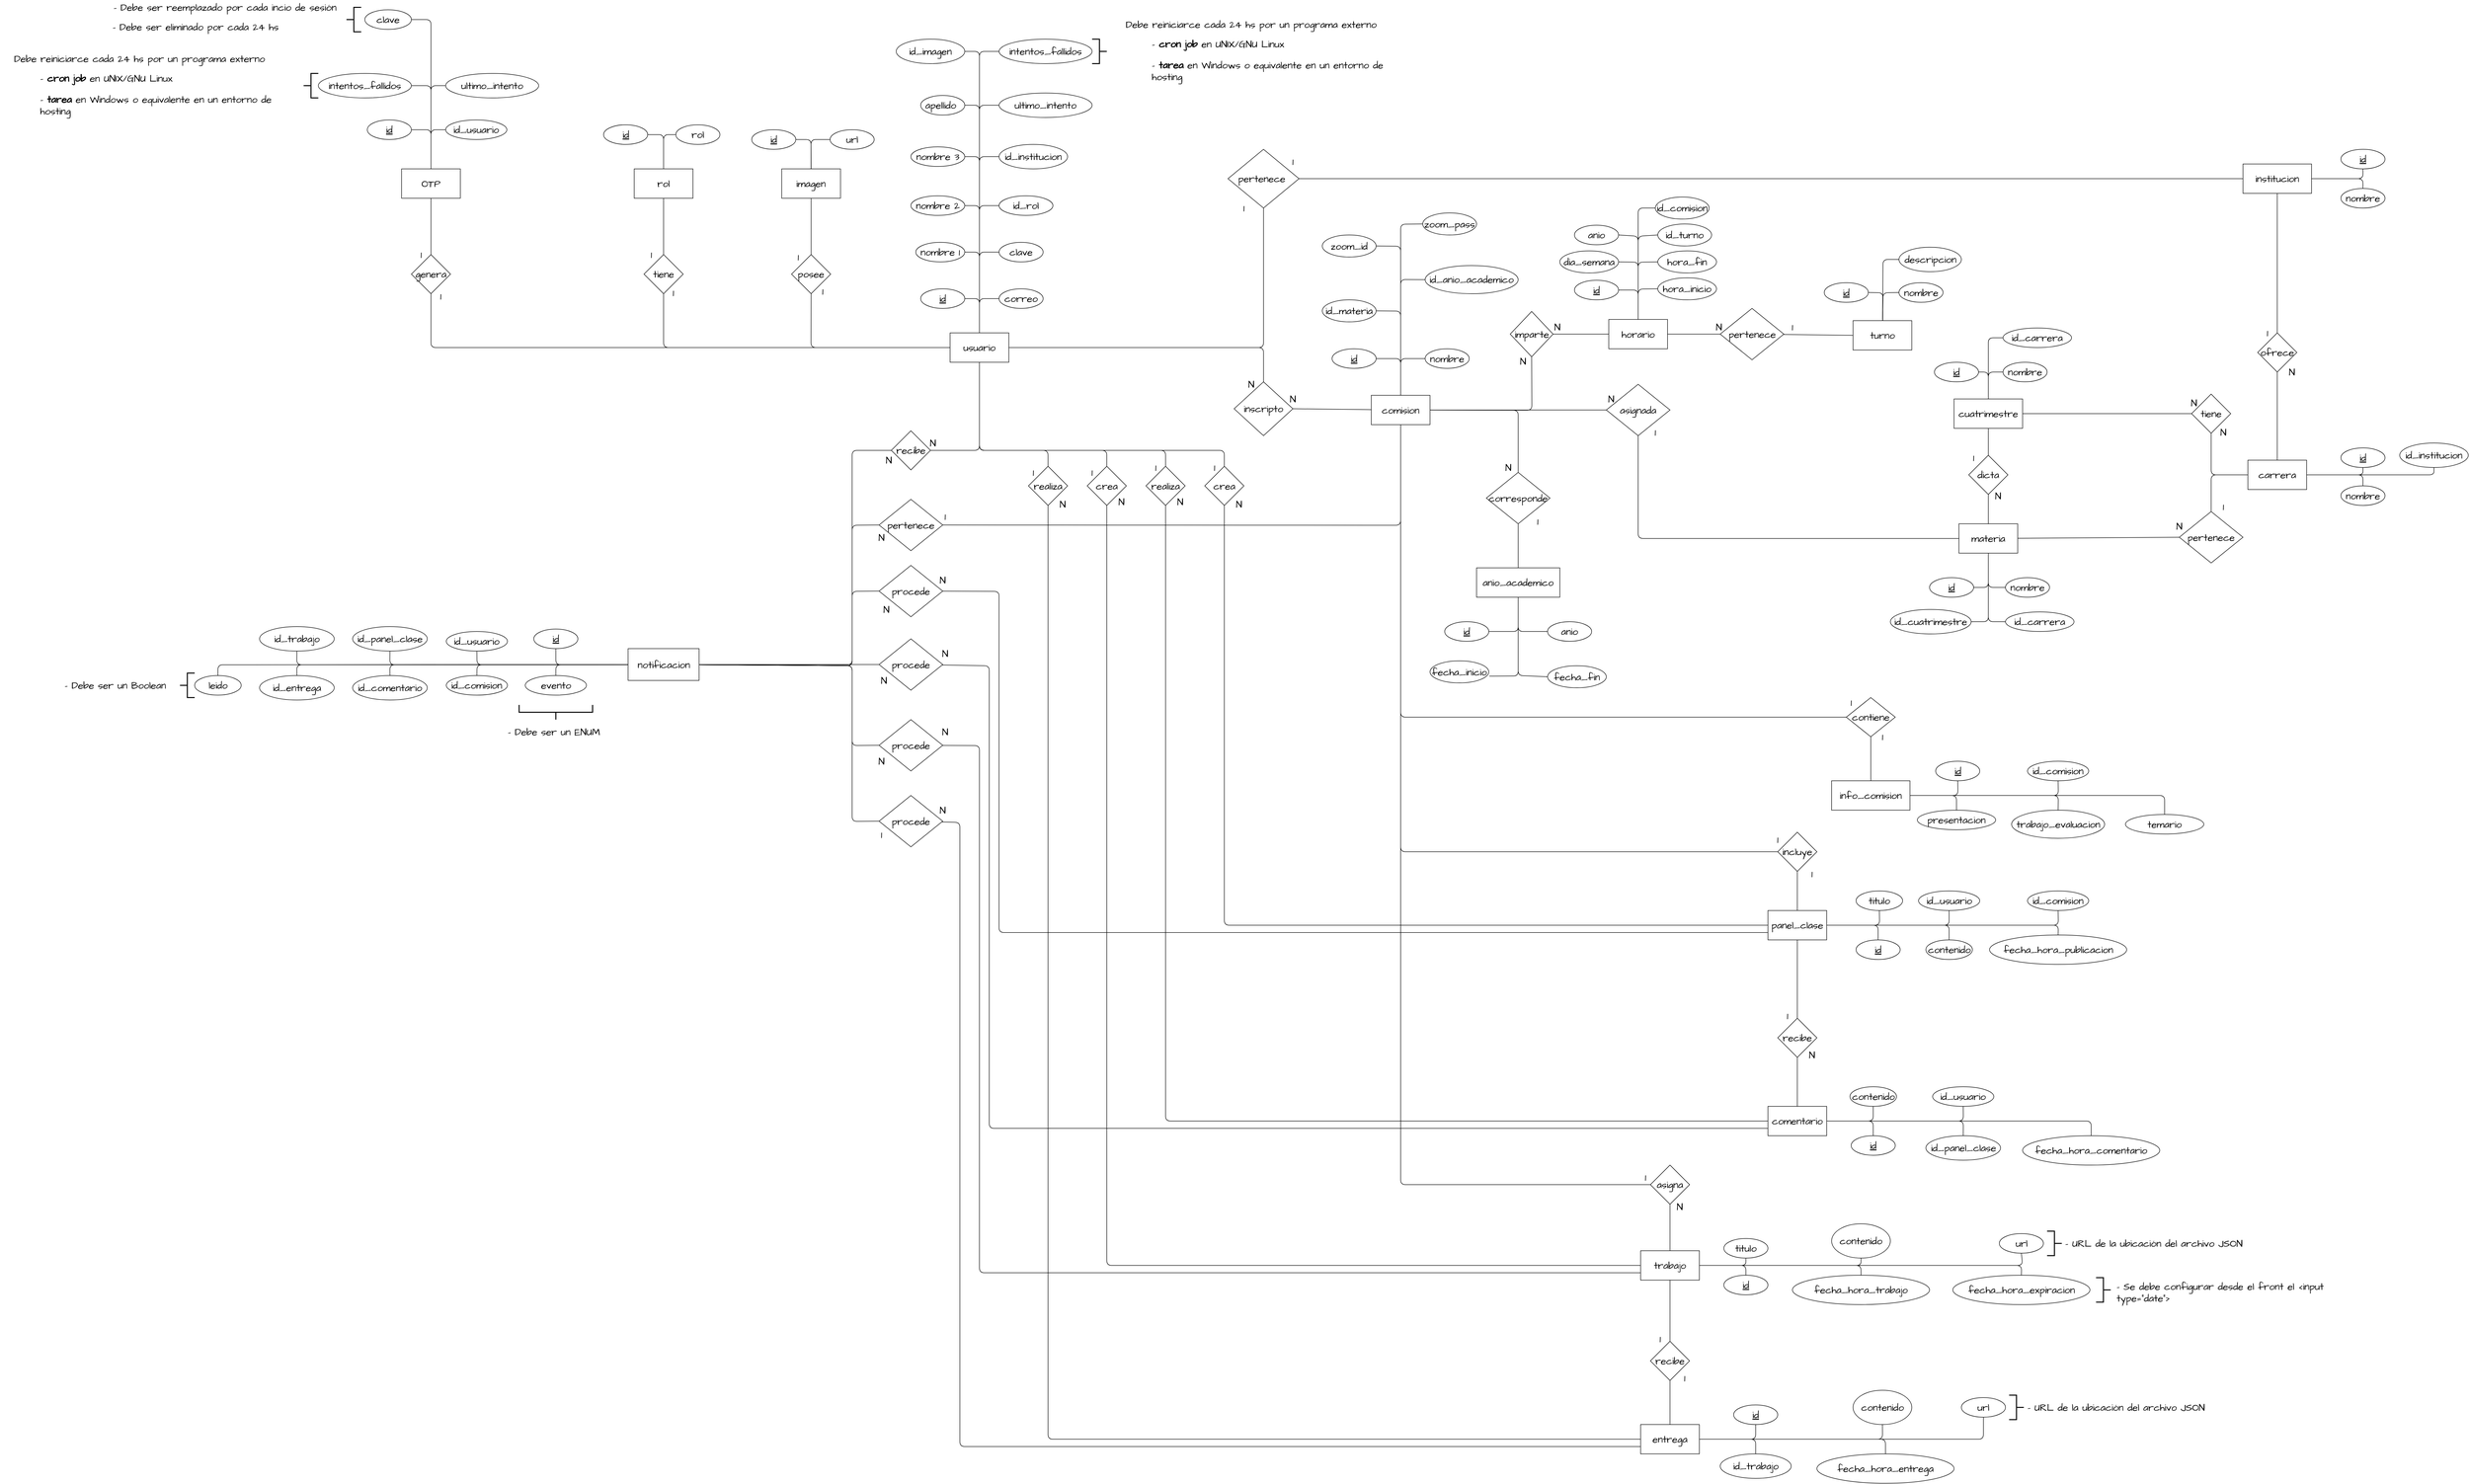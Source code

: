 <mxfile>
    <diagram id="mE0ViNCaTv8Tk2y5Clh9" name="DER">
        <mxGraphModel dx="3639" dy="1247" grid="1" gridSize="10" guides="1" tooltips="1" connect="1" arrows="1" fold="1" page="0" pageScale="1" pageWidth="827" pageHeight="1169" math="0" shadow="0">
            <root>
                <mxCell id="0"/>
                <mxCell id="1" parent="0"/>
                <mxCell id="382" style="edgeStyle=none;hachureGap=4;html=1;entryX=1;entryY=0.5;entryDx=0;entryDy=0;fontFamily=Architects Daughter;fontSource=https%3A%2F%2Ffonts.googleapis.com%2Fcss%3Ffamily%3DArchitects%2BDaughter;fontSize=16;endArrow=none;endFill=0;" parent="1" source="2" target="210" edge="1">
                    <mxGeometry relative="1" as="geometry">
                        <Array as="points">
                            <mxPoint x="140" y="55"/>
                            <mxPoint x="140" y="-175"/>
                        </Array>
                    </mxGeometry>
                </mxCell>
                <mxCell id="383" style="edgeStyle=none;sketch=0;hachureGap=4;jiggle=2;curveFitting=1;html=1;entryX=0;entryY=0.5;entryDx=0;entryDy=0;fontFamily=Architects Daughter;fontSource=https%3A%2F%2Ffonts.googleapis.com%2Fcss%3Ffamily%3DArchitects%2BDaughter;fontSize=16;endArrow=none;endFill=0;" parent="1" source="2" target="26" edge="1">
                    <mxGeometry relative="1" as="geometry">
                        <Array as="points">
                            <mxPoint x="140" y="55"/>
                            <mxPoint x="140" y="-175"/>
                        </Array>
                    </mxGeometry>
                </mxCell>
                <mxCell id="384" style="edgeStyle=none;sketch=0;hachureGap=4;jiggle=2;curveFitting=1;html=1;entryX=1;entryY=0.5;entryDx=0;entryDy=0;fontFamily=Architects Daughter;fontSource=https%3A%2F%2Ffonts.googleapis.com%2Fcss%3Ffamily%3DArchitects%2BDaughter;fontSize=16;endArrow=none;endFill=0;" parent="1" source="2" target="13" edge="1">
                    <mxGeometry relative="1" as="geometry">
                        <Array as="points">
                            <mxPoint x="140" y="115"/>
                            <mxPoint x="140" y="-65"/>
                        </Array>
                    </mxGeometry>
                </mxCell>
                <mxCell id="385" style="edgeStyle=none;sketch=0;hachureGap=4;jiggle=2;curveFitting=1;html=1;entryX=0;entryY=0.5;entryDx=0;entryDy=0;fontFamily=Architects Daughter;fontSource=https%3A%2F%2Ffonts.googleapis.com%2Fcss%3Ffamily%3DArchitects%2BDaughter;fontSize=16;endArrow=none;endFill=0;" parent="1" source="2" target="27" edge="1">
                    <mxGeometry relative="1" as="geometry">
                        <Array as="points">
                            <mxPoint x="140" y="115"/>
                            <mxPoint x="140" y="-65"/>
                        </Array>
                    </mxGeometry>
                </mxCell>
                <mxCell id="386" style="edgeStyle=none;sketch=0;hachureGap=4;jiggle=2;curveFitting=1;html=1;entryX=1;entryY=0.5;entryDx=0;entryDy=0;fontFamily=Architects Daughter;fontSource=https%3A%2F%2Ffonts.googleapis.com%2Fcss%3Ffamily%3DArchitects%2BDaughter;fontSize=16;endArrow=none;endFill=0;" parent="1" source="2" target="12" edge="1">
                    <mxGeometry relative="1" as="geometry">
                        <Array as="points">
                            <mxPoint x="140" y="175"/>
                            <mxPoint x="140" y="40"/>
                        </Array>
                    </mxGeometry>
                </mxCell>
                <mxCell id="387" style="edgeStyle=none;sketch=0;hachureGap=4;jiggle=2;curveFitting=1;html=1;entryX=0;entryY=0.5;entryDx=0;entryDy=0;fontFamily=Architects Daughter;fontSource=https%3A%2F%2Ffonts.googleapis.com%2Fcss%3Ffamily%3DArchitects%2BDaughter;fontSize=16;endArrow=none;endFill=0;" parent="1" source="2" target="232" edge="1">
                    <mxGeometry relative="1" as="geometry">
                        <Array as="points">
                            <mxPoint x="140" y="175"/>
                            <mxPoint x="140" y="40"/>
                        </Array>
                    </mxGeometry>
                </mxCell>
                <mxCell id="388" style="edgeStyle=none;sketch=0;hachureGap=4;jiggle=2;curveFitting=1;html=1;entryX=1;entryY=0.5;entryDx=0;entryDy=0;fontFamily=Architects Daughter;fontSource=https%3A%2F%2Ffonts.googleapis.com%2Fcss%3Ffamily%3DArchitects%2BDaughter;fontSize=16;endArrow=none;endFill=0;" parent="1" source="2" target="10" edge="1">
                    <mxGeometry relative="1" as="geometry">
                        <Array as="points">
                            <mxPoint x="140" y="230"/>
                            <mxPoint x="140" y="140"/>
                        </Array>
                    </mxGeometry>
                </mxCell>
                <mxCell id="389" style="edgeStyle=none;sketch=0;hachureGap=4;jiggle=2;curveFitting=1;html=1;entryX=0;entryY=0.5;entryDx=0;entryDy=0;fontFamily=Architects Daughter;fontSource=https%3A%2F%2Ffonts.googleapis.com%2Fcss%3Ffamily%3DArchitects%2BDaughter;fontSize=16;endArrow=none;endFill=0;" parent="1" source="2" target="146" edge="1">
                    <mxGeometry relative="1" as="geometry">
                        <Array as="points">
                            <mxPoint x="140" y="230"/>
                            <mxPoint x="140" y="140"/>
                        </Array>
                    </mxGeometry>
                </mxCell>
                <mxCell id="390" style="edgeStyle=none;sketch=0;hachureGap=4;jiggle=2;curveFitting=1;html=1;entryX=1;entryY=0.5;entryDx=0;entryDy=0;fontFamily=Architects Daughter;fontSource=https%3A%2F%2Ffonts.googleapis.com%2Fcss%3Ffamily%3DArchitects%2BDaughter;fontSize=16;endArrow=none;endFill=0;" parent="1" source="2" target="4" edge="1">
                    <mxGeometry relative="1" as="geometry">
                        <Array as="points">
                            <mxPoint x="140" y="280"/>
                            <mxPoint x="140" y="235"/>
                        </Array>
                    </mxGeometry>
                </mxCell>
                <mxCell id="391" style="edgeStyle=none;sketch=0;hachureGap=4;jiggle=2;curveFitting=1;html=1;entryX=0;entryY=0.5;entryDx=0;entryDy=0;fontFamily=Architects Daughter;fontSource=https%3A%2F%2Ffonts.googleapis.com%2Fcss%3Ffamily%3DArchitects%2BDaughter;fontSize=16;endArrow=none;endFill=0;" parent="1" source="2" target="8" edge="1">
                    <mxGeometry relative="1" as="geometry">
                        <Array as="points">
                            <mxPoint x="140" y="280"/>
                            <mxPoint x="140" y="235"/>
                        </Array>
                    </mxGeometry>
                </mxCell>
                <mxCell id="393" style="edgeStyle=none;sketch=0;hachureGap=4;jiggle=2;curveFitting=1;html=1;entryX=0;entryY=0.5;entryDx=0;entryDy=0;fontFamily=Architects Daughter;fontSource=https%3A%2F%2Ffonts.googleapis.com%2Fcss%3Ffamily%3DArchitects%2BDaughter;fontSize=16;endArrow=none;endFill=0;" parent="1" source="2" target="7" edge="1">
                    <mxGeometry relative="1" as="geometry">
                        <Array as="points">
                            <mxPoint x="140" y="330"/>
                        </Array>
                    </mxGeometry>
                </mxCell>
                <mxCell id="394" style="edgeStyle=none;sketch=0;hachureGap=4;jiggle=2;curveFitting=1;html=1;entryX=1;entryY=0.5;entryDx=0;entryDy=0;fontFamily=Architects Daughter;fontSource=https%3A%2F%2Ffonts.googleapis.com%2Fcss%3Ffamily%3DArchitects%2BDaughter;fontSize=16;endArrow=none;endFill=0;" parent="1" source="2" target="3" edge="1">
                    <mxGeometry relative="1" as="geometry">
                        <Array as="points">
                            <mxPoint x="140" y="330"/>
                        </Array>
                    </mxGeometry>
                </mxCell>
                <mxCell id="444" style="edgeStyle=none;sketch=0;hachureGap=4;jiggle=2;curveFitting=1;html=1;entryX=0.5;entryY=1;entryDx=0;entryDy=0;fontFamily=Architects Daughter;fontSource=https%3A%2F%2Ffonts.googleapis.com%2Fcss%3Ffamily%3DArchitects%2BDaughter;fontSize=16;endArrow=none;endFill=0;" parent="1" source="2" target="42" edge="1">
                    <mxGeometry relative="1" as="geometry">
                        <Array as="points">
                            <mxPoint x="-980" y="430"/>
                        </Array>
                    </mxGeometry>
                </mxCell>
                <mxCell id="445" style="edgeStyle=none;sketch=0;hachureGap=4;jiggle=2;curveFitting=1;html=1;entryX=0.5;entryY=1;entryDx=0;entryDy=0;fontFamily=Architects Daughter;fontSource=https%3A%2F%2Ffonts.googleapis.com%2Fcss%3Ffamily%3DArchitects%2BDaughter;fontSize=16;endArrow=none;endFill=0;" parent="1" source="2" target="22" edge="1">
                    <mxGeometry relative="1" as="geometry">
                        <Array as="points">
                            <mxPoint x="-505" y="430"/>
                        </Array>
                    </mxGeometry>
                </mxCell>
                <mxCell id="446" style="edgeStyle=none;sketch=0;hachureGap=4;jiggle=2;curveFitting=1;html=1;entryX=0.5;entryY=1;entryDx=0;entryDy=0;fontFamily=Architects Daughter;fontSource=https%3A%2F%2Ffonts.googleapis.com%2Fcss%3Ffamily%3DArchitects%2BDaughter;fontSize=16;endArrow=none;endFill=0;" parent="1" source="2" target="198" edge="1">
                    <mxGeometry relative="1" as="geometry">
                        <Array as="points">
                            <mxPoint x="-204" y="430"/>
                        </Array>
                    </mxGeometry>
                </mxCell>
                <mxCell id="465" style="edgeStyle=none;sketch=0;hachureGap=4;jiggle=2;curveFitting=1;html=1;entryX=0.5;entryY=0;entryDx=0;entryDy=0;fontFamily=Architects Daughter;fontSource=https%3A%2F%2Ffonts.googleapis.com%2Fcss%3Ffamily%3DArchitects%2BDaughter;fontSize=16;endArrow=none;endFill=0;" parent="1" source="2" target="72" edge="1">
                    <mxGeometry relative="1" as="geometry">
                        <Array as="points">
                            <mxPoint x="720" y="430"/>
                        </Array>
                    </mxGeometry>
                </mxCell>
                <mxCell id="466" style="edgeStyle=none;sketch=0;hachureGap=4;jiggle=2;curveFitting=1;html=1;entryX=0.5;entryY=1;entryDx=0;entryDy=0;fontFamily=Architects Daughter;fontSource=https%3A%2F%2Ffonts.googleapis.com%2Fcss%3Ffamily%3DArchitects%2BDaughter;fontSize=16;endArrow=none;endFill=0;" parent="1" source="2" target="225" edge="1">
                    <mxGeometry relative="1" as="geometry">
                        <Array as="points">
                            <mxPoint x="720" y="430"/>
                        </Array>
                    </mxGeometry>
                </mxCell>
                <mxCell id="500" style="edgeStyle=none;sketch=0;hachureGap=4;jiggle=2;curveFitting=1;html=1;entryX=0.5;entryY=0;entryDx=0;entryDy=0;fontFamily=Architects Daughter;fontSource=https%3A%2F%2Ffonts.googleapis.com%2Fcss%3Ffamily%3DArchitects%2BDaughter;fontSize=16;endArrow=none;endFill=0;" parent="1" source="2" target="332" edge="1">
                    <mxGeometry relative="1" as="geometry">
                        <Array as="points">
                            <mxPoint x="140" y="640"/>
                            <mxPoint x="280" y="640"/>
                        </Array>
                    </mxGeometry>
                </mxCell>
                <mxCell id="502" style="edgeStyle=none;sketch=0;hachureGap=4;jiggle=2;curveFitting=1;html=1;entryX=0.5;entryY=0;entryDx=0;entryDy=0;fontFamily=Architects Daughter;fontSource=https%3A%2F%2Ffonts.googleapis.com%2Fcss%3Ffamily%3DArchitects%2BDaughter;fontSize=16;endArrow=none;endFill=0;" parent="1" source="2" target="323" edge="1">
                    <mxGeometry relative="1" as="geometry">
                        <Array as="points">
                            <mxPoint x="140" y="640"/>
                            <mxPoint x="520" y="640"/>
                        </Array>
                    </mxGeometry>
                </mxCell>
                <mxCell id="503" style="edgeStyle=none;sketch=0;hachureGap=4;jiggle=2;curveFitting=1;html=1;entryX=0.5;entryY=0;entryDx=0;entryDy=0;fontFamily=Architects Daughter;fontSource=https%3A%2F%2Ffonts.googleapis.com%2Fcss%3Ffamily%3DArchitects%2BDaughter;fontSize=16;endArrow=none;endFill=0;" parent="1" source="2" target="499" edge="1">
                    <mxGeometry relative="1" as="geometry">
                        <Array as="points">
                            <mxPoint x="140" y="640"/>
                            <mxPoint x="640" y="640"/>
                        </Array>
                    </mxGeometry>
                </mxCell>
                <mxCell id="2" value="usuario" style="rounded=0;whiteSpace=wrap;html=1;hachureGap=4;fontFamily=Architects Daughter;fontSource=https%3A%2F%2Ffonts.googleapis.com%2Fcss%3Ffamily%3DArchitects%2BDaughter;fontSize=20;fillColor=default;gradientColor=none;strokeColor=default;glass=0;shadow=0;" parent="1" vertex="1">
                    <mxGeometry x="80" y="400" width="120" height="60" as="geometry"/>
                </mxCell>
                <mxCell id="3" value="id" style="ellipse;whiteSpace=wrap;html=1;rounded=0;shadow=0;glass=0;sketch=0;hachureGap=4;jiggle=2;curveFitting=1;strokeColor=default;fontFamily=Architects Daughter;fontSource=https%3A%2F%2Ffonts.googleapis.com%2Fcss%3Ffamily%3DArchitects%2BDaughter;fontSize=20;fillColor=default;gradientColor=none;fontStyle=4" parent="1" vertex="1">
                    <mxGeometry x="20" y="310" width="90" height="40" as="geometry"/>
                </mxCell>
                <mxCell id="4" value="nombre 1" style="ellipse;whiteSpace=wrap;html=1;rounded=0;shadow=0;glass=0;sketch=0;hachureGap=4;jiggle=2;curveFitting=1;strokeColor=default;fontFamily=Architects Daughter;fontSource=https%3A%2F%2Ffonts.googleapis.com%2Fcss%3Ffamily%3DArchitects%2BDaughter;fontSize=20;fillColor=default;gradientColor=none;" parent="1" vertex="1">
                    <mxGeometry x="10" y="215" width="100" height="40" as="geometry"/>
                </mxCell>
                <mxCell id="7" value="correo" style="ellipse;whiteSpace=wrap;html=1;rounded=0;shadow=0;glass=0;sketch=0;hachureGap=4;jiggle=2;curveFitting=1;strokeColor=default;fontFamily=Architects Daughter;fontSource=https%3A%2F%2Ffonts.googleapis.com%2Fcss%3Ffamily%3DArchitects%2BDaughter;fontSize=20;fillColor=default;gradientColor=none;" parent="1" vertex="1">
                    <mxGeometry x="180" y="310" width="90" height="40" as="geometry"/>
                </mxCell>
                <mxCell id="8" value="clave" style="ellipse;whiteSpace=wrap;html=1;rounded=0;shadow=0;glass=0;sketch=0;hachureGap=4;jiggle=2;curveFitting=1;strokeColor=default;fontFamily=Architects Daughter;fontSource=https%3A%2F%2Ffonts.googleapis.com%2Fcss%3Ffamily%3DArchitects%2BDaughter;fontSize=20;fillColor=default;gradientColor=none;" parent="1" vertex="1">
                    <mxGeometry x="180" y="215" width="90" height="40" as="geometry"/>
                </mxCell>
                <mxCell id="10" value="nombre 2" style="ellipse;whiteSpace=wrap;html=1;rounded=0;shadow=0;glass=0;sketch=0;hachureGap=4;jiggle=2;curveFitting=1;strokeColor=default;fontFamily=Architects Daughter;fontSource=https%3A%2F%2Ffonts.googleapis.com%2Fcss%3Ffamily%3DArchitects%2BDaughter;fontSize=20;fillColor=default;gradientColor=none;" parent="1" vertex="1">
                    <mxGeometry y="120" width="110" height="40" as="geometry"/>
                </mxCell>
                <mxCell id="12" value="nombre 3" style="ellipse;whiteSpace=wrap;html=1;rounded=0;shadow=0;glass=0;sketch=0;hachureGap=4;jiggle=2;curveFitting=1;strokeColor=default;fontFamily=Architects Daughter;fontSource=https%3A%2F%2Ffonts.googleapis.com%2Fcss%3Ffamily%3DArchitects%2BDaughter;fontSize=20;fillColor=default;gradientColor=none;" parent="1" vertex="1">
                    <mxGeometry y="20" width="110" height="40" as="geometry"/>
                </mxCell>
                <mxCell id="13" value="apellido&amp;nbsp;" style="ellipse;whiteSpace=wrap;html=1;rounded=0;shadow=0;glass=0;sketch=0;hachureGap=4;jiggle=2;curveFitting=1;strokeColor=default;fontFamily=Architects Daughter;fontSource=https%3A%2F%2Ffonts.googleapis.com%2Fcss%3Ffamily%3DArchitects%2BDaughter;fontSize=20;fillColor=default;gradientColor=none;" parent="1" vertex="1">
                    <mxGeometry x="20" y="-85" width="90" height="40" as="geometry"/>
                </mxCell>
                <mxCell id="448" style="edgeStyle=none;sketch=0;hachureGap=4;jiggle=2;curveFitting=1;html=1;entryX=0.5;entryY=1;entryDx=0;entryDy=0;fontFamily=Architects Daughter;fontSource=https%3A%2F%2Ffonts.googleapis.com%2Fcss%3Ffamily%3DArchitects%2BDaughter;fontSize=16;endArrow=none;endFill=0;" parent="1" source="22" target="24" edge="1">
                    <mxGeometry relative="1" as="geometry"/>
                </mxCell>
                <mxCell id="22" value="tiene" style="rhombus;whiteSpace=wrap;html=1;rounded=0;shadow=0;glass=0;sketch=0;hachureGap=4;jiggle=2;curveFitting=1;strokeColor=default;fontFamily=Architects Daughter;fontSource=https%3A%2F%2Ffonts.googleapis.com%2Fcss%3Ffamily%3DArchitects%2BDaughter;fontSize=20;fillColor=default;gradientColor=none;" parent="1" vertex="1">
                    <mxGeometry x="-545" y="240" width="80" height="80" as="geometry"/>
                </mxCell>
                <mxCell id="395" style="edgeStyle=none;sketch=0;hachureGap=4;jiggle=2;curveFitting=1;html=1;entryX=0;entryY=0.5;entryDx=0;entryDy=0;fontFamily=Architects Daughter;fontSource=https%3A%2F%2Ffonts.googleapis.com%2Fcss%3Ffamily%3DArchitects%2BDaughter;fontSize=16;endArrow=none;endFill=0;" parent="1" source="24" target="36" edge="1">
                    <mxGeometry relative="1" as="geometry">
                        <Array as="points">
                            <mxPoint x="-505" y="-5"/>
                        </Array>
                    </mxGeometry>
                </mxCell>
                <mxCell id="396" style="edgeStyle=none;sketch=0;hachureGap=4;jiggle=2;curveFitting=1;html=1;entryX=1;entryY=0.5;entryDx=0;entryDy=0;fontFamily=Architects Daughter;fontSource=https%3A%2F%2Ffonts.googleapis.com%2Fcss%3Ffamily%3DArchitects%2BDaughter;fontSize=16;endArrow=none;endFill=0;" parent="1" source="24" target="34" edge="1">
                    <mxGeometry relative="1" as="geometry">
                        <Array as="points">
                            <mxPoint x="-505" y="-5"/>
                        </Array>
                    </mxGeometry>
                </mxCell>
                <mxCell id="24" value="rol" style="rounded=0;whiteSpace=wrap;html=1;hachureGap=4;fontFamily=Architects Daughter;fontSource=https%3A%2F%2Ffonts.googleapis.com%2Fcss%3Ffamily%3DArchitects%2BDaughter;fontSize=20;fillColor=default;gradientColor=none;strokeColor=default;glass=0;shadow=0;" parent="1" vertex="1">
                    <mxGeometry x="-565" y="65" width="120" height="60" as="geometry"/>
                </mxCell>
                <mxCell id="26" value="intentos_fallidos" style="ellipse;whiteSpace=wrap;html=1;rounded=0;shadow=0;glass=0;sketch=0;hachureGap=4;jiggle=2;curveFitting=1;strokeColor=default;fontFamily=Architects Daughter;fontSource=https%3A%2F%2Ffonts.googleapis.com%2Fcss%3Ffamily%3DArchitects%2BDaughter;fontSize=20;fillColor=default;gradientColor=none;" parent="1" vertex="1">
                    <mxGeometry x="180" y="-200" width="190" height="50" as="geometry"/>
                </mxCell>
                <mxCell id="27" value="ultimo_intento" style="ellipse;whiteSpace=wrap;html=1;rounded=0;shadow=0;glass=0;sketch=0;hachureGap=4;jiggle=2;curveFitting=1;strokeColor=default;fontFamily=Architects Daughter;fontSource=https%3A%2F%2Ffonts.googleapis.com%2Fcss%3Ffamily%3DArchitects%2BDaughter;fontSize=20;fillColor=default;gradientColor=none;" parent="1" vertex="1">
                    <mxGeometry x="180" y="-90" width="190" height="50" as="geometry"/>
                </mxCell>
                <mxCell id="30" value="" style="strokeWidth=2;html=1;shape=mxgraph.flowchart.annotation_2;align=left;labelPosition=right;pointerEvents=1;rounded=0;shadow=0;glass=0;sketch=0;hachureGap=4;jiggle=2;curveFitting=1;strokeColor=default;fontFamily=Architects Daughter;fontSource=https%3A%2F%2Ffonts.googleapis.com%2Fcss%3Ffamily%3DArchitects%2BDaughter;fontSize=20;fillColor=default;gradientColor=none;rotation=-180;" parent="1" vertex="1">
                    <mxGeometry x="370" y="-200" width="30" height="50" as="geometry"/>
                </mxCell>
                <mxCell id="31" value="Debe reiniciarce cada 24 hs por un programa externo" style="text;html=1;strokeColor=none;fillColor=none;align=center;verticalAlign=middle;whiteSpace=wrap;rounded=0;shadow=0;glass=0;sketch=0;hachureGap=4;jiggle=2;curveFitting=1;fontFamily=Architects Daughter;fontSource=https%3A%2F%2Ffonts.googleapis.com%2Fcss%3Ffamily%3DArchitects%2BDaughter;fontSize=20;" parent="1" vertex="1">
                    <mxGeometry x="410" y="-245" width="570" height="30" as="geometry"/>
                </mxCell>
                <mxCell id="32" value="- &lt;b&gt;cron job&lt;/b&gt; en UNIX/GNU Linux" style="text;html=1;strokeColor=none;fillColor=none;align=left;verticalAlign=middle;whiteSpace=wrap;rounded=0;shadow=0;glass=0;sketch=0;hachureGap=4;jiggle=2;curveFitting=1;fontFamily=Architects Daughter;fontSource=https%3A%2F%2Ffonts.googleapis.com%2Fcss%3Ffamily%3DArchitects%2BDaughter;fontSize=20;" parent="1" vertex="1">
                    <mxGeometry x="490" y="-205" width="300" height="30" as="geometry"/>
                </mxCell>
                <mxCell id="33" value="- &lt;b&gt;tarea &lt;/b&gt;en Windows o equivalente en un entorno de hosting" style="text;html=1;strokeColor=none;fillColor=none;align=left;verticalAlign=middle;whiteSpace=wrap;rounded=0;shadow=0;glass=0;sketch=0;hachureGap=4;jiggle=2;curveFitting=1;fontFamily=Architects Daughter;fontSource=https%3A%2F%2Ffonts.googleapis.com%2Fcss%3Ffamily%3DArchitects%2BDaughter;fontSize=20;" parent="1" vertex="1">
                    <mxGeometry x="490" y="-165" width="520" height="60" as="geometry"/>
                </mxCell>
                <mxCell id="34" value="id" style="ellipse;whiteSpace=wrap;html=1;rounded=0;shadow=0;glass=0;sketch=0;hachureGap=4;jiggle=2;curveFitting=1;strokeColor=default;fontFamily=Architects Daughter;fontSource=https%3A%2F%2Ffonts.googleapis.com%2Fcss%3Ffamily%3DArchitects%2BDaughter;fontSize=20;fillColor=default;gradientColor=none;fontStyle=4" parent="1" vertex="1">
                    <mxGeometry x="-627.5" y="-25" width="90" height="40" as="geometry"/>
                </mxCell>
                <mxCell id="36" value="rol" style="ellipse;whiteSpace=wrap;html=1;rounded=0;shadow=0;glass=0;sketch=0;hachureGap=4;jiggle=2;curveFitting=1;strokeColor=default;fontFamily=Architects Daughter;fontSource=https%3A%2F%2Ffonts.googleapis.com%2Fcss%3Ffamily%3DArchitects%2BDaughter;fontSize=20;fillColor=default;gradientColor=none;" parent="1" vertex="1">
                    <mxGeometry x="-480" y="-25" width="90" height="40" as="geometry"/>
                </mxCell>
                <mxCell id="439" style="edgeStyle=none;sketch=0;hachureGap=4;jiggle=2;curveFitting=1;html=1;entryX=1;entryY=0.5;entryDx=0;entryDy=0;fontFamily=Architects Daughter;fontSource=https%3A%2F%2Ffonts.googleapis.com%2Fcss%3Ffamily%3DArchitects%2BDaughter;fontSize=16;endArrow=none;endFill=0;" parent="1" source="41" target="48" edge="1">
                    <mxGeometry relative="1" as="geometry">
                        <Array as="points">
                            <mxPoint x="-980" y="-15"/>
                        </Array>
                    </mxGeometry>
                </mxCell>
                <mxCell id="440" style="edgeStyle=none;sketch=0;hachureGap=4;jiggle=2;curveFitting=1;html=1;entryX=0;entryY=0.5;entryDx=0;entryDy=0;fontFamily=Architects Daughter;fontSource=https%3A%2F%2Ffonts.googleapis.com%2Fcss%3Ffamily%3DArchitects%2BDaughter;fontSize=16;endArrow=none;endFill=0;" parent="1" source="41" target="49" edge="1">
                    <mxGeometry relative="1" as="geometry">
                        <Array as="points">
                            <mxPoint x="-980" y="-15"/>
                        </Array>
                    </mxGeometry>
                </mxCell>
                <mxCell id="441" style="edgeStyle=none;sketch=0;hachureGap=4;jiggle=2;curveFitting=1;html=1;entryX=1;entryY=0.5;entryDx=0;entryDy=0;fontFamily=Architects Daughter;fontSource=https%3A%2F%2Ffonts.googleapis.com%2Fcss%3Ffamily%3DArchitects%2BDaughter;fontSize=16;endArrow=none;endFill=0;" parent="1" source="41" target="50" edge="1">
                    <mxGeometry relative="1" as="geometry">
                        <Array as="points">
                            <mxPoint x="-980" y="-105"/>
                        </Array>
                    </mxGeometry>
                </mxCell>
                <mxCell id="442" style="edgeStyle=none;sketch=0;hachureGap=4;jiggle=2;curveFitting=1;html=1;entryX=0;entryY=0.5;entryDx=0;entryDy=0;fontFamily=Architects Daughter;fontSource=https%3A%2F%2Ffonts.googleapis.com%2Fcss%3Ffamily%3DArchitects%2BDaughter;fontSize=16;endArrow=none;endFill=0;" parent="1" source="41" target="51" edge="1">
                    <mxGeometry relative="1" as="geometry">
                        <Array as="points">
                            <mxPoint x="-980" y="-105"/>
                        </Array>
                    </mxGeometry>
                </mxCell>
                <mxCell id="443" style="edgeStyle=none;sketch=0;hachureGap=4;jiggle=2;curveFitting=1;html=1;entryX=1;entryY=0.5;entryDx=0;entryDy=0;fontFamily=Architects Daughter;fontSource=https%3A%2F%2Ffonts.googleapis.com%2Fcss%3Ffamily%3DArchitects%2BDaughter;fontSize=16;endArrow=none;endFill=0;" parent="1" source="41" target="95" edge="1">
                    <mxGeometry relative="1" as="geometry">
                        <Array as="points">
                            <mxPoint x="-980" y="-240"/>
                        </Array>
                    </mxGeometry>
                </mxCell>
                <mxCell id="41" value="OTP" style="rounded=0;whiteSpace=wrap;html=1;hachureGap=4;fontFamily=Architects Daughter;fontSource=https%3A%2F%2Ffonts.googleapis.com%2Fcss%3Ffamily%3DArchitects%2BDaughter;fontSize=20;fillColor=default;gradientColor=none;strokeColor=default;glass=0;shadow=0;" parent="1" vertex="1">
                    <mxGeometry x="-1040" y="65" width="120" height="60" as="geometry"/>
                </mxCell>
                <mxCell id="447" style="edgeStyle=none;sketch=0;hachureGap=4;jiggle=2;curveFitting=1;html=1;entryX=0.5;entryY=1;entryDx=0;entryDy=0;fontFamily=Architects Daughter;fontSource=https%3A%2F%2Ffonts.googleapis.com%2Fcss%3Ffamily%3DArchitects%2BDaughter;fontSize=16;endArrow=none;endFill=0;" parent="1" source="42" target="41" edge="1">
                    <mxGeometry relative="1" as="geometry"/>
                </mxCell>
                <mxCell id="42" value="genera" style="rhombus;whiteSpace=wrap;html=1;rounded=0;shadow=0;glass=0;sketch=0;hachureGap=4;jiggle=2;curveFitting=1;strokeColor=default;fontFamily=Architects Daughter;fontSource=https%3A%2F%2Ffonts.googleapis.com%2Fcss%3Ffamily%3DArchitects%2BDaughter;fontSize=20;fillColor=default;gradientColor=none;" parent="1" vertex="1">
                    <mxGeometry x="-1020" y="240" width="80" height="80" as="geometry"/>
                </mxCell>
                <mxCell id="48" value="id" style="ellipse;whiteSpace=wrap;html=1;rounded=0;shadow=0;glass=0;sketch=0;hachureGap=4;jiggle=2;curveFitting=1;strokeColor=default;fontFamily=Architects Daughter;fontSource=https%3A%2F%2Ffonts.googleapis.com%2Fcss%3Ffamily%3DArchitects%2BDaughter;fontSize=20;fillColor=default;gradientColor=none;fontStyle=4" parent="1" vertex="1">
                    <mxGeometry x="-1110" y="-35" width="90" height="40" as="geometry"/>
                </mxCell>
                <mxCell id="49" value="id_usuario" style="ellipse;whiteSpace=wrap;html=1;rounded=0;shadow=0;glass=0;sketch=0;hachureGap=4;jiggle=2;curveFitting=1;strokeColor=default;fontFamily=Architects Daughter;fontSource=https%3A%2F%2Ffonts.googleapis.com%2Fcss%3Ffamily%3DArchitects%2BDaughter;fontSize=20;fillColor=default;gradientColor=none;" parent="1" vertex="1">
                    <mxGeometry x="-950" y="-35" width="125" height="40" as="geometry"/>
                </mxCell>
                <mxCell id="50" value="intentos_fallidos" style="ellipse;whiteSpace=wrap;html=1;rounded=0;shadow=0;glass=0;sketch=0;hachureGap=4;jiggle=2;curveFitting=1;strokeColor=default;fontFamily=Architects Daughter;fontSource=https%3A%2F%2Ffonts.googleapis.com%2Fcss%3Ffamily%3DArchitects%2BDaughter;fontSize=20;fillColor=default;gradientColor=none;" parent="1" vertex="1">
                    <mxGeometry x="-1210" y="-130" width="190" height="50" as="geometry"/>
                </mxCell>
                <mxCell id="51" value="ultimo_intento" style="ellipse;whiteSpace=wrap;html=1;rounded=0;shadow=0;glass=0;sketch=0;hachureGap=4;jiggle=2;curveFitting=1;strokeColor=default;fontFamily=Architects Daughter;fontSource=https%3A%2F%2Ffonts.googleapis.com%2Fcss%3Ffamily%3DArchitects%2BDaughter;fontSize=20;fillColor=default;gradientColor=none;" parent="1" vertex="1">
                    <mxGeometry x="-950" y="-130" width="190" height="50" as="geometry"/>
                </mxCell>
                <mxCell id="52" value="" style="strokeWidth=2;html=1;shape=mxgraph.flowchart.annotation_2;align=left;labelPosition=right;pointerEvents=1;rounded=0;shadow=0;glass=0;sketch=0;hachureGap=4;jiggle=2;curveFitting=1;strokeColor=default;fontFamily=Architects Daughter;fontSource=https%3A%2F%2Ffonts.googleapis.com%2Fcss%3Ffamily%3DArchitects%2BDaughter;fontSize=20;fillColor=default;gradientColor=none;" parent="1" vertex="1">
                    <mxGeometry x="-1240" y="-130" width="30" height="50" as="geometry"/>
                </mxCell>
                <mxCell id="53" value="Debe reiniciarce cada 24 hs por un programa externo" style="text;html=1;strokeColor=none;fillColor=none;align=center;verticalAlign=middle;whiteSpace=wrap;rounded=0;shadow=0;glass=0;sketch=0;hachureGap=4;jiggle=2;curveFitting=1;fontFamily=Architects Daughter;fontSource=https%3A%2F%2Ffonts.googleapis.com%2Fcss%3Ffamily%3DArchitects%2BDaughter;fontSize=20;" parent="1" vertex="1">
                    <mxGeometry x="-1860" y="-175" width="570" height="30" as="geometry"/>
                </mxCell>
                <mxCell id="54" value="- &lt;b&gt;cron job&lt;/b&gt; en UNIX/GNU Linux" style="text;html=1;strokeColor=none;fillColor=none;align=left;verticalAlign=middle;whiteSpace=wrap;rounded=0;shadow=0;glass=0;sketch=0;hachureGap=4;jiggle=2;curveFitting=1;fontFamily=Architects Daughter;fontSource=https%3A%2F%2Ffonts.googleapis.com%2Fcss%3Ffamily%3DArchitects%2BDaughter;fontSize=20;" parent="1" vertex="1">
                    <mxGeometry x="-1780" y="-135" width="300" height="30" as="geometry"/>
                </mxCell>
                <mxCell id="55" value="- &lt;b&gt;tarea &lt;/b&gt;en Windows o equivalente en un entorno de hosting" style="text;html=1;strokeColor=none;fillColor=none;align=left;verticalAlign=middle;whiteSpace=wrap;rounded=0;shadow=0;glass=0;sketch=0;hachureGap=4;jiggle=2;curveFitting=1;fontFamily=Architects Daughter;fontSource=https%3A%2F%2Ffonts.googleapis.com%2Fcss%3Ffamily%3DArchitects%2BDaughter;fontSize=20;" parent="1" vertex="1">
                    <mxGeometry x="-1780" y="-95" width="520" height="60" as="geometry"/>
                </mxCell>
                <mxCell id="403" style="edgeStyle=none;sketch=0;hachureGap=4;jiggle=2;curveFitting=1;html=1;entryX=0.5;entryY=1;entryDx=0;entryDy=0;fontFamily=Architects Daughter;fontSource=https%3A%2F%2Ffonts.googleapis.com%2Fcss%3Ffamily%3DArchitects%2BDaughter;fontSize=16;endArrow=none;endFill=0;" parent="1" source="67" target="127" edge="1">
                    <mxGeometry relative="1" as="geometry">
                        <Array as="points">
                            <mxPoint x="2965" y="690"/>
                        </Array>
                    </mxGeometry>
                </mxCell>
                <mxCell id="404" style="edgeStyle=none;sketch=0;hachureGap=4;jiggle=2;curveFitting=1;html=1;entryX=0.5;entryY=0;entryDx=0;entryDy=0;fontFamily=Architects Daughter;fontSource=https%3A%2F%2Ffonts.googleapis.com%2Fcss%3Ffamily%3DArchitects%2BDaughter;fontSize=16;endArrow=none;endFill=0;" parent="1" source="67" target="128" edge="1">
                    <mxGeometry relative="1" as="geometry">
                        <Array as="points">
                            <mxPoint x="2965" y="690"/>
                        </Array>
                    </mxGeometry>
                </mxCell>
                <mxCell id="405" style="edgeStyle=none;sketch=0;hachureGap=4;jiggle=2;curveFitting=1;html=1;entryX=0.5;entryY=1;entryDx=0;entryDy=0;fontFamily=Architects Daughter;fontSource=https%3A%2F%2Ffonts.googleapis.com%2Fcss%3Ffamily%3DArchitects%2BDaughter;fontSize=16;endArrow=none;endFill=0;" parent="1" source="67" target="235" edge="1">
                    <mxGeometry relative="1" as="geometry">
                        <Array as="points">
                            <mxPoint x="3110" y="690"/>
                        </Array>
                    </mxGeometry>
                </mxCell>
                <mxCell id="467" style="edgeStyle=none;sketch=0;hachureGap=4;jiggle=2;curveFitting=1;html=1;entryX=0.5;entryY=1;entryDx=0;entryDy=0;fontFamily=Architects Daughter;fontSource=https%3A%2F%2Ffonts.googleapis.com%2Fcss%3Ffamily%3DArchitects%2BDaughter;fontSize=16;endArrow=none;endFill=0;" parent="1" source="67" target="82" edge="1">
                    <mxGeometry relative="1" as="geometry">
                        <Array as="points">
                            <mxPoint x="2655" y="690"/>
                        </Array>
                    </mxGeometry>
                </mxCell>
                <mxCell id="528" style="edgeStyle=none;hachureGap=4;html=1;entryX=0.5;entryY=1;entryDx=0;entryDy=0;fontFamily=Architects Daughter;fontSource=https%3A%2F%2Ffonts.googleapis.com%2Fcss%3Ffamily%3DArchitects%2BDaughter;fontSize=16;endArrow=none;endFill=0;" edge="1" parent="1" source="67" target="219">
                    <mxGeometry relative="1" as="geometry"/>
                </mxCell>
                <mxCell id="67" value="carrera" style="rounded=0;whiteSpace=wrap;html=1;hachureGap=4;fontFamily=Architects Daughter;fontSource=https%3A%2F%2Ffonts.googleapis.com%2Fcss%3Ffamily%3DArchitects%2BDaughter;fontSize=20;fillColor=default;gradientColor=none;strokeColor=default;glass=0;shadow=0;" parent="1" vertex="1">
                    <mxGeometry x="2730" y="660" width="120" height="60" as="geometry"/>
                </mxCell>
                <mxCell id="421" style="edgeStyle=none;sketch=0;hachureGap=4;jiggle=2;curveFitting=1;html=1;entryX=0;entryY=0.5;entryDx=0;entryDy=0;fontFamily=Architects Daughter;fontSource=https%3A%2F%2Ffonts.googleapis.com%2Fcss%3Ffamily%3DArchitects%2BDaughter;fontSize=16;endArrow=none;endFill=0;" parent="1" source="68" target="138" edge="1">
                    <mxGeometry relative="1" as="geometry">
                        <Array as="points">
                            <mxPoint x="2200" y="920"/>
                        </Array>
                    </mxGeometry>
                </mxCell>
                <mxCell id="422" style="edgeStyle=none;sketch=0;hachureGap=4;jiggle=2;curveFitting=1;html=1;entryX=1;entryY=0.5;entryDx=0;entryDy=0;fontFamily=Architects Daughter;fontSource=https%3A%2F%2Ffonts.googleapis.com%2Fcss%3Ffamily%3DArchitects%2BDaughter;fontSize=16;endArrow=none;endFill=0;" parent="1" source="68" target="137" edge="1">
                    <mxGeometry relative="1" as="geometry">
                        <Array as="points">
                            <mxPoint x="2200" y="920"/>
                        </Array>
                    </mxGeometry>
                </mxCell>
                <mxCell id="423" style="edgeStyle=none;sketch=0;hachureGap=4;jiggle=2;curveFitting=1;html=1;entryX=0;entryY=0.5;entryDx=0;entryDy=0;fontFamily=Architects Daughter;fontSource=https%3A%2F%2Ffonts.googleapis.com%2Fcss%3Ffamily%3DArchitects%2BDaughter;fontSize=16;endArrow=none;endFill=0;" parent="1" source="68" target="139" edge="1">
                    <mxGeometry relative="1" as="geometry">
                        <Array as="points">
                            <mxPoint x="2200" y="990"/>
                        </Array>
                    </mxGeometry>
                </mxCell>
                <mxCell id="469" style="edgeStyle=none;sketch=0;hachureGap=4;jiggle=2;curveFitting=1;html=1;entryX=0;entryY=0.5;entryDx=0;entryDy=0;fontFamily=Architects Daughter;fontSource=https%3A%2F%2Ffonts.googleapis.com%2Fcss%3Ffamily%3DArchitects%2BDaughter;fontSize=16;endArrow=none;endFill=0;" parent="1" source="68" target="75" edge="1">
                    <mxGeometry relative="1" as="geometry"/>
                </mxCell>
                <mxCell id="534" style="edgeStyle=none;sketch=0;hachureGap=4;jiggle=2;curveFitting=1;html=1;entryX=1;entryY=0.5;entryDx=0;entryDy=0;fontFamily=Architects Daughter;fontSource=https%3A%2F%2Ffonts.googleapis.com%2Fcss%3Ffamily%3DArchitects%2BDaughter;fontSize=16;endArrow=none;endFill=0;" edge="1" parent="1" source="68" target="531">
                    <mxGeometry relative="1" as="geometry">
                        <Array as="points">
                            <mxPoint x="2200" y="990"/>
                        </Array>
                    </mxGeometry>
                </mxCell>
                <mxCell id="68" value="materia" style="rounded=0;whiteSpace=wrap;html=1;hachureGap=4;fontFamily=Architects Daughter;fontSource=https%3A%2F%2Ffonts.googleapis.com%2Fcss%3Ffamily%3DArchitects%2BDaughter;fontSize=20;fillColor=default;gradientColor=none;strokeColor=default;glass=0;shadow=0;" parent="1" vertex="1">
                    <mxGeometry x="2140" y="790" width="120" height="60" as="geometry"/>
                </mxCell>
                <mxCell id="418" style="edgeStyle=none;sketch=0;hachureGap=4;jiggle=2;curveFitting=1;html=1;entryX=1;entryY=0.5;entryDx=0;entryDy=0;fontFamily=Architects Daughter;fontSource=https%3A%2F%2Ffonts.googleapis.com%2Fcss%3Ffamily%3DArchitects%2BDaughter;fontSize=16;endArrow=none;endFill=0;" parent="1" source="69" target="131" edge="1">
                    <mxGeometry relative="1" as="geometry">
                        <Array as="points">
                            <mxPoint x="2200" y="480"/>
                        </Array>
                    </mxGeometry>
                </mxCell>
                <mxCell id="419" style="edgeStyle=none;sketch=0;hachureGap=4;jiggle=2;curveFitting=1;html=1;entryX=0;entryY=0.5;entryDx=0;entryDy=0;fontFamily=Architects Daughter;fontSource=https%3A%2F%2Ffonts.googleapis.com%2Fcss%3Ffamily%3DArchitects%2BDaughter;fontSize=16;endArrow=none;endFill=0;" parent="1" source="69" target="133" edge="1">
                    <mxGeometry relative="1" as="geometry">
                        <Array as="points">
                            <mxPoint x="2200" y="480"/>
                        </Array>
                    </mxGeometry>
                </mxCell>
                <mxCell id="420" style="edgeStyle=none;sketch=0;hachureGap=4;jiggle=2;curveFitting=1;html=1;entryX=0;entryY=0.5;entryDx=0;entryDy=0;fontFamily=Architects Daughter;fontSource=https%3A%2F%2Ffonts.googleapis.com%2Fcss%3Ffamily%3DArchitects%2BDaughter;fontSize=16;endArrow=none;endFill=0;" parent="1" source="69" target="132" edge="1">
                    <mxGeometry relative="1" as="geometry">
                        <Array as="points">
                            <mxPoint x="2200" y="410"/>
                        </Array>
                    </mxGeometry>
                </mxCell>
                <mxCell id="470" style="edgeStyle=none;sketch=0;hachureGap=4;jiggle=2;curveFitting=1;html=1;entryX=0.5;entryY=0;entryDx=0;entryDy=0;fontFamily=Architects Daughter;fontSource=https%3A%2F%2Ffonts.googleapis.com%2Fcss%3Ffamily%3DArchitects%2BDaughter;fontSize=16;endArrow=none;endFill=0;" parent="1" source="69" target="318" edge="1">
                    <mxGeometry relative="1" as="geometry"/>
                </mxCell>
                <mxCell id="69" value="cuatrimestre" style="rounded=0;whiteSpace=wrap;html=1;hachureGap=4;fontFamily=Architects Daughter;fontSource=https%3A%2F%2Ffonts.googleapis.com%2Fcss%3Ffamily%3DArchitects%2BDaughter;fontSize=20;fillColor=default;gradientColor=none;strokeColor=default;glass=0;shadow=0;" parent="1" vertex="1">
                    <mxGeometry x="2130" y="535" width="140" height="60" as="geometry"/>
                </mxCell>
                <mxCell id="459" style="edgeStyle=none;sketch=0;hachureGap=4;jiggle=2;curveFitting=1;html=1;entryX=1;entryY=0.5;entryDx=0;entryDy=0;fontFamily=Architects Daughter;fontSource=https%3A%2F%2Ffonts.googleapis.com%2Fcss%3Ffamily%3DArchitects%2BDaughter;fontSize=16;endArrow=none;endFill=0;" parent="1" source="70" target="304" edge="1">
                    <mxGeometry relative="1" as="geometry">
                        <Array as="points">
                            <mxPoint x="1000" y="355.5"/>
                        </Array>
                    </mxGeometry>
                </mxCell>
                <mxCell id="460" style="edgeStyle=none;sketch=0;hachureGap=4;jiggle=2;curveFitting=1;html=1;entryX=0;entryY=0.5;entryDx=0;entryDy=0;fontFamily=Architects Daughter;fontSource=https%3A%2F%2Ffonts.googleapis.com%2Fcss%3Ffamily%3DArchitects%2BDaughter;fontSize=16;endArrow=none;endFill=0;" parent="1" source="70" target="301" edge="1">
                    <mxGeometry relative="1" as="geometry">
                        <Array as="points">
                            <mxPoint x="1000" y="452.5"/>
                        </Array>
                    </mxGeometry>
                </mxCell>
                <mxCell id="461" style="edgeStyle=none;sketch=0;hachureGap=4;jiggle=2;curveFitting=1;html=1;entryX=1;entryY=0.5;entryDx=0;entryDy=0;fontFamily=Architects Daughter;fontSource=https%3A%2F%2Ffonts.googleapis.com%2Fcss%3Ffamily%3DArchitects%2BDaughter;fontSize=16;endArrow=none;endFill=0;" parent="1" source="70" target="300" edge="1">
                    <mxGeometry relative="1" as="geometry">
                        <Array as="points">
                            <mxPoint x="1000" y="452.5"/>
                        </Array>
                    </mxGeometry>
                </mxCell>
                <mxCell id="464" style="edgeStyle=none;sketch=0;hachureGap=4;jiggle=2;curveFitting=1;html=1;entryX=1;entryY=0.5;entryDx=0;entryDy=0;fontFamily=Architects Daughter;fontSource=https%3A%2F%2Ffonts.googleapis.com%2Fcss%3Ffamily%3DArchitects%2BDaughter;fontSize=16;endArrow=none;endFill=0;" parent="1" source="70" target="72" edge="1">
                    <mxGeometry relative="1" as="geometry"/>
                </mxCell>
                <mxCell id="472" style="edgeStyle=none;sketch=0;hachureGap=4;jiggle=2;curveFitting=1;html=1;entryX=0;entryY=0.5;entryDx=0;entryDy=0;fontFamily=Architects Daughter;fontSource=https%3A%2F%2Ffonts.googleapis.com%2Fcss%3Ffamily%3DArchitects%2BDaughter;fontSize=16;endArrow=none;endFill=0;" parent="1" source="70" target="78" edge="1">
                    <mxGeometry relative="1" as="geometry"/>
                </mxCell>
                <mxCell id="490" style="edgeStyle=none;sketch=0;hachureGap=4;jiggle=2;curveFitting=1;html=1;entryX=0;entryY=0.5;entryDx=0;entryDy=0;fontFamily=Architects Daughter;fontSource=https%3A%2F%2Ffonts.googleapis.com%2Fcss%3Ffamily%3DArchitects%2BDaughter;fontSize=16;endArrow=none;endFill=0;" parent="1" source="70" target="110" edge="1">
                    <mxGeometry relative="1" as="geometry">
                        <Array as="points">
                            <mxPoint x="1000" y="1185"/>
                        </Array>
                    </mxGeometry>
                </mxCell>
                <mxCell id="492" style="edgeStyle=none;sketch=0;hachureGap=4;jiggle=2;curveFitting=1;html=1;entryX=0;entryY=0.5;entryDx=0;entryDy=0;fontFamily=Architects Daughter;fontSource=https%3A%2F%2Ffonts.googleapis.com%2Fcss%3Ffamily%3DArchitects%2BDaughter;fontSize=16;endArrow=none;endFill=0;" parent="1" source="70" target="112" edge="1">
                    <mxGeometry relative="1" as="geometry">
                        <Array as="points">
                            <mxPoint x="1000" y="1460"/>
                        </Array>
                    </mxGeometry>
                </mxCell>
                <mxCell id="493" style="edgeStyle=none;sketch=0;hachureGap=4;jiggle=2;curveFitting=1;html=1;entryX=0;entryY=0.5;entryDx=0;entryDy=0;fontFamily=Architects Daughter;fontSource=https%3A%2F%2Ffonts.googleapis.com%2Fcss%3Ffamily%3DArchitects%2BDaughter;fontSize=16;endArrow=none;endFill=0;" parent="1" source="70" target="111" edge="1">
                    <mxGeometry relative="1" as="geometry">
                        <Array as="points">
                            <mxPoint x="1000" y="2140"/>
                        </Array>
                    </mxGeometry>
                </mxCell>
                <mxCell id="595" style="edgeStyle=none;sketch=0;hachureGap=4;jiggle=2;curveFitting=1;html=1;entryX=0.5;entryY=1;entryDx=0;entryDy=0;fontFamily=Architects Daughter;fontSource=https%3A%2F%2Ffonts.googleapis.com%2Fcss%3Ffamily%3DArchitects%2BDaughter;fontSize=16;endArrow=none;endFill=0;" edge="1" parent="1" source="70" target="594">
                    <mxGeometry relative="1" as="geometry">
                        <Array as="points">
                            <mxPoint x="1268" y="558"/>
                        </Array>
                    </mxGeometry>
                </mxCell>
                <mxCell id="638" style="edgeStyle=none;sketch=0;hachureGap=4;jiggle=2;curveFitting=1;html=1;entryX=0;entryY=0.5;entryDx=0;entryDy=0;fontFamily=Architects Daughter;fontSource=https%3A%2F%2Ffonts.googleapis.com%2Fcss%3Ffamily%3DArchitects%2BDaughter;fontSize=16;endArrow=none;endFill=0;" edge="1" parent="1" source="70" target="637">
                    <mxGeometry relative="1" as="geometry">
                        <Array as="points">
                            <mxPoint x="1000" y="291"/>
                        </Array>
                    </mxGeometry>
                </mxCell>
                <mxCell id="641" style="edgeStyle=none;sketch=0;hachureGap=4;jiggle=2;curveFitting=1;html=1;entryX=1;entryY=0.5;entryDx=0;entryDy=0;fontFamily=Architects Daughter;fontSource=https%3A%2F%2Ffonts.googleapis.com%2Fcss%3Ffamily%3DArchitects%2BDaughter;fontSize=16;endArrow=none;endFill=0;" edge="1" parent="1" source="70" target="639">
                    <mxGeometry relative="1" as="geometry">
                        <Array as="points">
                            <mxPoint x="1000" y="223"/>
                        </Array>
                    </mxGeometry>
                </mxCell>
                <mxCell id="642" style="edgeStyle=none;sketch=0;hachureGap=4;jiggle=2;curveFitting=1;html=1;entryX=0;entryY=0.5;entryDx=0;entryDy=0;fontFamily=Architects Daughter;fontSource=https%3A%2F%2Ffonts.googleapis.com%2Fcss%3Ffamily%3DArchitects%2BDaughter;fontSize=16;endArrow=none;endFill=0;" edge="1" parent="1" source="70" target="640">
                    <mxGeometry relative="1" as="geometry">
                        <Array as="points">
                            <mxPoint x="1000" y="178"/>
                        </Array>
                    </mxGeometry>
                </mxCell>
                <mxCell id="70" value="comision" style="rounded=0;whiteSpace=wrap;html=1;hachureGap=4;fontFamily=Architects Daughter;fontSource=https%3A%2F%2Ffonts.googleapis.com%2Fcss%3Ffamily%3DArchitects%2BDaughter;fontSize=20;fillColor=default;gradientColor=none;strokeColor=default;glass=0;shadow=0;" parent="1" vertex="1">
                    <mxGeometry x="940" y="527.5" width="120" height="60" as="geometry"/>
                </mxCell>
                <mxCell id="72" value="inscripto" style="rhombus;whiteSpace=wrap;html=1;rounded=0;shadow=0;glass=0;sketch=0;hachureGap=4;jiggle=2;curveFitting=1;strokeColor=default;fontFamily=Architects Daughter;fontSource=https%3A%2F%2Ffonts.googleapis.com%2Fcss%3Ffamily%3DArchitects%2BDaughter;fontSize=20;fillColor=default;gradientColor=none;" parent="1" vertex="1">
                    <mxGeometry x="660" y="500" width="120" height="110" as="geometry"/>
                </mxCell>
                <mxCell id="468" style="edgeStyle=none;sketch=0;hachureGap=4;jiggle=2;curveFitting=1;html=1;entryX=0;entryY=0.5;entryDx=0;entryDy=0;fontFamily=Architects Daughter;fontSource=https%3A%2F%2Ffonts.googleapis.com%2Fcss%3Ffamily%3DArchitects%2BDaughter;fontSize=16;endArrow=none;endFill=0;" parent="1" source="75" target="67" edge="1">
                    <mxGeometry relative="1" as="geometry">
                        <Array as="points">
                            <mxPoint x="2655" y="690"/>
                        </Array>
                    </mxGeometry>
                </mxCell>
                <mxCell id="75" value="pertenece" style="rhombus;whiteSpace=wrap;html=1;rounded=0;shadow=0;glass=0;sketch=0;hachureGap=4;jiggle=2;curveFitting=1;strokeColor=default;fontFamily=Architects Daughter;fontSource=https%3A%2F%2Ffonts.googleapis.com%2Fcss%3Ffamily%3DArchitects%2BDaughter;fontSize=20;fillColor=default;gradientColor=none;" parent="1" vertex="1">
                    <mxGeometry x="2590" y="765" width="130" height="105" as="geometry"/>
                </mxCell>
                <mxCell id="474" style="edgeStyle=none;sketch=0;hachureGap=4;jiggle=2;curveFitting=1;html=1;entryX=0;entryY=0.5;entryDx=0;entryDy=0;fontFamily=Architects Daughter;fontSource=https%3A%2F%2Ffonts.googleapis.com%2Fcss%3Ffamily%3DArchitects%2BDaughter;fontSize=16;endArrow=none;endFill=0;" parent="1" source="78" target="68" edge="1">
                    <mxGeometry relative="1" as="geometry">
                        <Array as="points">
                            <mxPoint x="1485" y="820"/>
                        </Array>
                    </mxGeometry>
                </mxCell>
                <mxCell id="78" value="asignada" style="rhombus;whiteSpace=wrap;html=1;rounded=0;shadow=0;glass=0;sketch=0;hachureGap=4;jiggle=2;curveFitting=1;strokeColor=default;fontFamily=Architects Daughter;fontSource=https%3A%2F%2Ffonts.googleapis.com%2Fcss%3Ffamily%3DArchitects%2BDaughter;fontSize=20;fillColor=default;gradientColor=none;" parent="1" vertex="1">
                    <mxGeometry x="1420" y="505" width="130" height="105" as="geometry"/>
                </mxCell>
                <mxCell id="84" style="edgeStyle=none;sketch=0;hachureGap=4;jiggle=2;curveFitting=1;html=1;entryX=1;entryY=0.5;entryDx=0;entryDy=0;shadow=0;strokeColor=default;fontFamily=Architects Daughter;fontSource=https%3A%2F%2Ffonts.googleapis.com%2Fcss%3Ffamily%3DArchitects%2BDaughter;fontSize=16;endArrow=none;endFill=0;" parent="1" source="82" target="69" edge="1">
                    <mxGeometry relative="1" as="geometry"/>
                </mxCell>
                <mxCell id="82" value="tiene" style="rhombus;whiteSpace=wrap;html=1;rounded=0;shadow=0;glass=0;sketch=0;hachureGap=4;jiggle=2;curveFitting=1;strokeColor=default;fontFamily=Architects Daughter;fontSource=https%3A%2F%2Ffonts.googleapis.com%2Fcss%3Ffamily%3DArchitects%2BDaughter;fontSize=20;fillColor=default;gradientColor=none;" parent="1" vertex="1">
                    <mxGeometry x="2615" y="525" width="80" height="80" as="geometry"/>
                </mxCell>
                <mxCell id="189" style="edgeStyle=none;sketch=0;hachureGap=4;jiggle=2;curveFitting=1;html=1;entryX=0.5;entryY=0;entryDx=0;entryDy=0;fontFamily=Architects Daughter;fontSource=https%3A%2F%2Ffonts.googleapis.com%2Fcss%3Ffamily%3DArchitects%2BDaughter;fontSize=16;endArrow=none;endFill=0;" parent="1" source="88" target="164" edge="1">
                    <mxGeometry relative="1" as="geometry"/>
                </mxCell>
                <mxCell id="476" style="edgeStyle=none;sketch=0;hachureGap=4;jiggle=2;curveFitting=1;html=1;entryX=0.5;entryY=1;entryDx=0;entryDy=0;fontFamily=Architects Daughter;fontSource=https%3A%2F%2Ffonts.googleapis.com%2Fcss%3Ffamily%3DArchitects%2BDaughter;fontSize=16;endArrow=none;endFill=0;" parent="1" source="88" target="153" edge="1">
                    <mxGeometry relative="1" as="geometry">
                        <Array as="points">
                            <mxPoint x="1978" y="1610"/>
                        </Array>
                    </mxGeometry>
                </mxCell>
                <mxCell id="477" style="edgeStyle=none;sketch=0;hachureGap=4;jiggle=2;curveFitting=1;html=1;entryX=0.5;entryY=0;entryDx=0;entryDy=0;fontFamily=Architects Daughter;fontSource=https%3A%2F%2Ffonts.googleapis.com%2Fcss%3Ffamily%3DArchitects%2BDaughter;fontSize=16;endArrow=none;endFill=0;" parent="1" source="88" target="151" edge="1">
                    <mxGeometry relative="1" as="geometry">
                        <Array as="points">
                            <mxPoint x="1975" y="1610"/>
                        </Array>
                    </mxGeometry>
                </mxCell>
                <mxCell id="478" style="edgeStyle=none;sketch=0;hachureGap=4;jiggle=2;curveFitting=1;html=1;entryX=0.5;entryY=1;entryDx=0;entryDy=0;fontFamily=Architects Daughter;fontSource=https%3A%2F%2Ffonts.googleapis.com%2Fcss%3Ffamily%3DArchitects%2BDaughter;fontSize=16;endArrow=none;endFill=0;" parent="1" source="88" target="161" edge="1">
                    <mxGeometry relative="1" as="geometry">
                        <Array as="points">
                            <mxPoint x="2120" y="1610"/>
                        </Array>
                    </mxGeometry>
                </mxCell>
                <mxCell id="479" style="edgeStyle=none;sketch=0;hachureGap=4;jiggle=2;curveFitting=1;html=1;entryX=0.5;entryY=0;entryDx=0;entryDy=0;fontFamily=Architects Daughter;fontSource=https%3A%2F%2Ffonts.googleapis.com%2Fcss%3Ffamily%3DArchitects%2BDaughter;fontSize=16;endArrow=none;endFill=0;" parent="1" source="88" target="154" edge="1">
                    <mxGeometry relative="1" as="geometry">
                        <Array as="points">
                            <mxPoint x="2120" y="1610"/>
                        </Array>
                    </mxGeometry>
                </mxCell>
                <mxCell id="480" style="edgeStyle=none;sketch=0;hachureGap=4;jiggle=2;curveFitting=1;html=1;entryX=0.5;entryY=1;entryDx=0;entryDy=0;fontFamily=Architects Daughter;fontSource=https%3A%2F%2Ffonts.googleapis.com%2Fcss%3Ffamily%3DArchitects%2BDaughter;fontSize=16;endArrow=none;endFill=0;" parent="1" source="88" target="152" edge="1">
                    <mxGeometry relative="1" as="geometry">
                        <Array as="points">
                            <mxPoint x="2343" y="1610"/>
                        </Array>
                    </mxGeometry>
                </mxCell>
                <mxCell id="481" style="edgeStyle=none;sketch=0;hachureGap=4;jiggle=2;curveFitting=1;html=1;entryX=0.5;entryY=0;entryDx=0;entryDy=0;fontFamily=Architects Daughter;fontSource=https%3A%2F%2Ffonts.googleapis.com%2Fcss%3Ffamily%3DArchitects%2BDaughter;fontSize=16;endArrow=none;endFill=0;" parent="1" source="88" target="155" edge="1">
                    <mxGeometry relative="1" as="geometry">
                        <Array as="points">
                            <mxPoint x="2343" y="1610"/>
                        </Array>
                    </mxGeometry>
                </mxCell>
                <mxCell id="88" value="panel_clase" style="rounded=0;whiteSpace=wrap;html=1;hachureGap=4;fontFamily=Architects Daughter;fontSource=https%3A%2F%2Ffonts.googleapis.com%2Fcss%3Ffamily%3DArchitects%2BDaughter;fontSize=20;fillColor=default;gradientColor=none;strokeColor=default;glass=0;shadow=0;" parent="1" vertex="1">
                    <mxGeometry x="1750" y="1580" width="120" height="60" as="geometry"/>
                </mxCell>
                <mxCell id="424" style="edgeStyle=none;sketch=0;hachureGap=4;jiggle=2;curveFitting=1;html=1;entryX=0.5;entryY=1;entryDx=0;entryDy=0;fontFamily=Architects Daughter;fontSource=https%3A%2F%2Ffonts.googleapis.com%2Fcss%3Ffamily%3DArchitects%2BDaughter;fontSize=16;endArrow=none;endFill=0;" parent="1" source="89" target="259" edge="1">
                    <mxGeometry relative="1" as="geometry">
                        <Array as="points">
                            <mxPoint x="1705" y="2305"/>
                        </Array>
                    </mxGeometry>
                </mxCell>
                <mxCell id="426" style="edgeStyle=none;sketch=0;hachureGap=4;jiggle=2;curveFitting=1;html=1;entryX=0.5;entryY=0;entryDx=0;entryDy=0;fontFamily=Architects Daughter;fontSource=https%3A%2F%2Ffonts.googleapis.com%2Fcss%3Ffamily%3DArchitects%2BDaughter;fontSize=16;endArrow=none;endFill=0;" parent="1" source="89" target="239" edge="1">
                    <mxGeometry relative="1" as="geometry">
                        <Array as="points">
                            <mxPoint x="1705" y="2305"/>
                        </Array>
                    </mxGeometry>
                </mxCell>
                <mxCell id="427" style="edgeStyle=none;sketch=0;hachureGap=4;jiggle=2;curveFitting=1;html=1;entryX=0.5;entryY=0;entryDx=0;entryDy=0;fontFamily=Architects Daughter;fontSource=https%3A%2F%2Ffonts.googleapis.com%2Fcss%3Ffamily%3DArchitects%2BDaughter;fontSize=16;endArrow=none;endFill=0;" parent="1" source="89" target="262" edge="1">
                    <mxGeometry relative="1" as="geometry">
                        <Array as="points">
                            <mxPoint x="1940" y="2305"/>
                        </Array>
                    </mxGeometry>
                </mxCell>
                <mxCell id="428" style="edgeStyle=none;sketch=0;hachureGap=4;jiggle=2;curveFitting=1;html=1;entryX=0.5;entryY=1;entryDx=0;entryDy=0;fontFamily=Architects Daughter;fontSource=https%3A%2F%2Ffonts.googleapis.com%2Fcss%3Ffamily%3DArchitects%2BDaughter;fontSize=16;endArrow=none;endFill=0;" parent="1" source="89" target="248" edge="1">
                    <mxGeometry relative="1" as="geometry">
                        <Array as="points">
                            <mxPoint x="1940" y="2305"/>
                        </Array>
                    </mxGeometry>
                </mxCell>
                <mxCell id="429" style="edgeStyle=none;sketch=0;hachureGap=4;jiggle=2;curveFitting=1;html=1;entryX=0.5;entryY=0;entryDx=0;entryDy=0;fontFamily=Architects Daughter;fontSource=https%3A%2F%2Ffonts.googleapis.com%2Fcss%3Ffamily%3DArchitects%2BDaughter;fontSize=16;endArrow=none;endFill=0;" parent="1" source="89" target="272" edge="1">
                    <mxGeometry relative="1" as="geometry">
                        <Array as="points">
                            <mxPoint x="2268" y="2305"/>
                        </Array>
                    </mxGeometry>
                </mxCell>
                <mxCell id="431" style="edgeStyle=none;sketch=0;hachureGap=4;jiggle=2;curveFitting=1;html=1;entryX=0.5;entryY=1;entryDx=0;entryDy=0;fontFamily=Architects Daughter;fontSource=https%3A%2F%2Ffonts.googleapis.com%2Fcss%3Ffamily%3DArchitects%2BDaughter;fontSize=16;endArrow=none;endFill=0;" parent="1" source="89" target="244" edge="1">
                    <mxGeometry relative="1" as="geometry">
                        <Array as="points">
                            <mxPoint x="2270" y="2305"/>
                        </Array>
                    </mxGeometry>
                </mxCell>
                <mxCell id="462" style="edgeStyle=none;sketch=0;hachureGap=4;jiggle=2;curveFitting=1;html=1;entryX=0.5;entryY=0;entryDx=0;entryDy=0;fontFamily=Architects Daughter;fontSource=https%3A%2F%2Ffonts.googleapis.com%2Fcss%3Ffamily%3DArchitects%2BDaughter;fontSize=16;endArrow=none;endFill=0;" parent="1" source="89" target="278" edge="1">
                    <mxGeometry relative="1" as="geometry"/>
                </mxCell>
                <mxCell id="89" value="trabajo" style="rounded=0;whiteSpace=wrap;html=1;hachureGap=4;fontFamily=Architects Daughter;fontSource=https%3A%2F%2Ffonts.googleapis.com%2Fcss%3Ffamily%3DArchitects%2BDaughter;fontSize=20;fillColor=default;gradientColor=none;strokeColor=default;glass=0;shadow=0;" parent="1" vertex="1">
                    <mxGeometry x="1490" y="2275" width="120" height="60" as="geometry"/>
                </mxCell>
                <mxCell id="611" style="edgeStyle=none;sketch=0;hachureGap=4;jiggle=2;curveFitting=1;html=1;entryX=0.5;entryY=0;entryDx=0;entryDy=0;fontFamily=Architects Daughter;fontSource=https%3A%2F%2Ffonts.googleapis.com%2Fcss%3Ffamily%3DArchitects%2BDaughter;fontSize=16;endArrow=none;endFill=0;" edge="1" parent="1" source="90" target="609">
                    <mxGeometry relative="1" as="geometry">
                        <Array as="points">
                            <mxPoint x="2135" y="1345"/>
                        </Array>
                    </mxGeometry>
                </mxCell>
                <mxCell id="612" style="edgeStyle=none;sketch=0;hachureGap=4;jiggle=2;curveFitting=1;html=1;entryX=0.5;entryY=1;entryDx=0;entryDy=0;fontFamily=Architects Daughter;fontSource=https%3A%2F%2Ffonts.googleapis.com%2Fcss%3Ffamily%3DArchitects%2BDaughter;fontSize=16;endArrow=none;endFill=0;" edge="1" parent="1" source="90" target="608">
                    <mxGeometry relative="1" as="geometry">
                        <Array as="points">
                            <mxPoint x="2138" y="1345"/>
                        </Array>
                    </mxGeometry>
                </mxCell>
                <mxCell id="620" style="edgeStyle=none;sketch=0;hachureGap=4;jiggle=2;curveFitting=1;html=1;entryX=0.5;entryY=1;entryDx=0;entryDy=0;fontFamily=Architects Daughter;fontSource=https%3A%2F%2Ffonts.googleapis.com%2Fcss%3Ffamily%3DArchitects%2BDaughter;fontSize=16;endArrow=none;endFill=0;" edge="1" parent="1" source="90" target="619">
                    <mxGeometry relative="1" as="geometry">
                        <Array as="points">
                            <mxPoint x="2343" y="1345"/>
                        </Array>
                    </mxGeometry>
                </mxCell>
                <mxCell id="621" style="edgeStyle=none;sketch=0;hachureGap=4;jiggle=2;curveFitting=1;html=1;entryX=0.5;entryY=0;entryDx=0;entryDy=0;fontFamily=Architects Daughter;fontSource=https%3A%2F%2Ffonts.googleapis.com%2Fcss%3Ffamily%3DArchitects%2BDaughter;fontSize=16;endArrow=none;endFill=0;" edge="1" parent="1" source="90" target="617">
                    <mxGeometry relative="1" as="geometry">
                        <Array as="points">
                            <mxPoint x="2343" y="1345"/>
                        </Array>
                    </mxGeometry>
                </mxCell>
                <mxCell id="622" style="edgeStyle=none;sketch=0;hachureGap=4;jiggle=2;curveFitting=1;html=1;entryX=0.5;entryY=0;entryDx=0;entryDy=0;fontFamily=Architects Daughter;fontSource=https%3A%2F%2Ffonts.googleapis.com%2Fcss%3Ffamily%3DArchitects%2BDaughter;fontSize=16;endArrow=none;endFill=0;" edge="1" parent="1" source="90" target="618">
                    <mxGeometry relative="1" as="geometry">
                        <Array as="points">
                            <mxPoint x="2560" y="1345"/>
                        </Array>
                    </mxGeometry>
                </mxCell>
                <mxCell id="90" value="info_comision" style="rounded=0;whiteSpace=wrap;html=1;hachureGap=4;fontFamily=Architects Daughter;fontSource=https%3A%2F%2Ffonts.googleapis.com%2Fcss%3Ffamily%3DArchitects%2BDaughter;fontSize=20;fillColor=default;gradientColor=none;strokeColor=default;glass=0;shadow=0;" parent="1" vertex="1">
                    <mxGeometry x="1880" y="1315" width="160" height="60" as="geometry"/>
                </mxCell>
                <mxCell id="95" value="clave" style="ellipse;whiteSpace=wrap;html=1;rounded=0;shadow=0;glass=0;sketch=0;hachureGap=4;jiggle=2;curveFitting=1;strokeColor=default;fontFamily=Architects Daughter;fontSource=https%3A%2F%2Ffonts.googleapis.com%2Fcss%3Ffamily%3DArchitects%2BDaughter;fontSize=20;fillColor=default;gradientColor=none;" parent="1" vertex="1">
                    <mxGeometry x="-1115" y="-260" width="95" height="40" as="geometry"/>
                </mxCell>
                <mxCell id="97" value="" style="strokeWidth=2;html=1;shape=mxgraph.flowchart.annotation_2;align=left;labelPosition=right;pointerEvents=1;rounded=0;shadow=0;glass=0;sketch=0;hachureGap=4;jiggle=2;curveFitting=1;strokeColor=default;fontFamily=Architects Daughter;fontSource=https%3A%2F%2Ffonts.googleapis.com%2Fcss%3Ffamily%3DArchitects%2BDaughter;fontSize=20;fillColor=default;gradientColor=none;" parent="1" vertex="1">
                    <mxGeometry x="-1152.5" y="-265" width="30" height="50" as="geometry"/>
                </mxCell>
                <mxCell id="98" value="- Debe ser reemplazado por cada incio de sesión" style="text;html=1;strokeColor=none;fillColor=none;align=left;verticalAlign=middle;whiteSpace=wrap;rounded=0;shadow=0;glass=0;sketch=0;hachureGap=4;jiggle=2;curveFitting=1;fontFamily=Architects Daughter;fontSource=https%3A%2F%2Ffonts.googleapis.com%2Fcss%3Ffamily%3DArchitects%2BDaughter;fontSize=20;" parent="1" vertex="1">
                    <mxGeometry x="-1630" y="-280" width="470" height="30" as="geometry"/>
                </mxCell>
                <mxCell id="99" value="- Debe ser eliminado por cada 24 hs" style="text;html=1;strokeColor=none;fillColor=none;align=left;verticalAlign=middle;whiteSpace=wrap;rounded=0;shadow=0;glass=0;sketch=0;hachureGap=4;jiggle=2;curveFitting=1;fontFamily=Architects Daughter;fontSource=https%3A%2F%2Ffonts.googleapis.com%2Fcss%3Ffamily%3DArchitects%2BDaughter;fontSize=20;" parent="1" vertex="1">
                    <mxGeometry x="-1632.5" y="-240" width="470" height="30" as="geometry"/>
                </mxCell>
                <mxCell id="494" style="edgeStyle=none;sketch=0;hachureGap=4;jiggle=2;curveFitting=1;html=1;entryX=0.5;entryY=0;entryDx=0;entryDy=0;fontFamily=Architects Daughter;fontSource=https%3A%2F%2Ffonts.googleapis.com%2Fcss%3Ffamily%3DArchitects%2BDaughter;fontSize=16;endArrow=none;endFill=0;" parent="1" source="110" target="90" edge="1">
                    <mxGeometry relative="1" as="geometry"/>
                </mxCell>
                <mxCell id="110" value="contiene" style="rhombus;whiteSpace=wrap;html=1;rounded=0;shadow=0;glass=0;sketch=0;hachureGap=4;jiggle=2;curveFitting=1;strokeColor=default;fontFamily=Architects Daughter;fontSource=https%3A%2F%2Ffonts.googleapis.com%2Fcss%3Ffamily%3DArchitects%2BDaughter;fontSize=20;fillColor=default;gradientColor=none;" parent="1" vertex="1">
                    <mxGeometry x="1910" y="1145" width="100" height="80" as="geometry"/>
                </mxCell>
                <mxCell id="496" style="edgeStyle=none;sketch=0;hachureGap=4;jiggle=2;curveFitting=1;html=1;entryX=0.5;entryY=0;entryDx=0;entryDy=0;fontFamily=Architects Daughter;fontSource=https%3A%2F%2Ffonts.googleapis.com%2Fcss%3Ffamily%3DArchitects%2BDaughter;fontSize=16;endArrow=none;endFill=0;" parent="1" source="111" target="89" edge="1">
                    <mxGeometry relative="1" as="geometry"/>
                </mxCell>
                <mxCell id="111" value="asigna" style="rhombus;whiteSpace=wrap;html=1;rounded=0;shadow=0;glass=0;sketch=0;hachureGap=4;jiggle=2;curveFitting=1;strokeColor=default;fontFamily=Architects Daughter;fontSource=https%3A%2F%2Ffonts.googleapis.com%2Fcss%3Ffamily%3DArchitects%2BDaughter;fontSize=20;fillColor=default;gradientColor=none;" parent="1" vertex="1">
                    <mxGeometry x="1510" y="2100" width="80" height="80" as="geometry"/>
                </mxCell>
                <mxCell id="495" style="edgeStyle=none;sketch=0;hachureGap=4;jiggle=2;curveFitting=1;html=1;entryX=0.5;entryY=0;entryDx=0;entryDy=0;fontFamily=Architects Daughter;fontSource=https%3A%2F%2Ffonts.googleapis.com%2Fcss%3Ffamily%3DArchitects%2BDaughter;fontSize=16;endArrow=none;endFill=0;" parent="1" source="112" target="88" edge="1">
                    <mxGeometry relative="1" as="geometry"/>
                </mxCell>
                <mxCell id="112" value="incluye" style="rhombus;whiteSpace=wrap;html=1;rounded=0;shadow=0;glass=0;sketch=0;hachureGap=4;jiggle=2;curveFitting=1;strokeColor=default;fontFamily=Architects Daughter;fontSource=https%3A%2F%2Ffonts.googleapis.com%2Fcss%3Ffamily%3DArchitects%2BDaughter;fontSize=20;fillColor=default;gradientColor=none;" parent="1" vertex="1">
                    <mxGeometry x="1770" y="1420" width="80" height="80" as="geometry"/>
                </mxCell>
                <mxCell id="127" value="id" style="ellipse;whiteSpace=wrap;html=1;rounded=0;shadow=0;glass=0;sketch=0;hachureGap=4;jiggle=2;curveFitting=1;strokeColor=default;fontFamily=Architects Daughter;fontSource=https%3A%2F%2Ffonts.googleapis.com%2Fcss%3Ffamily%3DArchitects%2BDaughter;fontSize=20;fillColor=default;gradientColor=none;fontStyle=4" parent="1" vertex="1">
                    <mxGeometry x="2920" y="635" width="90" height="40" as="geometry"/>
                </mxCell>
                <mxCell id="128" value="nombre" style="ellipse;whiteSpace=wrap;html=1;rounded=0;shadow=0;glass=0;sketch=0;hachureGap=4;jiggle=2;curveFitting=1;strokeColor=default;fontFamily=Architects Daughter;fontSource=https%3A%2F%2Ffonts.googleapis.com%2Fcss%3Ffamily%3DArchitects%2BDaughter;fontSize=20;fillColor=default;gradientColor=none;" parent="1" vertex="1">
                    <mxGeometry x="2920" y="712.5" width="90" height="40" as="geometry"/>
                </mxCell>
                <mxCell id="131" value="id" style="ellipse;whiteSpace=wrap;html=1;rounded=0;shadow=0;glass=0;sketch=0;hachureGap=4;jiggle=2;curveFitting=1;strokeColor=default;fontFamily=Architects Daughter;fontSource=https%3A%2F%2Ffonts.googleapis.com%2Fcss%3Ffamily%3DArchitects%2BDaughter;fontSize=20;fillColor=default;gradientColor=none;fontStyle=4" parent="1" vertex="1">
                    <mxGeometry x="2090" y="460" width="90" height="40" as="geometry"/>
                </mxCell>
                <mxCell id="132" value="id_carrera" style="ellipse;whiteSpace=wrap;html=1;rounded=0;shadow=0;glass=0;sketch=0;hachureGap=4;jiggle=2;curveFitting=1;strokeColor=default;fontFamily=Architects Daughter;fontSource=https%3A%2F%2Ffonts.googleapis.com%2Fcss%3Ffamily%3DArchitects%2BDaughter;fontSize=20;fillColor=default;gradientColor=none;" parent="1" vertex="1">
                    <mxGeometry x="2230" y="390" width="140" height="40" as="geometry"/>
                </mxCell>
                <mxCell id="133" value="nombre" style="ellipse;whiteSpace=wrap;html=1;rounded=0;shadow=0;glass=0;sketch=0;hachureGap=4;jiggle=2;curveFitting=1;strokeColor=default;fontFamily=Architects Daughter;fontSource=https%3A%2F%2Ffonts.googleapis.com%2Fcss%3Ffamily%3DArchitects%2BDaughter;fontSize=20;fillColor=default;gradientColor=none;" parent="1" vertex="1">
                    <mxGeometry x="2230" y="460" width="90" height="40" as="geometry"/>
                </mxCell>
                <mxCell id="137" value="id" style="ellipse;whiteSpace=wrap;html=1;rounded=0;shadow=0;glass=0;sketch=0;hachureGap=4;jiggle=2;curveFitting=1;strokeColor=default;fontFamily=Architects Daughter;fontSource=https%3A%2F%2Ffonts.googleapis.com%2Fcss%3Ffamily%3DArchitects%2BDaughter;fontSize=20;fillColor=default;gradientColor=none;fontStyle=4" parent="1" vertex="1">
                    <mxGeometry x="2080" y="900" width="90" height="40" as="geometry"/>
                </mxCell>
                <mxCell id="138" value="nombre" style="ellipse;whiteSpace=wrap;html=1;rounded=0;shadow=0;glass=0;sketch=0;hachureGap=4;jiggle=2;curveFitting=1;strokeColor=default;fontFamily=Architects Daughter;fontSource=https%3A%2F%2Ffonts.googleapis.com%2Fcss%3Ffamily%3DArchitects%2BDaughter;fontSize=20;fillColor=default;gradientColor=none;" parent="1" vertex="1">
                    <mxGeometry x="2235" y="900" width="90" height="40" as="geometry"/>
                </mxCell>
                <mxCell id="139" value="id_carrera" style="ellipse;whiteSpace=wrap;html=1;rounded=0;shadow=0;glass=0;sketch=0;hachureGap=4;jiggle=2;curveFitting=1;strokeColor=default;fontFamily=Architects Daughter;fontSource=https%3A%2F%2Ffonts.googleapis.com%2Fcss%3Ffamily%3DArchitects%2BDaughter;fontSize=20;fillColor=default;gradientColor=none;" parent="1" vertex="1">
                    <mxGeometry x="2235" y="970" width="140" height="40" as="geometry"/>
                </mxCell>
                <mxCell id="146" value="id_rol" style="ellipse;whiteSpace=wrap;html=1;rounded=0;shadow=0;glass=0;sketch=0;hachureGap=4;jiggle=2;curveFitting=1;strokeColor=default;fontFamily=Architects Daughter;fontSource=https%3A%2F%2Ffonts.googleapis.com%2Fcss%3Ffamily%3DArchitects%2BDaughter;fontSize=20;fillColor=default;gradientColor=none;" parent="1" vertex="1">
                    <mxGeometry x="180" y="120" width="110" height="40" as="geometry"/>
                </mxCell>
                <mxCell id="482" style="edgeStyle=none;sketch=0;hachureGap=4;jiggle=2;curveFitting=1;html=1;entryX=0.5;entryY=1;entryDx=0;entryDy=0;fontFamily=Architects Daughter;fontSource=https%3A%2F%2Ffonts.googleapis.com%2Fcss%3Ffamily%3DArchitects%2BDaughter;fontSize=16;endArrow=none;endFill=0;" parent="1" source="149" target="169" edge="1">
                    <mxGeometry relative="1" as="geometry">
                        <Array as="points">
                            <mxPoint x="1965" y="2010"/>
                        </Array>
                    </mxGeometry>
                </mxCell>
                <mxCell id="483" style="edgeStyle=none;sketch=0;hachureGap=4;jiggle=2;curveFitting=1;html=1;entryX=0.5;entryY=0;entryDx=0;entryDy=0;fontFamily=Architects Daughter;fontSource=https%3A%2F%2Ffonts.googleapis.com%2Fcss%3Ffamily%3DArchitects%2BDaughter;fontSize=16;endArrow=none;endFill=0;" parent="1" source="149" target="167" edge="1">
                    <mxGeometry relative="1" as="geometry">
                        <Array as="points">
                            <mxPoint x="1965" y="2010"/>
                        </Array>
                    </mxGeometry>
                </mxCell>
                <mxCell id="485" style="edgeStyle=none;sketch=0;hachureGap=4;jiggle=2;curveFitting=1;html=1;entryX=0.5;entryY=1;entryDx=0;entryDy=0;fontFamily=Architects Daughter;fontSource=https%3A%2F%2Ffonts.googleapis.com%2Fcss%3Ffamily%3DArchitects%2BDaughter;fontSize=16;endArrow=none;endFill=0;" parent="1" source="149" target="168" edge="1">
                    <mxGeometry relative="1" as="geometry">
                        <Array as="points">
                            <mxPoint x="2149" y="2010"/>
                        </Array>
                    </mxGeometry>
                </mxCell>
                <mxCell id="486" style="edgeStyle=none;sketch=0;hachureGap=4;jiggle=2;curveFitting=1;html=1;entryX=0.5;entryY=0;entryDx=0;entryDy=0;fontFamily=Architects Daughter;fontSource=https%3A%2F%2Ffonts.googleapis.com%2Fcss%3Ffamily%3DArchitects%2BDaughter;fontSize=16;endArrow=none;endFill=0;" parent="1" source="149" target="177" edge="1">
                    <mxGeometry relative="1" as="geometry">
                        <Array as="points">
                            <mxPoint x="2149" y="2010"/>
                        </Array>
                    </mxGeometry>
                </mxCell>
                <mxCell id="487" style="edgeStyle=none;sketch=0;hachureGap=4;jiggle=2;curveFitting=1;html=1;entryX=0.5;entryY=0;entryDx=0;entryDy=0;fontFamily=Architects Daughter;fontSource=https%3A%2F%2Ffonts.googleapis.com%2Fcss%3Ffamily%3DArchitects%2BDaughter;fontSize=16;endArrow=none;endFill=0;" parent="1" source="149" target="170" edge="1">
                    <mxGeometry relative="1" as="geometry">
                        <Array as="points">
                            <mxPoint x="2410" y="2010"/>
                        </Array>
                    </mxGeometry>
                </mxCell>
                <mxCell id="149" value="comentario" style="rounded=0;whiteSpace=wrap;html=1;hachureGap=4;fontFamily=Architects Daughter;fontSource=https%3A%2F%2Ffonts.googleapis.com%2Fcss%3Ffamily%3DArchitects%2BDaughter;fontSize=20;fillColor=default;gradientColor=none;strokeColor=default;glass=0;shadow=0;" parent="1" vertex="1">
                    <mxGeometry x="1750" y="1980" width="120" height="60" as="geometry"/>
                </mxCell>
                <mxCell id="151" value="id" style="ellipse;whiteSpace=wrap;html=1;rounded=0;shadow=0;glass=0;sketch=0;hachureGap=4;jiggle=2;curveFitting=1;strokeColor=default;fontFamily=Architects Daughter;fontSource=https%3A%2F%2Ffonts.googleapis.com%2Fcss%3Ffamily%3DArchitects%2BDaughter;fontSize=20;fillColor=default;gradientColor=none;fontStyle=4" parent="1" vertex="1">
                    <mxGeometry x="1930" y="1640" width="90" height="40" as="geometry"/>
                </mxCell>
                <mxCell id="152" value="id_comision" style="ellipse;whiteSpace=wrap;html=1;rounded=0;shadow=0;glass=0;sketch=0;hachureGap=4;jiggle=2;curveFitting=1;strokeColor=default;fontFamily=Architects Daughter;fontSource=https%3A%2F%2Ffonts.googleapis.com%2Fcss%3Ffamily%3DArchitects%2BDaughter;fontSize=20;fillColor=default;gradientColor=none;" parent="1" vertex="1">
                    <mxGeometry x="2280" y="1540" width="125" height="40" as="geometry"/>
                </mxCell>
                <mxCell id="153" value="titulo" style="ellipse;whiteSpace=wrap;html=1;rounded=0;shadow=0;glass=0;sketch=0;hachureGap=4;jiggle=2;curveFitting=1;strokeColor=default;fontFamily=Architects Daughter;fontSource=https%3A%2F%2Ffonts.googleapis.com%2Fcss%3Ffamily%3DArchitects%2BDaughter;fontSize=20;fillColor=default;gradientColor=none;" parent="1" vertex="1">
                    <mxGeometry x="1930" y="1540" width="95" height="40" as="geometry"/>
                </mxCell>
                <mxCell id="154" value="contenido" style="ellipse;whiteSpace=wrap;html=1;rounded=0;shadow=0;glass=0;sketch=0;hachureGap=4;jiggle=2;curveFitting=1;strokeColor=default;fontFamily=Architects Daughter;fontSource=https%3A%2F%2Ffonts.googleapis.com%2Fcss%3Ffamily%3DArchitects%2BDaughter;fontSize=20;fillColor=default;gradientColor=none;" parent="1" vertex="1">
                    <mxGeometry x="2072.5" y="1640" width="95" height="40" as="geometry"/>
                </mxCell>
                <mxCell id="155" value="fecha_hora_publicacion" style="ellipse;whiteSpace=wrap;html=1;rounded=0;shadow=0;glass=0;sketch=0;hachureGap=4;jiggle=2;curveFitting=1;strokeColor=default;fontFamily=Architects Daughter;fontSource=https%3A%2F%2Ffonts.googleapis.com%2Fcss%3Ffamily%3DArchitects%2BDaughter;fontSize=20;fillColor=default;gradientColor=none;" parent="1" vertex="1">
                    <mxGeometry x="2202.5" y="1630" width="280" height="60" as="geometry"/>
                </mxCell>
                <mxCell id="161" value="id_usuario" style="ellipse;whiteSpace=wrap;html=1;rounded=0;shadow=0;glass=0;sketch=0;hachureGap=4;jiggle=2;curveFitting=1;strokeColor=default;fontFamily=Architects Daughter;fontSource=https%3A%2F%2Ffonts.googleapis.com%2Fcss%3Ffamily%3DArchitects%2BDaughter;fontSize=20;fillColor=default;gradientColor=none;" parent="1" vertex="1">
                    <mxGeometry x="2057.5" y="1540" width="125" height="40" as="geometry"/>
                </mxCell>
                <mxCell id="190" style="edgeStyle=none;sketch=0;hachureGap=4;jiggle=2;curveFitting=1;html=1;entryX=0.5;entryY=0;entryDx=0;entryDy=0;fontFamily=Architects Daughter;fontSource=https%3A%2F%2Ffonts.googleapis.com%2Fcss%3Ffamily%3DArchitects%2BDaughter;fontSize=16;endArrow=none;endFill=0;" parent="1" source="164" target="149" edge="1">
                    <mxGeometry relative="1" as="geometry"/>
                </mxCell>
                <mxCell id="164" value="recibe" style="rhombus;whiteSpace=wrap;html=1;rounded=0;shadow=0;glass=0;sketch=0;hachureGap=4;jiggle=2;curveFitting=1;strokeColor=default;fontFamily=Architects Daughter;fontSource=https%3A%2F%2Ffonts.googleapis.com%2Fcss%3Ffamily%3DArchitects%2BDaughter;fontSize=20;fillColor=default;gradientColor=none;" parent="1" vertex="1">
                    <mxGeometry x="1770" y="1800" width="80" height="80" as="geometry"/>
                </mxCell>
                <mxCell id="167" value="id" style="ellipse;whiteSpace=wrap;html=1;rounded=0;shadow=0;glass=0;sketch=0;hachureGap=4;jiggle=2;curveFitting=1;strokeColor=default;fontFamily=Architects Daughter;fontSource=https%3A%2F%2Ffonts.googleapis.com%2Fcss%3Ffamily%3DArchitects%2BDaughter;fontSize=20;fillColor=default;gradientColor=none;fontStyle=4" parent="1" vertex="1">
                    <mxGeometry x="1920" y="2040" width="90" height="40" as="geometry"/>
                </mxCell>
                <mxCell id="168" value="id_usuario" style="ellipse;whiteSpace=wrap;html=1;rounded=0;shadow=0;glass=0;sketch=0;hachureGap=4;jiggle=2;curveFitting=1;strokeColor=default;fontFamily=Architects Daughter;fontSource=https%3A%2F%2Ffonts.googleapis.com%2Fcss%3Ffamily%3DArchitects%2BDaughter;fontSize=20;fillColor=default;gradientColor=none;" parent="1" vertex="1">
                    <mxGeometry x="2086.25" y="1940" width="125" height="40" as="geometry"/>
                </mxCell>
                <mxCell id="169" value="contenido" style="ellipse;whiteSpace=wrap;html=1;rounded=0;shadow=0;glass=0;sketch=0;hachureGap=4;jiggle=2;curveFitting=1;strokeColor=default;fontFamily=Architects Daughter;fontSource=https%3A%2F%2Ffonts.googleapis.com%2Fcss%3Ffamily%3DArchitects%2BDaughter;fontSize=20;fillColor=default;gradientColor=none;" parent="1" vertex="1">
                    <mxGeometry x="1917.5" y="1940" width="95" height="40" as="geometry"/>
                </mxCell>
                <mxCell id="170" value="fecha_hora_comentario" style="ellipse;whiteSpace=wrap;html=1;rounded=0;shadow=0;glass=0;sketch=0;hachureGap=4;jiggle=2;curveFitting=1;strokeColor=default;fontFamily=Architects Daughter;fontSource=https%3A%2F%2Ffonts.googleapis.com%2Fcss%3Ffamily%3DArchitects%2BDaughter;fontSize=20;fillColor=default;gradientColor=none;" parent="1" vertex="1">
                    <mxGeometry x="2270" y="2040" width="280" height="60" as="geometry"/>
                </mxCell>
                <mxCell id="177" value="id_panel_clase" style="ellipse;whiteSpace=wrap;html=1;rounded=0;shadow=0;glass=0;sketch=0;hachureGap=4;jiggle=2;curveFitting=1;strokeColor=default;fontFamily=Architects Daughter;fontSource=https%3A%2F%2Ffonts.googleapis.com%2Fcss%3Ffamily%3DArchitects%2BDaughter;fontSize=20;fillColor=default;gradientColor=none;" parent="1" vertex="1">
                    <mxGeometry x="2072.5" y="2040" width="152.5" height="50" as="geometry"/>
                </mxCell>
                <mxCell id="437" style="edgeStyle=none;sketch=0;hachureGap=4;jiggle=2;curveFitting=1;html=1;entryX=1;entryY=0.5;entryDx=0;entryDy=0;fontFamily=Architects Daughter;fontSource=https%3A%2F%2Ffonts.googleapis.com%2Fcss%3Ffamily%3DArchitects%2BDaughter;fontSize=16;endArrow=none;endFill=0;" parent="1" source="192" target="193" edge="1">
                    <mxGeometry relative="1" as="geometry">
                        <Array as="points">
                            <mxPoint x="-204" y="5"/>
                        </Array>
                    </mxGeometry>
                </mxCell>
                <mxCell id="438" style="edgeStyle=none;sketch=0;hachureGap=4;jiggle=2;curveFitting=1;html=1;entryX=0;entryY=0.5;entryDx=0;entryDy=0;fontFamily=Architects Daughter;fontSource=https%3A%2F%2Ffonts.googleapis.com%2Fcss%3Ffamily%3DArchitects%2BDaughter;fontSize=16;endArrow=none;endFill=0;" parent="1" source="192" target="197" edge="1">
                    <mxGeometry relative="1" as="geometry">
                        <Array as="points">
                            <mxPoint x="-204" y="5"/>
                        </Array>
                    </mxGeometry>
                </mxCell>
                <mxCell id="192" value="imagen" style="rounded=0;whiteSpace=wrap;html=1;hachureGap=4;fontFamily=Architects Daughter;fontSource=https%3A%2F%2Ffonts.googleapis.com%2Fcss%3Ffamily%3DArchitects%2BDaughter;fontSize=20;fillColor=default;gradientColor=none;strokeColor=default;glass=0;shadow=0;" parent="1" vertex="1">
                    <mxGeometry x="-263.75" y="65" width="120" height="60" as="geometry"/>
                </mxCell>
                <mxCell id="193" value="id" style="ellipse;whiteSpace=wrap;html=1;rounded=0;shadow=0;glass=0;sketch=0;hachureGap=4;jiggle=2;curveFitting=1;strokeColor=default;fontFamily=Architects Daughter;fontSource=https%3A%2F%2Ffonts.googleapis.com%2Fcss%3Ffamily%3DArchitects%2BDaughter;fontSize=20;fillColor=default;gradientColor=none;fontStyle=4" parent="1" vertex="1">
                    <mxGeometry x="-325" y="-15" width="90" height="40" as="geometry"/>
                </mxCell>
                <mxCell id="197" value="url" style="ellipse;whiteSpace=wrap;html=1;rounded=0;shadow=0;glass=0;sketch=0;hachureGap=4;jiggle=2;curveFitting=1;strokeColor=default;fontFamily=Architects Daughter;fontSource=https%3A%2F%2Ffonts.googleapis.com%2Fcss%3Ffamily%3DArchitects%2BDaughter;fontSize=20;fillColor=default;gradientColor=none;" parent="1" vertex="1">
                    <mxGeometry x="-165" y="-15" width="90" height="40" as="geometry"/>
                </mxCell>
                <mxCell id="449" style="edgeStyle=none;sketch=0;hachureGap=4;jiggle=2;curveFitting=1;html=1;entryX=0.5;entryY=1;entryDx=0;entryDy=0;fontFamily=Architects Daughter;fontSource=https%3A%2F%2Ffonts.googleapis.com%2Fcss%3Ffamily%3DArchitects%2BDaughter;fontSize=16;endArrow=none;endFill=0;" parent="1" source="198" target="192" edge="1">
                    <mxGeometry relative="1" as="geometry"/>
                </mxCell>
                <mxCell id="198" value="posee" style="rhombus;whiteSpace=wrap;html=1;rounded=0;shadow=0;glass=0;sketch=0;hachureGap=4;jiggle=2;curveFitting=1;strokeColor=default;fontFamily=Architects Daughter;fontSource=https%3A%2F%2Ffonts.googleapis.com%2Fcss%3Ffamily%3DArchitects%2BDaughter;fontSize=20;fillColor=default;gradientColor=none;" parent="1" vertex="1">
                    <mxGeometry x="-243.75" y="240" width="80" height="80" as="geometry"/>
                </mxCell>
                <mxCell id="210" value="id_imagen" style="ellipse;whiteSpace=wrap;html=1;rounded=0;shadow=0;glass=0;sketch=0;hachureGap=4;jiggle=2;curveFitting=1;strokeColor=default;fontFamily=Architects Daughter;fontSource=https%3A%2F%2Ffonts.googleapis.com%2Fcss%3Ffamily%3DArchitects%2BDaughter;fontSize=20;fillColor=default;gradientColor=none;" parent="1" vertex="1">
                    <mxGeometry x="-30" y="-200" width="140" height="50" as="geometry"/>
                </mxCell>
                <mxCell id="220" style="edgeStyle=none;html=1;entryX=0.5;entryY=0;entryDx=0;entryDy=0;endArrow=none;endFill=0;" parent="1" source="212" target="219" edge="1">
                    <mxGeometry relative="1" as="geometry"/>
                </mxCell>
                <mxCell id="226" style="edgeStyle=none;html=1;endArrow=none;endFill=0;" parent="1" source="212" target="225" edge="1">
                    <mxGeometry relative="1" as="geometry"/>
                </mxCell>
                <mxCell id="401" style="edgeStyle=none;sketch=0;hachureGap=4;jiggle=2;curveFitting=1;html=1;entryX=0.5;entryY=1;entryDx=0;entryDy=0;fontFamily=Architects Daughter;fontSource=https%3A%2F%2Ffonts.googleapis.com%2Fcss%3Ffamily%3DArchitects%2BDaughter;fontSize=16;endArrow=none;endFill=0;" parent="1" source="212" target="213" edge="1">
                    <mxGeometry relative="1" as="geometry">
                        <Array as="points">
                            <mxPoint x="2965" y="85"/>
                        </Array>
                    </mxGeometry>
                </mxCell>
                <mxCell id="402" style="edgeStyle=none;sketch=0;hachureGap=4;jiggle=2;curveFitting=1;html=1;entryX=0.5;entryY=0;entryDx=0;entryDy=0;fontFamily=Architects Daughter;fontSource=https%3A%2F%2Ffonts.googleapis.com%2Fcss%3Ffamily%3DArchitects%2BDaughter;fontSize=16;endArrow=none;endFill=0;" parent="1" source="212" target="214" edge="1">
                    <mxGeometry relative="1" as="geometry">
                        <Array as="points">
                            <mxPoint x="2965" y="85"/>
                        </Array>
                    </mxGeometry>
                </mxCell>
                <mxCell id="212" value="institucion" style="rounded=0;whiteSpace=wrap;html=1;hachureGap=4;fontFamily=Architects Daughter;fontSource=https%3A%2F%2Ffonts.googleapis.com%2Fcss%3Ffamily%3DArchitects%2BDaughter;fontSize=20;fillColor=default;gradientColor=none;strokeColor=default;glass=0;shadow=0;" parent="1" vertex="1">
                    <mxGeometry x="2720" y="55" width="140" height="60" as="geometry"/>
                </mxCell>
                <mxCell id="213" value="id" style="ellipse;whiteSpace=wrap;html=1;rounded=0;shadow=0;glass=0;sketch=0;hachureGap=4;jiggle=2;curveFitting=1;strokeColor=default;fontFamily=Architects Daughter;fontSource=https%3A%2F%2Ffonts.googleapis.com%2Fcss%3Ffamily%3DArchitects%2BDaughter;fontSize=20;fillColor=default;gradientColor=none;fontStyle=4" parent="1" vertex="1">
                    <mxGeometry x="2920" y="25" width="90" height="40" as="geometry"/>
                </mxCell>
                <mxCell id="214" value="nombre" style="ellipse;whiteSpace=wrap;html=1;rounded=0;shadow=0;glass=0;sketch=0;hachureGap=4;jiggle=2;curveFitting=1;strokeColor=default;fontFamily=Architects Daughter;fontSource=https%3A%2F%2Ffonts.googleapis.com%2Fcss%3Ffamily%3DArchitects%2BDaughter;fontSize=20;fillColor=default;gradientColor=none;" parent="1" vertex="1">
                    <mxGeometry x="2920" y="105" width="90" height="40" as="geometry"/>
                </mxCell>
                <mxCell id="219" value="ofrece" style="rhombus;whiteSpace=wrap;html=1;rounded=0;shadow=0;glass=0;sketch=0;hachureGap=4;jiggle=2;curveFitting=1;strokeColor=default;fontFamily=Architects Daughter;fontSource=https%3A%2F%2Ffonts.googleapis.com%2Fcss%3Ffamily%3DArchitects%2BDaughter;fontSize=20;fillColor=default;gradientColor=none;" parent="1" vertex="1">
                    <mxGeometry x="2750" y="400" width="80" height="80" as="geometry"/>
                </mxCell>
                <mxCell id="225" value="pertenece&amp;nbsp;" style="rhombus;whiteSpace=wrap;html=1;rounded=0;shadow=0;glass=0;sketch=0;hachureGap=4;jiggle=2;curveFitting=1;strokeColor=default;fontFamily=Architects Daughter;fontSource=https%3A%2F%2Ffonts.googleapis.com%2Fcss%3Ffamily%3DArchitects%2BDaughter;fontSize=20;fillColor=default;gradientColor=none;" parent="1" vertex="1">
                    <mxGeometry x="647.5" y="25" width="145" height="120" as="geometry"/>
                </mxCell>
                <mxCell id="232" value="id_institucion" style="ellipse;whiteSpace=wrap;html=1;rounded=0;shadow=0;glass=0;sketch=0;hachureGap=4;jiggle=2;curveFitting=1;strokeColor=default;fontFamily=Architects Daughter;fontSource=https%3A%2F%2Ffonts.googleapis.com%2Fcss%3Ffamily%3DArchitects%2BDaughter;fontSize=20;fillColor=default;gradientColor=none;" parent="1" vertex="1">
                    <mxGeometry x="180" y="15" width="140" height="50" as="geometry"/>
                </mxCell>
                <mxCell id="235" value="id_institucion" style="ellipse;whiteSpace=wrap;html=1;rounded=0;shadow=0;glass=0;sketch=0;hachureGap=4;jiggle=2;curveFitting=1;strokeColor=default;fontFamily=Architects Daughter;fontSource=https%3A%2F%2Ffonts.googleapis.com%2Fcss%3Ffamily%3DArchitects%2BDaughter;fontSize=20;fillColor=default;gradientColor=none;" parent="1" vertex="1">
                    <mxGeometry x="3040" y="625" width="140" height="50" as="geometry"/>
                </mxCell>
                <mxCell id="239" value="id" style="ellipse;whiteSpace=wrap;html=1;rounded=0;shadow=0;glass=0;sketch=0;hachureGap=4;jiggle=2;curveFitting=1;strokeColor=default;fontFamily=Architects Daughter;fontSource=https%3A%2F%2Ffonts.googleapis.com%2Fcss%3Ffamily%3DArchitects%2BDaughter;fontSize=20;fillColor=default;gradientColor=none;fontStyle=4" parent="1" vertex="1">
                    <mxGeometry x="1660" y="2325" width="90" height="40" as="geometry"/>
                </mxCell>
                <mxCell id="244" value="url" style="ellipse;whiteSpace=wrap;html=1;rounded=0;shadow=0;glass=0;sketch=0;hachureGap=4;jiggle=2;curveFitting=1;strokeColor=default;fontFamily=Architects Daughter;fontSource=https%3A%2F%2Ffonts.googleapis.com%2Fcss%3Ffamily%3DArchitects%2BDaughter;fontSize=20;fillColor=default;gradientColor=none;" parent="1" vertex="1">
                    <mxGeometry x="2222.5" y="2240" width="90" height="40" as="geometry"/>
                </mxCell>
                <mxCell id="248" value="contenido" style="ellipse;whiteSpace=wrap;html=1;rounded=0;shadow=0;glass=0;sketch=0;hachureGap=4;jiggle=2;curveFitting=1;strokeColor=default;fontFamily=Architects Daughter;fontSource=https%3A%2F%2Ffonts.googleapis.com%2Fcss%3Ffamily%3DArchitects%2BDaughter;fontSize=20;fillColor=default;gradientColor=none;" parent="1" vertex="1">
                    <mxGeometry x="1880" y="2220" width="120" height="70" as="geometry"/>
                </mxCell>
                <mxCell id="259" value="titulo" style="ellipse;whiteSpace=wrap;html=1;rounded=0;shadow=0;glass=0;sketch=0;hachureGap=4;jiggle=2;curveFitting=1;strokeColor=default;fontFamily=Architects Daughter;fontSource=https%3A%2F%2Ffonts.googleapis.com%2Fcss%3Ffamily%3DArchitects%2BDaughter;fontSize=20;fillColor=default;gradientColor=none;" parent="1" vertex="1">
                    <mxGeometry x="1660" y="2250" width="90" height="40" as="geometry"/>
                </mxCell>
                <mxCell id="262" value="fecha_hora_trabajo" style="ellipse;whiteSpace=wrap;html=1;rounded=0;shadow=0;glass=0;sketch=0;hachureGap=4;jiggle=2;curveFitting=1;strokeColor=default;fontFamily=Architects Daughter;fontSource=https%3A%2F%2Ffonts.googleapis.com%2Fcss%3Ffamily%3DArchitects%2BDaughter;fontSize=20;fillColor=default;gradientColor=none;" parent="1" vertex="1">
                    <mxGeometry x="1800" y="2325" width="280" height="60" as="geometry"/>
                </mxCell>
                <mxCell id="265" value="" style="strokeWidth=2;html=1;shape=mxgraph.flowchart.annotation_2;align=left;labelPosition=right;pointerEvents=1;rounded=0;shadow=0;glass=0;sketch=0;hachureGap=4;jiggle=2;curveFitting=1;strokeColor=default;fontFamily=Architects Daughter;fontSource=https%3A%2F%2Ffonts.googleapis.com%2Fcss%3Ffamily%3DArchitects%2BDaughter;fontSize=20;fillColor=default;gradientColor=none;rotation=-180;" parent="1" vertex="1">
                    <mxGeometry x="2320" y="2235" width="30" height="50" as="geometry"/>
                </mxCell>
                <mxCell id="268" value="- URL de la ubicación del archivo JSON&amp;nbsp;" style="text;html=1;strokeColor=none;fillColor=none;align=left;verticalAlign=middle;whiteSpace=wrap;rounded=0;shadow=0;glass=0;sketch=0;hachureGap=4;jiggle=2;curveFitting=1;fontFamily=Architects Daughter;fontSource=https%3A%2F%2Ffonts.googleapis.com%2Fcss%3Ffamily%3DArchitects%2BDaughter;fontSize=20;" parent="1" vertex="1">
                    <mxGeometry x="2355" y="2245" width="470" height="30" as="geometry"/>
                </mxCell>
                <mxCell id="407" style="edgeStyle=none;sketch=0;hachureGap=4;jiggle=2;curveFitting=1;html=1;entryX=0.5;entryY=0;entryDx=0;entryDy=0;fontFamily=Architects Daughter;fontSource=https%3A%2F%2Ffonts.googleapis.com%2Fcss%3Ffamily%3DArchitects%2BDaughter;fontSize=16;endArrow=none;endFill=0;" parent="1" source="269" target="358" edge="1">
                    <mxGeometry relative="1" as="geometry">
                        <Array as="points">
                            <mxPoint x="-1415" y="1078"/>
                        </Array>
                    </mxGeometry>
                </mxCell>
                <mxCell id="408" style="edgeStyle=none;sketch=0;hachureGap=4;jiggle=2;curveFitting=1;html=1;entryX=0.5;entryY=1;entryDx=0;entryDy=0;fontFamily=Architects Daughter;fontSource=https%3A%2F%2Ffonts.googleapis.com%2Fcss%3Ffamily%3DArchitects%2BDaughter;fontSize=16;endArrow=none;endFill=0;" parent="1" source="269" target="346" edge="1">
                    <mxGeometry relative="1" as="geometry">
                        <Array as="points">
                            <mxPoint x="-1254" y="1078"/>
                        </Array>
                    </mxGeometry>
                </mxCell>
                <mxCell id="409" style="edgeStyle=none;sketch=0;hachureGap=4;jiggle=2;curveFitting=1;html=1;entryX=0.5;entryY=0;entryDx=0;entryDy=0;fontFamily=Architects Daughter;fontSource=https%3A%2F%2Ffonts.googleapis.com%2Fcss%3Ffamily%3DArchitects%2BDaughter;fontSize=16;endArrow=none;endFill=0;" parent="1" source="269" target="347" edge="1">
                    <mxGeometry relative="1" as="geometry">
                        <Array as="points">
                            <mxPoint x="-1254" y="1078"/>
                        </Array>
                    </mxGeometry>
                </mxCell>
                <mxCell id="410" style="edgeStyle=none;sketch=0;hachureGap=4;jiggle=2;curveFitting=1;html=1;entryX=0.5;entryY=1;entryDx=0;entryDy=0;fontFamily=Architects Daughter;fontSource=https%3A%2F%2Ffonts.googleapis.com%2Fcss%3Ffamily%3DArchitects%2BDaughter;fontSize=16;endArrow=none;endFill=0;" parent="1" source="269" target="344" edge="1">
                    <mxGeometry relative="1" as="geometry">
                        <Array as="points">
                            <mxPoint x="-1064" y="1078"/>
                        </Array>
                    </mxGeometry>
                </mxCell>
                <mxCell id="411" style="edgeStyle=none;sketch=0;hachureGap=4;jiggle=2;curveFitting=1;html=1;entryX=0.5;entryY=0;entryDx=0;entryDy=0;fontFamily=Architects Daughter;fontSource=https%3A%2F%2Ffonts.googleapis.com%2Fcss%3Ffamily%3DArchitects%2BDaughter;fontSize=16;endArrow=none;endFill=0;" parent="1" source="269" target="345" edge="1">
                    <mxGeometry relative="1" as="geometry">
                        <Array as="points">
                            <mxPoint x="-1064" y="1078"/>
                        </Array>
                    </mxGeometry>
                </mxCell>
                <mxCell id="412" style="edgeStyle=none;sketch=0;hachureGap=4;jiggle=2;curveFitting=1;html=1;entryX=0.5;entryY=1;entryDx=0;entryDy=0;fontFamily=Architects Daughter;fontSource=https%3A%2F%2Ffonts.googleapis.com%2Fcss%3Ffamily%3DArchitects%2BDaughter;fontSize=16;endArrow=none;endFill=0;" parent="1" source="269" target="340" edge="1">
                    <mxGeometry relative="1" as="geometry">
                        <Array as="points">
                            <mxPoint x="-886" y="1078"/>
                        </Array>
                    </mxGeometry>
                </mxCell>
                <mxCell id="413" style="edgeStyle=none;sketch=0;hachureGap=4;jiggle=2;curveFitting=1;html=1;entryX=0.5;entryY=0;entryDx=0;entryDy=0;fontFamily=Architects Daughter;fontSource=https%3A%2F%2Ffonts.googleapis.com%2Fcss%3Ffamily%3DArchitects%2BDaughter;fontSize=16;endArrow=none;endFill=0;" parent="1" source="269" target="341" edge="1">
                    <mxGeometry relative="1" as="geometry">
                        <Array as="points">
                            <mxPoint x="-886" y="1078"/>
                        </Array>
                    </mxGeometry>
                </mxCell>
                <mxCell id="415" style="edgeStyle=none;sketch=0;hachureGap=4;jiggle=2;curveFitting=1;html=1;entryX=0.5;entryY=1;entryDx=0;entryDy=0;fontFamily=Architects Daughter;fontSource=https%3A%2F%2Ffonts.googleapis.com%2Fcss%3Ffamily%3DArchitects%2BDaughter;fontSize=16;endArrow=none;endFill=0;" parent="1" source="269" target="338" edge="1">
                    <mxGeometry relative="1" as="geometry">
                        <Array as="points">
                            <mxPoint x="-725" y="1078"/>
                        </Array>
                    </mxGeometry>
                </mxCell>
                <mxCell id="417" style="edgeStyle=none;sketch=0;hachureGap=4;jiggle=2;curveFitting=1;html=1;entryX=0.5;entryY=0;entryDx=0;entryDy=0;fontFamily=Architects Daughter;fontSource=https%3A%2F%2Ffonts.googleapis.com%2Fcss%3Ffamily%3DArchitects%2BDaughter;fontSize=16;endArrow=none;endFill=0;" parent="1" source="269" target="342" edge="1">
                    <mxGeometry relative="1" as="geometry">
                        <Array as="points">
                            <mxPoint x="-725" y="1078"/>
                        </Array>
                    </mxGeometry>
                </mxCell>
                <mxCell id="451" style="edgeStyle=none;sketch=0;hachureGap=4;jiggle=2;curveFitting=1;html=1;entryX=0;entryY=0.5;entryDx=0;entryDy=0;fontFamily=Architects Daughter;fontSource=https%3A%2F%2Ffonts.googleapis.com%2Fcss%3Ffamily%3DArchitects%2BDaughter;fontSize=16;endArrow=none;endFill=0;" parent="1" source="269" target="372" edge="1">
                    <mxGeometry relative="1" as="geometry"/>
                </mxCell>
                <mxCell id="452" style="edgeStyle=none;sketch=0;hachureGap=4;jiggle=2;curveFitting=1;html=1;entryX=0;entryY=0.5;entryDx=0;entryDy=0;fontFamily=Architects Daughter;fontSource=https%3A%2F%2Ffonts.googleapis.com%2Fcss%3Ffamily%3DArchitects%2BDaughter;fontSize=16;endArrow=none;endFill=0;" parent="1" source="269" target="369" edge="1">
                    <mxGeometry relative="1" as="geometry">
                        <Array as="points">
                            <mxPoint x="-120" y="1078"/>
                            <mxPoint x="-120" y="928"/>
                        </Array>
                    </mxGeometry>
                </mxCell>
                <mxCell id="453" style="edgeStyle=none;sketch=0;hachureGap=4;jiggle=2;curveFitting=1;html=1;entryX=0;entryY=0.5;entryDx=0;entryDy=0;fontFamily=Architects Daughter;fontSource=https%3A%2F%2Ffonts.googleapis.com%2Fcss%3Ffamily%3DArchitects%2BDaughter;fontSize=16;endArrow=none;endFill=0;" parent="1" source="269" target="366" edge="1">
                    <mxGeometry relative="1" as="geometry">
                        <Array as="points">
                            <mxPoint x="-120" y="1080"/>
                            <mxPoint x="-120" y="793"/>
                        </Array>
                    </mxGeometry>
                </mxCell>
                <mxCell id="454" style="edgeStyle=none;sketch=0;hachureGap=4;jiggle=2;curveFitting=1;html=1;entryX=0;entryY=0.5;entryDx=0;entryDy=0;fontFamily=Architects Daughter;fontSource=https%3A%2F%2Ffonts.googleapis.com%2Fcss%3Ffamily%3DArchitects%2BDaughter;fontSize=16;endArrow=none;endFill=0;" parent="1" source="269" target="362" edge="1">
                    <mxGeometry relative="1" as="geometry">
                        <Array as="points">
                            <mxPoint x="-120" y="1080"/>
                            <mxPoint x="-120" y="640"/>
                        </Array>
                    </mxGeometry>
                </mxCell>
                <mxCell id="455" style="edgeStyle=none;sketch=0;hachureGap=4;jiggle=2;curveFitting=1;html=1;entryX=0;entryY=0.5;entryDx=0;entryDy=0;fontFamily=Architects Daughter;fontSource=https%3A%2F%2Ffonts.googleapis.com%2Fcss%3Ffamily%3DArchitects%2BDaughter;fontSize=16;endArrow=none;endFill=0;" parent="1" source="269" target="370" edge="1">
                    <mxGeometry relative="1" as="geometry">
                        <Array as="points">
                            <mxPoint x="-120" y="1080"/>
                            <mxPoint x="-120" y="1243"/>
                        </Array>
                    </mxGeometry>
                </mxCell>
                <mxCell id="456" style="edgeStyle=none;sketch=0;hachureGap=4;jiggle=2;curveFitting=1;html=1;entryX=0;entryY=0.5;entryDx=0;entryDy=0;fontFamily=Architects Daughter;fontSource=https%3A%2F%2Ffonts.googleapis.com%2Fcss%3Ffamily%3DArchitects%2BDaughter;fontSize=16;endArrow=none;endFill=0;" parent="1" source="269" target="371" edge="1">
                    <mxGeometry relative="1" as="geometry">
                        <Array as="points">
                            <mxPoint x="-120" y="1080"/>
                            <mxPoint x="-120" y="1398"/>
                        </Array>
                    </mxGeometry>
                </mxCell>
                <mxCell id="269" value="notificacion" style="rounded=0;whiteSpace=wrap;html=1;hachureGap=4;fontFamily=Architects Daughter;fontSource=https%3A%2F%2Ffonts.googleapis.com%2Fcss%3Ffamily%3DArchitects%2BDaughter;fontSize=20;fillColor=default;gradientColor=none;strokeColor=default;glass=0;shadow=0;" parent="1" vertex="1">
                    <mxGeometry x="-577.5" y="1045" width="145" height="65" as="geometry"/>
                </mxCell>
                <mxCell id="272" value="fecha_hora_expiracion" style="ellipse;whiteSpace=wrap;html=1;rounded=0;shadow=0;glass=0;sketch=0;hachureGap=4;jiggle=2;curveFitting=1;strokeColor=default;fontFamily=Architects Daughter;fontSource=https%3A%2F%2Ffonts.googleapis.com%2Fcss%3Ffamily%3DArchitects%2BDaughter;fontSize=20;fillColor=default;gradientColor=none;" parent="1" vertex="1">
                    <mxGeometry x="2127.5" y="2325" width="280" height="60" as="geometry"/>
                </mxCell>
                <mxCell id="274" value="" style="strokeWidth=2;html=1;shape=mxgraph.flowchart.annotation_2;align=left;labelPosition=right;pointerEvents=1;rounded=0;shadow=0;glass=0;sketch=0;hachureGap=4;jiggle=2;curveFitting=1;strokeColor=default;fontFamily=Architects Daughter;fontSource=https%3A%2F%2Ffonts.googleapis.com%2Fcss%3Ffamily%3DArchitects%2BDaughter;fontSize=20;fillColor=default;gradientColor=none;rotation=-180;" parent="1" vertex="1">
                    <mxGeometry x="2420" y="2330" width="30" height="50" as="geometry"/>
                </mxCell>
                <mxCell id="275" value="- Se debe configurar desde el front el&amp;nbsp;&amp;lt;input type=&quot;date&quot;&amp;gt;&amp;nbsp;" style="text;html=1;strokeColor=none;fillColor=none;align=left;verticalAlign=middle;whiteSpace=wrap;rounded=0;shadow=0;glass=0;sketch=0;hachureGap=4;jiggle=2;curveFitting=1;fontFamily=Architects Daughter;fontSource=https%3A%2F%2Ffonts.googleapis.com%2Fcss%3Ffamily%3DArchitects%2BDaughter;fontSize=20;" parent="1" vertex="1">
                    <mxGeometry x="2460" y="2345" width="470" height="30" as="geometry"/>
                </mxCell>
                <mxCell id="432" style="edgeStyle=none;sketch=0;hachureGap=4;jiggle=2;curveFitting=1;html=1;entryX=0.5;entryY=1;entryDx=0;entryDy=0;fontFamily=Architects Daughter;fontSource=https%3A%2F%2Ffonts.googleapis.com%2Fcss%3Ffamily%3DArchitects%2BDaughter;fontSize=16;endArrow=none;endFill=0;" parent="1" source="277" target="287" edge="1">
                    <mxGeometry relative="1" as="geometry">
                        <Array as="points">
                            <mxPoint x="1725" y="2660"/>
                        </Array>
                    </mxGeometry>
                </mxCell>
                <mxCell id="433" style="edgeStyle=none;sketch=0;hachureGap=4;jiggle=2;curveFitting=1;html=1;entryX=0.5;entryY=0;entryDx=0;entryDy=0;fontFamily=Architects Daughter;fontSource=https%3A%2F%2Ffonts.googleapis.com%2Fcss%3Ffamily%3DArchitects%2BDaughter;fontSize=16;endArrow=none;endFill=0;" parent="1" source="277" target="285" edge="1">
                    <mxGeometry relative="1" as="geometry">
                        <Array as="points">
                            <mxPoint x="1725" y="2660"/>
                        </Array>
                    </mxGeometry>
                </mxCell>
                <mxCell id="434" style="edgeStyle=none;sketch=0;hachureGap=4;jiggle=2;curveFitting=1;html=1;entryX=0.5;entryY=1;entryDx=0;entryDy=0;fontFamily=Architects Daughter;fontSource=https%3A%2F%2Ffonts.googleapis.com%2Fcss%3Ffamily%3DArchitects%2BDaughter;fontSize=16;endArrow=none;endFill=0;" parent="1" source="277" target="291" edge="1">
                    <mxGeometry relative="1" as="geometry">
                        <Array as="points">
                            <mxPoint x="1984" y="2660"/>
                        </Array>
                    </mxGeometry>
                </mxCell>
                <mxCell id="435" style="edgeStyle=none;sketch=0;hachureGap=4;jiggle=2;curveFitting=1;html=1;entryX=0.5;entryY=1;entryDx=0;entryDy=0;fontFamily=Architects Daughter;fontSource=https%3A%2F%2Ffonts.googleapis.com%2Fcss%3Ffamily%3DArchitects%2BDaughter;fontSize=16;endArrow=none;endFill=0;" parent="1" source="277" target="290" edge="1">
                    <mxGeometry relative="1" as="geometry">
                        <Array as="points">
                            <mxPoint x="2190" y="2660"/>
                        </Array>
                    </mxGeometry>
                </mxCell>
                <mxCell id="436" style="edgeStyle=none;sketch=0;hachureGap=4;jiggle=2;curveFitting=1;html=1;entryX=0.5;entryY=0;entryDx=0;entryDy=0;fontFamily=Architects Daughter;fontSource=https%3A%2F%2Ffonts.googleapis.com%2Fcss%3Ffamily%3DArchitects%2BDaughter;fontSize=16;endArrow=none;endFill=0;" parent="1" source="277" target="295" edge="1">
                    <mxGeometry relative="1" as="geometry">
                        <Array as="points">
                            <mxPoint x="1990" y="2660"/>
                        </Array>
                    </mxGeometry>
                </mxCell>
                <mxCell id="277" value="entrega" style="rounded=0;whiteSpace=wrap;html=1;hachureGap=4;fontFamily=Architects Daughter;fontSource=https%3A%2F%2Ffonts.googleapis.com%2Fcss%3Ffamily%3DArchitects%2BDaughter;fontSize=20;fillColor=default;gradientColor=none;strokeColor=default;glass=0;shadow=0;" parent="1" vertex="1">
                    <mxGeometry x="1490" y="2630" width="120" height="60" as="geometry"/>
                </mxCell>
                <mxCell id="280" style="edgeStyle=none;html=1;endArrow=none;endFill=0;" parent="1" source="278" target="277" edge="1">
                    <mxGeometry relative="1" as="geometry"/>
                </mxCell>
                <mxCell id="278" value="recibe" style="rhombus;whiteSpace=wrap;html=1;rounded=0;shadow=0;glass=0;sketch=0;hachureGap=4;jiggle=2;curveFitting=1;strokeColor=default;fontFamily=Architects Daughter;fontSource=https%3A%2F%2Ffonts.googleapis.com%2Fcss%3Ffamily%3DArchitects%2BDaughter;fontSize=20;fillColor=default;gradientColor=none;" parent="1" vertex="1">
                    <mxGeometry x="1510" y="2460" width="80" height="80" as="geometry"/>
                </mxCell>
                <mxCell id="285" value="id_trabajo" style="ellipse;whiteSpace=wrap;html=1;rounded=0;shadow=0;glass=0;sketch=0;hachureGap=4;jiggle=2;curveFitting=1;strokeColor=default;fontFamily=Architects Daughter;fontSource=https%3A%2F%2Ffonts.googleapis.com%2Fcss%3Ffamily%3DArchitects%2BDaughter;fontSize=20;fillColor=default;gradientColor=none;" parent="1" vertex="1">
                    <mxGeometry x="1652.5" y="2690" width="145" height="50" as="geometry"/>
                </mxCell>
                <mxCell id="287" value="id" style="ellipse;whiteSpace=wrap;html=1;rounded=0;shadow=0;glass=0;sketch=0;hachureGap=4;jiggle=2;curveFitting=1;strokeColor=default;fontFamily=Architects Daughter;fontSource=https%3A%2F%2Ffonts.googleapis.com%2Fcss%3Ffamily%3DArchitects%2BDaughter;fontSize=20;fillColor=default;gradientColor=none;fontStyle=4" parent="1" vertex="1">
                    <mxGeometry x="1680" y="2590" width="90" height="40" as="geometry"/>
                </mxCell>
                <mxCell id="290" value="url" style="ellipse;whiteSpace=wrap;html=1;rounded=0;shadow=0;glass=0;sketch=0;hachureGap=4;jiggle=2;curveFitting=1;strokeColor=default;fontFamily=Architects Daughter;fontSource=https%3A%2F%2Ffonts.googleapis.com%2Fcss%3Ffamily%3DArchitects%2BDaughter;fontSize=20;fillColor=default;gradientColor=none;" parent="1" vertex="1">
                    <mxGeometry x="2145" y="2575" width="90" height="40" as="geometry"/>
                </mxCell>
                <mxCell id="291" value="contenido" style="ellipse;whiteSpace=wrap;html=1;rounded=0;shadow=0;glass=0;sketch=0;hachureGap=4;jiggle=2;curveFitting=1;strokeColor=default;fontFamily=Architects Daughter;fontSource=https%3A%2F%2Ffonts.googleapis.com%2Fcss%3Ffamily%3DArchitects%2BDaughter;fontSize=20;fillColor=default;gradientColor=none;" parent="1" vertex="1">
                    <mxGeometry x="1923.75" y="2560" width="120" height="70" as="geometry"/>
                </mxCell>
                <mxCell id="295" value="fecha_hora_entrega" style="ellipse;whiteSpace=wrap;html=1;rounded=0;shadow=0;glass=0;sketch=0;hachureGap=4;jiggle=2;curveFitting=1;strokeColor=default;fontFamily=Architects Daughter;fontSource=https%3A%2F%2Ffonts.googleapis.com%2Fcss%3Ffamily%3DArchitects%2BDaughter;fontSize=20;fillColor=default;gradientColor=none;" parent="1" vertex="1">
                    <mxGeometry x="1850" y="2690" width="280" height="60" as="geometry"/>
                </mxCell>
                <mxCell id="297" value="" style="strokeWidth=2;html=1;shape=mxgraph.flowchart.annotation_2;align=left;labelPosition=right;pointerEvents=1;rounded=0;shadow=0;glass=0;sketch=0;hachureGap=4;jiggle=2;curveFitting=1;strokeColor=default;fontFamily=Architects Daughter;fontSource=https%3A%2F%2Ffonts.googleapis.com%2Fcss%3Ffamily%3DArchitects%2BDaughter;fontSize=20;fillColor=default;gradientColor=none;rotation=-180;" parent="1" vertex="1">
                    <mxGeometry x="2242.5" y="2570" width="30" height="50" as="geometry"/>
                </mxCell>
                <mxCell id="298" value="- URL de la ubicación del archivo JSON&amp;nbsp;" style="text;html=1;strokeColor=none;fillColor=none;align=left;verticalAlign=middle;whiteSpace=wrap;rounded=0;shadow=0;glass=0;sketch=0;hachureGap=4;jiggle=2;curveFitting=1;fontFamily=Architects Daughter;fontSource=https%3A%2F%2Ffonts.googleapis.com%2Fcss%3Ffamily%3DArchitects%2BDaughter;fontSize=20;" parent="1" vertex="1">
                    <mxGeometry x="2277.5" y="2580" width="372.5" height="30" as="geometry"/>
                </mxCell>
                <mxCell id="300" value="id" style="ellipse;whiteSpace=wrap;html=1;rounded=0;shadow=0;glass=0;sketch=0;hachureGap=4;jiggle=2;curveFitting=1;strokeColor=default;fontFamily=Architects Daughter;fontSource=https%3A%2F%2Ffonts.googleapis.com%2Fcss%3Ffamily%3DArchitects%2BDaughter;fontSize=20;fillColor=default;gradientColor=none;fontStyle=4" parent="1" vertex="1">
                    <mxGeometry x="860" y="432.5" width="90" height="40" as="geometry"/>
                </mxCell>
                <mxCell id="301" value="nombre" style="ellipse;whiteSpace=wrap;html=1;rounded=0;shadow=0;glass=0;sketch=0;hachureGap=4;jiggle=2;curveFitting=1;strokeColor=default;fontFamily=Architects Daughter;fontSource=https%3A%2F%2Ffonts.googleapis.com%2Fcss%3Ffamily%3DArchitects%2BDaughter;fontSize=20;fillColor=default;gradientColor=none;" parent="1" vertex="1">
                    <mxGeometry x="1050" y="432.5" width="90" height="40" as="geometry"/>
                </mxCell>
                <mxCell id="304" value="id_materia" style="ellipse;whiteSpace=wrap;html=1;rounded=0;shadow=0;glass=0;sketch=0;hachureGap=4;jiggle=2;curveFitting=1;strokeColor=default;fontFamily=Architects Daughter;fontSource=https%3A%2F%2Ffonts.googleapis.com%2Fcss%3Ffamily%3DArchitects%2BDaughter;fontSize=20;fillColor=default;gradientColor=none;" parent="1" vertex="1">
                    <mxGeometry x="840" y="332.5" width="110" height="45" as="geometry"/>
                </mxCell>
                <mxCell id="471" style="edgeStyle=none;sketch=0;hachureGap=4;jiggle=2;curveFitting=1;html=1;entryX=0.5;entryY=0;entryDx=0;entryDy=0;fontFamily=Architects Daughter;fontSource=https%3A%2F%2Ffonts.googleapis.com%2Fcss%3Ffamily%3DArchitects%2BDaughter;fontSize=16;endArrow=none;endFill=0;" parent="1" source="318" target="68" edge="1">
                    <mxGeometry relative="1" as="geometry"/>
                </mxCell>
                <mxCell id="318" value="dicta" style="rhombus;whiteSpace=wrap;html=1;rounded=0;shadow=0;glass=0;sketch=0;hachureGap=4;jiggle=2;curveFitting=1;strokeColor=default;fontFamily=Architects Daughter;fontSource=https%3A%2F%2Ffonts.googleapis.com%2Fcss%3Ffamily%3DArchitects%2BDaughter;fontSize=20;fillColor=default;gradientColor=none;" parent="1" vertex="1">
                    <mxGeometry x="2160" y="650" width="80" height="80" as="geometry"/>
                </mxCell>
                <mxCell id="505" style="edgeStyle=none;sketch=0;hachureGap=4;jiggle=2;curveFitting=1;html=1;entryX=0;entryY=0.5;entryDx=0;entryDy=0;fontFamily=Architects Daughter;fontSource=https%3A%2F%2Ffonts.googleapis.com%2Fcss%3Ffamily%3DArchitects%2BDaughter;fontSize=16;endArrow=none;endFill=0;" parent="1" source="323" target="149" edge="1">
                    <mxGeometry relative="1" as="geometry">
                        <Array as="points">
                            <mxPoint x="520" y="2010"/>
                        </Array>
                    </mxGeometry>
                </mxCell>
                <mxCell id="323" value="realiza" style="rhombus;whiteSpace=wrap;html=1;rounded=0;shadow=0;glass=0;sketch=0;hachureGap=4;jiggle=2;curveFitting=1;strokeColor=default;fontFamily=Architects Daughter;fontSource=https%3A%2F%2Ffonts.googleapis.com%2Fcss%3Ffamily%3DArchitects%2BDaughter;fontSize=20;fillColor=default;gradientColor=none;" parent="1" vertex="1">
                    <mxGeometry x="480" y="672.5" width="80" height="80" as="geometry"/>
                </mxCell>
                <mxCell id="507" style="edgeStyle=none;sketch=0;hachureGap=4;jiggle=2;curveFitting=1;html=1;entryX=0;entryY=0.5;entryDx=0;entryDy=0;fontFamily=Architects Daughter;fontSource=https%3A%2F%2Ffonts.googleapis.com%2Fcss%3Ffamily%3DArchitects%2BDaughter;fontSize=16;endArrow=none;endFill=0;" parent="1" source="332" target="277" edge="1">
                    <mxGeometry relative="1" as="geometry">
                        <Array as="points">
                            <mxPoint x="280" y="2660"/>
                        </Array>
                    </mxGeometry>
                </mxCell>
                <mxCell id="332" value="realiza" style="rhombus;whiteSpace=wrap;html=1;rounded=0;shadow=0;glass=0;sketch=0;hachureGap=4;jiggle=2;curveFitting=1;strokeColor=default;fontFamily=Architects Daughter;fontSource=https%3A%2F%2Ffonts.googleapis.com%2Fcss%3Ffamily%3DArchitects%2BDaughter;fontSize=20;fillColor=default;gradientColor=none;" parent="1" vertex="1">
                    <mxGeometry x="240" y="672.5" width="80" height="80" as="geometry"/>
                </mxCell>
                <mxCell id="501" style="edgeStyle=none;sketch=0;hachureGap=4;jiggle=2;curveFitting=1;html=1;entryX=0.5;entryY=1;entryDx=0;entryDy=0;fontFamily=Architects Daughter;fontSource=https%3A%2F%2Ffonts.googleapis.com%2Fcss%3Ffamily%3DArchitects%2BDaughter;fontSize=16;endArrow=none;endFill=0;" parent="1" source="333" target="2" edge="1">
                    <mxGeometry relative="1" as="geometry">
                        <Array as="points">
                            <mxPoint x="400" y="640"/>
                            <mxPoint x="140" y="640"/>
                        </Array>
                    </mxGeometry>
                </mxCell>
                <mxCell id="506" style="edgeStyle=none;sketch=0;hachureGap=4;jiggle=2;curveFitting=1;html=1;entryX=0;entryY=0.5;entryDx=0;entryDy=0;fontFamily=Architects Daughter;fontSource=https%3A%2F%2Ffonts.googleapis.com%2Fcss%3Ffamily%3DArchitects%2BDaughter;fontSize=16;endArrow=none;endFill=0;" parent="1" source="333" target="89" edge="1">
                    <mxGeometry relative="1" as="geometry">
                        <Array as="points">
                            <mxPoint x="400" y="2305"/>
                        </Array>
                    </mxGeometry>
                </mxCell>
                <mxCell id="333" value="crea" style="rhombus;whiteSpace=wrap;html=1;rounded=0;shadow=0;glass=0;sketch=0;hachureGap=4;jiggle=2;curveFitting=1;strokeColor=default;fontFamily=Architects Daughter;fontSource=https%3A%2F%2Ffonts.googleapis.com%2Fcss%3Ffamily%3DArchitects%2BDaughter;fontSize=20;fillColor=default;gradientColor=none;" parent="1" vertex="1">
                    <mxGeometry x="360" y="672.5" width="80" height="80" as="geometry"/>
                </mxCell>
                <mxCell id="338" value="id" style="ellipse;whiteSpace=wrap;html=1;rounded=0;shadow=0;glass=0;sketch=0;hachureGap=4;jiggle=2;curveFitting=1;strokeColor=default;fontFamily=Architects Daughter;fontSource=https%3A%2F%2Ffonts.googleapis.com%2Fcss%3Ffamily%3DArchitects%2BDaughter;fontSize=20;fillColor=default;gradientColor=none;fontStyle=4" parent="1" vertex="1">
                    <mxGeometry x="-770" y="1005" width="90" height="40" as="geometry"/>
                </mxCell>
                <mxCell id="340" value="id_usuario" style="ellipse;whiteSpace=wrap;html=1;rounded=0;shadow=0;glass=0;sketch=0;hachureGap=4;jiggle=2;curveFitting=1;strokeColor=default;fontFamily=Architects Daughter;fontSource=https%3A%2F%2Ffonts.googleapis.com%2Fcss%3Ffamily%3DArchitects%2BDaughter;fontSize=20;fillColor=default;gradientColor=none;" parent="1" vertex="1">
                    <mxGeometry x="-948.75" y="1010" width="125" height="40" as="geometry"/>
                </mxCell>
                <mxCell id="341" value="id_comision" style="ellipse;whiteSpace=wrap;html=1;rounded=0;shadow=0;glass=0;sketch=0;hachureGap=4;jiggle=2;curveFitting=1;strokeColor=default;fontFamily=Architects Daughter;fontSource=https%3A%2F%2Ffonts.googleapis.com%2Fcss%3Ffamily%3DArchitects%2BDaughter;fontSize=20;fillColor=default;gradientColor=none;" parent="1" vertex="1">
                    <mxGeometry x="-948.75" y="1100" width="125" height="40" as="geometry"/>
                </mxCell>
                <mxCell id="342" value="evento" style="ellipse;whiteSpace=wrap;html=1;rounded=0;shadow=0;glass=0;sketch=0;hachureGap=4;jiggle=2;curveFitting=1;strokeColor=default;fontFamily=Architects Daughter;fontSource=https%3A%2F%2Ffonts.googleapis.com%2Fcss%3Ffamily%3DArchitects%2BDaughter;fontSize=20;fillColor=default;gradientColor=none;" parent="1" vertex="1">
                    <mxGeometry x="-787.5" y="1100" width="125" height="40" as="geometry"/>
                </mxCell>
                <mxCell id="344" value="id_panel_clase" style="ellipse;whiteSpace=wrap;html=1;rounded=0;shadow=0;glass=0;sketch=0;hachureGap=4;jiggle=2;curveFitting=1;strokeColor=default;fontFamily=Architects Daughter;fontSource=https%3A%2F%2Ffonts.googleapis.com%2Fcss%3Ffamily%3DArchitects%2BDaughter;fontSize=20;fillColor=default;gradientColor=none;" parent="1" vertex="1">
                    <mxGeometry x="-1140" y="1000" width="152.5" height="50" as="geometry"/>
                </mxCell>
                <mxCell id="345" value="id_comentario" style="ellipse;whiteSpace=wrap;html=1;rounded=0;shadow=0;glass=0;sketch=0;hachureGap=4;jiggle=2;curveFitting=1;strokeColor=default;fontFamily=Architects Daughter;fontSource=https%3A%2F%2Ffonts.googleapis.com%2Fcss%3Ffamily%3DArchitects%2BDaughter;fontSize=20;fillColor=default;gradientColor=none;" parent="1" vertex="1">
                    <mxGeometry x="-1140" y="1100" width="152.5" height="50" as="geometry"/>
                </mxCell>
                <mxCell id="346" value="id_trabajo" style="ellipse;whiteSpace=wrap;html=1;rounded=0;shadow=0;glass=0;sketch=0;hachureGap=4;jiggle=2;curveFitting=1;strokeColor=default;fontFamily=Architects Daughter;fontSource=https%3A%2F%2Ffonts.googleapis.com%2Fcss%3Ffamily%3DArchitects%2BDaughter;fontSize=20;fillColor=default;gradientColor=none;" parent="1" vertex="1">
                    <mxGeometry x="-1330" y="1000" width="152.5" height="50" as="geometry"/>
                </mxCell>
                <mxCell id="347" value="id_entrega" style="ellipse;whiteSpace=wrap;html=1;rounded=0;shadow=0;glass=0;sketch=0;hachureGap=4;jiggle=2;curveFitting=1;strokeColor=default;fontFamily=Architects Daughter;fontSource=https%3A%2F%2Ffonts.googleapis.com%2Fcss%3Ffamily%3DArchitects%2BDaughter;fontSize=20;fillColor=default;gradientColor=none;" parent="1" vertex="1">
                    <mxGeometry x="-1330" y="1100" width="152.5" height="50" as="geometry"/>
                </mxCell>
                <mxCell id="358" value="leido" style="ellipse;whiteSpace=wrap;html=1;rounded=0;shadow=0;glass=0;sketch=0;hachureGap=4;jiggle=2;curveFitting=1;strokeColor=default;fontFamily=Architects Daughter;fontSource=https%3A%2F%2Ffonts.googleapis.com%2Fcss%3Ffamily%3DArchitects%2BDaughter;fontSize=20;fillColor=default;gradientColor=none;" parent="1" vertex="1">
                    <mxGeometry x="-1462.5" y="1100" width="95" height="40" as="geometry"/>
                </mxCell>
                <mxCell id="360" value="" style="strokeWidth=2;html=1;shape=mxgraph.flowchart.annotation_2;align=left;labelPosition=right;pointerEvents=1;rounded=0;shadow=0;glass=0;sketch=0;hachureGap=4;jiggle=2;curveFitting=1;strokeColor=default;fontFamily=Architects Daughter;fontSource=https%3A%2F%2Ffonts.googleapis.com%2Fcss%3Ffamily%3DArchitects%2BDaughter;fontSize=20;fillColor=default;gradientColor=none;" parent="1" vertex="1">
                    <mxGeometry x="-1492.5" y="1095" width="30" height="50" as="geometry"/>
                </mxCell>
                <mxCell id="361" value="- Debe ser un Boolean" style="text;html=1;strokeColor=none;fillColor=none;align=left;verticalAlign=middle;whiteSpace=wrap;rounded=0;shadow=0;glass=0;sketch=0;hachureGap=4;jiggle=2;curveFitting=1;fontFamily=Architects Daughter;fontSource=https%3A%2F%2Ffonts.googleapis.com%2Fcss%3Ffamily%3DArchitects%2BDaughter;fontSize=20;" parent="1" vertex="1">
                    <mxGeometry x="-1730" y="1105" width="220" height="30" as="geometry"/>
                </mxCell>
                <mxCell id="475" style="edgeStyle=none;sketch=0;hachureGap=4;jiggle=2;curveFitting=1;html=1;entryX=0.5;entryY=1;entryDx=0;entryDy=0;fontFamily=Architects Daughter;fontSource=https%3A%2F%2Ffonts.googleapis.com%2Fcss%3Ffamily%3DArchitects%2BDaughter;fontSize=16;endArrow=none;endFill=0;" parent="1" source="362" target="2" edge="1">
                    <mxGeometry relative="1" as="geometry">
                        <Array as="points">
                            <mxPoint x="140" y="640"/>
                        </Array>
                    </mxGeometry>
                </mxCell>
                <mxCell id="362" value="recibe" style="rhombus;whiteSpace=wrap;html=1;rounded=0;shadow=0;glass=0;sketch=0;hachureGap=4;jiggle=2;curveFitting=1;strokeColor=default;fontFamily=Architects Daughter;fontSource=https%3A%2F%2Ffonts.googleapis.com%2Fcss%3Ffamily%3DArchitects%2BDaughter;fontSize=20;fillColor=default;gradientColor=none;" parent="1" vertex="1">
                    <mxGeometry x="-40" y="600" width="80" height="80" as="geometry"/>
                </mxCell>
                <mxCell id="497" style="edgeStyle=none;sketch=0;hachureGap=4;jiggle=2;curveFitting=1;html=1;entryX=0.5;entryY=1;entryDx=0;entryDy=0;fontFamily=Architects Daughter;fontSource=https%3A%2F%2Ffonts.googleapis.com%2Fcss%3Ffamily%3DArchitects%2BDaughter;fontSize=16;endArrow=none;endFill=0;" parent="1" source="366" target="70" edge="1">
                    <mxGeometry relative="1" as="geometry">
                        <Array as="points">
                            <mxPoint x="1000" y="793"/>
                        </Array>
                    </mxGeometry>
                </mxCell>
                <mxCell id="366" value="pertenece" style="rhombus;whiteSpace=wrap;html=1;rounded=0;shadow=0;glass=0;sketch=0;hachureGap=4;jiggle=2;curveFitting=1;strokeColor=default;fontFamily=Architects Daughter;fontSource=https%3A%2F%2Ffonts.googleapis.com%2Fcss%3Ffamily%3DArchitects%2BDaughter;fontSize=20;fillColor=default;gradientColor=none;" parent="1" vertex="1">
                    <mxGeometry x="-65" y="740" width="130" height="105" as="geometry"/>
                </mxCell>
                <mxCell id="508" style="edgeStyle=none;sketch=0;hachureGap=4;jiggle=2;curveFitting=1;html=1;entryX=0;entryY=0.75;entryDx=0;entryDy=0;fontFamily=Architects Daughter;fontSource=https%3A%2F%2Ffonts.googleapis.com%2Fcss%3Ffamily%3DArchitects%2BDaughter;fontSize=16;endArrow=none;endFill=0;" parent="1" source="369" target="88" edge="1">
                    <mxGeometry relative="1" as="geometry">
                        <Array as="points">
                            <mxPoint x="180" y="928"/>
                            <mxPoint x="180" y="1625"/>
                        </Array>
                    </mxGeometry>
                </mxCell>
                <mxCell id="369" value="procede" style="rhombus;whiteSpace=wrap;html=1;rounded=0;shadow=0;glass=0;sketch=0;hachureGap=4;jiggle=2;curveFitting=1;strokeColor=default;fontFamily=Architects Daughter;fontSource=https%3A%2F%2Ffonts.googleapis.com%2Fcss%3Ffamily%3DArchitects%2BDaughter;fontSize=20;fillColor=default;gradientColor=none;" parent="1" vertex="1">
                    <mxGeometry x="-65" y="875" width="130" height="105" as="geometry"/>
                </mxCell>
                <mxCell id="510" style="edgeStyle=none;sketch=0;hachureGap=4;jiggle=2;curveFitting=1;html=1;entryX=0;entryY=0.75;entryDx=0;entryDy=0;fontFamily=Architects Daughter;fontSource=https%3A%2F%2Ffonts.googleapis.com%2Fcss%3Ffamily%3DArchitects%2BDaughter;fontSize=16;endArrow=none;endFill=0;" parent="1" source="370" target="89" edge="1">
                    <mxGeometry relative="1" as="geometry">
                        <Array as="points">
                            <mxPoint x="140" y="1243"/>
                            <mxPoint x="140" y="2320"/>
                        </Array>
                    </mxGeometry>
                </mxCell>
                <mxCell id="370" value="procede" style="rhombus;whiteSpace=wrap;html=1;rounded=0;shadow=0;glass=0;sketch=0;hachureGap=4;jiggle=2;curveFitting=1;strokeColor=default;fontFamily=Architects Daughter;fontSource=https%3A%2F%2Ffonts.googleapis.com%2Fcss%3Ffamily%3DArchitects%2BDaughter;fontSize=20;fillColor=default;gradientColor=none;" parent="1" vertex="1">
                    <mxGeometry x="-65" y="1190" width="130" height="105" as="geometry"/>
                </mxCell>
                <mxCell id="511" style="edgeStyle=none;sketch=0;hachureGap=4;jiggle=2;curveFitting=1;html=1;entryX=0;entryY=0.75;entryDx=0;entryDy=0;fontFamily=Architects Daughter;fontSource=https%3A%2F%2Ffonts.googleapis.com%2Fcss%3Ffamily%3DArchitects%2BDaughter;fontSize=16;endArrow=none;endFill=0;" parent="1" source="371" target="277" edge="1">
                    <mxGeometry relative="1" as="geometry">
                        <Array as="points">
                            <mxPoint x="100" y="1400"/>
                            <mxPoint x="100" y="2675"/>
                        </Array>
                    </mxGeometry>
                </mxCell>
                <mxCell id="371" value="procede" style="rhombus;whiteSpace=wrap;html=1;rounded=0;shadow=0;glass=0;sketch=0;hachureGap=4;jiggle=2;curveFitting=1;strokeColor=default;fontFamily=Architects Daughter;fontSource=https%3A%2F%2Ffonts.googleapis.com%2Fcss%3Ffamily%3DArchitects%2BDaughter;fontSize=20;fillColor=default;gradientColor=none;" parent="1" vertex="1">
                    <mxGeometry x="-65" y="1345" width="130" height="105" as="geometry"/>
                </mxCell>
                <mxCell id="509" style="edgeStyle=none;sketch=0;hachureGap=4;jiggle=2;curveFitting=1;html=1;entryX=0;entryY=0.75;entryDx=0;entryDy=0;fontFamily=Architects Daughter;fontSource=https%3A%2F%2Ffonts.googleapis.com%2Fcss%3Ffamily%3DArchitects%2BDaughter;fontSize=16;endArrow=none;endFill=0;" parent="1" source="372" target="149" edge="1">
                    <mxGeometry relative="1" as="geometry">
                        <Array as="points">
                            <mxPoint x="160" y="1080"/>
                            <mxPoint x="160" y="2025"/>
                        </Array>
                    </mxGeometry>
                </mxCell>
                <mxCell id="372" value="procede" style="rhombus;whiteSpace=wrap;html=1;rounded=0;shadow=0;glass=0;sketch=0;hachureGap=4;jiggle=2;curveFitting=1;strokeColor=default;fontFamily=Architects Daughter;fontSource=https%3A%2F%2Ffonts.googleapis.com%2Fcss%3Ffamily%3DArchitects%2BDaughter;fontSize=20;fillColor=default;gradientColor=none;" parent="1" vertex="1">
                    <mxGeometry x="-65" y="1025" width="130" height="105" as="geometry"/>
                </mxCell>
                <mxCell id="504" style="edgeStyle=none;sketch=0;hachureGap=4;jiggle=2;curveFitting=1;html=1;entryX=0;entryY=0.5;entryDx=0;entryDy=0;fontFamily=Architects Daughter;fontSource=https%3A%2F%2Ffonts.googleapis.com%2Fcss%3Ffamily%3DArchitects%2BDaughter;fontSize=16;endArrow=none;endFill=0;" parent="1" source="499" target="88" edge="1">
                    <mxGeometry relative="1" as="geometry">
                        <Array as="points">
                            <mxPoint x="640" y="1610"/>
                        </Array>
                    </mxGeometry>
                </mxCell>
                <mxCell id="499" value="crea" style="rhombus;whiteSpace=wrap;html=1;rounded=0;shadow=0;glass=0;sketch=0;hachureGap=4;jiggle=2;curveFitting=1;strokeColor=default;fontFamily=Architects Daughter;fontSource=https%3A%2F%2Ffonts.googleapis.com%2Fcss%3Ffamily%3DArchitects%2BDaughter;fontSize=20;fillColor=default;gradientColor=none;" parent="1" vertex="1">
                    <mxGeometry x="600" y="672.5" width="80" height="80" as="geometry"/>
                </mxCell>
                <mxCell id="512" value="1" style="text;html=1;strokeColor=none;fillColor=none;align=center;verticalAlign=middle;whiteSpace=wrap;rounded=0;sketch=1;hachureGap=4;jiggle=2;curveFitting=1;fontFamily=Architects Daughter;fontSource=https%3A%2F%2Ffonts.googleapis.com%2Fcss%3Ffamily%3DArchitects%2BDaughter;fontSize=20;" vertex="1" parent="1">
                    <mxGeometry x="-1020" y="225" width="40" height="30" as="geometry"/>
                </mxCell>
                <mxCell id="513" value="1" style="text;html=1;strokeColor=none;fillColor=none;align=center;verticalAlign=middle;whiteSpace=wrap;rounded=0;sketch=1;hachureGap=4;jiggle=2;curveFitting=1;fontFamily=Architects Daughter;fontSource=https%3A%2F%2Ffonts.googleapis.com%2Fcss%3Ffamily%3DArchitects%2BDaughter;fontSize=20;" vertex="1" parent="1">
                    <mxGeometry x="-980" y="310" width="40" height="30" as="geometry"/>
                </mxCell>
                <mxCell id="514" value="1" style="text;html=1;strokeColor=none;fillColor=none;align=center;verticalAlign=middle;whiteSpace=wrap;rounded=0;sketch=1;hachureGap=4;jiggle=2;curveFitting=1;fontFamily=Architects Daughter;fontSource=https%3A%2F%2Ffonts.googleapis.com%2Fcss%3Ffamily%3DArchitects%2BDaughter;fontSize=20;" vertex="1" parent="1">
                    <mxGeometry x="-550" y="225" width="40" height="30" as="geometry"/>
                </mxCell>
                <mxCell id="515" value="1" style="text;html=1;strokeColor=none;fillColor=none;align=center;verticalAlign=middle;whiteSpace=wrap;rounded=0;sketch=1;hachureGap=4;jiggle=2;curveFitting=1;fontFamily=Architects Daughter;fontSource=https%3A%2F%2Ffonts.googleapis.com%2Fcss%3Ffamily%3DArchitects%2BDaughter;fontSize=20;" vertex="1" parent="1">
                    <mxGeometry x="-505" y="302.5" width="40" height="30" as="geometry"/>
                </mxCell>
                <mxCell id="516" value="1" style="text;html=1;strokeColor=none;fillColor=none;align=center;verticalAlign=middle;whiteSpace=wrap;rounded=0;sketch=1;hachureGap=4;jiggle=2;curveFitting=1;fontFamily=Architects Daughter;fontSource=https%3A%2F%2Ffonts.googleapis.com%2Fcss%3Ffamily%3DArchitects%2BDaughter;fontSize=20;" vertex="1" parent="1">
                    <mxGeometry x="-250" y="230" width="40" height="30" as="geometry"/>
                </mxCell>
                <mxCell id="517" value="1" style="text;html=1;strokeColor=none;fillColor=none;align=center;verticalAlign=middle;whiteSpace=wrap;rounded=0;sketch=1;hachureGap=4;jiggle=2;curveFitting=1;fontFamily=Architects Daughter;fontSource=https%3A%2F%2Ffonts.googleapis.com%2Fcss%3Ffamily%3DArchitects%2BDaughter;fontSize=20;" vertex="1" parent="1">
                    <mxGeometry x="-200" y="300" width="40" height="30" as="geometry"/>
                </mxCell>
                <mxCell id="518" value="1" style="text;html=1;strokeColor=none;fillColor=none;align=center;verticalAlign=middle;whiteSpace=wrap;rounded=0;sketch=1;hachureGap=4;jiggle=2;curveFitting=1;fontFamily=Architects Daughter;fontSource=https%3A%2F%2Ffonts.googleapis.com%2Fcss%3Ffamily%3DArchitects%2BDaughter;fontSize=20;" vertex="1" parent="1">
                    <mxGeometry x="660" y="130" width="40" height="30" as="geometry"/>
                </mxCell>
                <mxCell id="519" value="1" style="text;html=1;strokeColor=none;fillColor=none;align=center;verticalAlign=middle;whiteSpace=wrap;rounded=0;sketch=1;hachureGap=4;jiggle=2;curveFitting=1;fontFamily=Architects Daughter;fontSource=https%3A%2F%2Ffonts.googleapis.com%2Fcss%3Ffamily%3DArchitects%2BDaughter;fontSize=20;" vertex="1" parent="1">
                    <mxGeometry x="760" y="35" width="40" height="30" as="geometry"/>
                </mxCell>
                <mxCell id="520" value="N" style="text;html=1;strokeColor=none;fillColor=none;align=center;verticalAlign=middle;whiteSpace=wrap;rounded=0;sketch=1;hachureGap=4;jiggle=2;curveFitting=1;fontFamily=Architects Daughter;fontSource=https%3A%2F%2Ffonts.googleapis.com%2Fcss%3Ffamily%3DArchitects%2BDaughter;fontSize=20;" vertex="1" parent="1">
                    <mxGeometry x="675" y="490" width="40" height="30" as="geometry"/>
                </mxCell>
                <mxCell id="521" value="N" style="text;html=1;strokeColor=none;fillColor=none;align=center;verticalAlign=middle;whiteSpace=wrap;rounded=0;sketch=1;hachureGap=4;jiggle=2;curveFitting=1;fontFamily=Architects Daughter;fontSource=https%3A%2F%2Ffonts.googleapis.com%2Fcss%3Ffamily%3DArchitects%2BDaughter;fontSize=20;" vertex="1" parent="1">
                    <mxGeometry x="760" y="520" width="40" height="30" as="geometry"/>
                </mxCell>
                <mxCell id="522" value="1" style="text;html=1;strokeColor=none;fillColor=none;align=center;verticalAlign=middle;whiteSpace=wrap;rounded=0;sketch=1;hachureGap=4;jiggle=2;curveFitting=1;fontFamily=Architects Daughter;fontSource=https%3A%2F%2Ffonts.googleapis.com%2Fcss%3Ffamily%3DArchitects%2BDaughter;fontSize=20;" vertex="1" parent="1">
                    <mxGeometry x="1500" y="587.5" width="40" height="30" as="geometry"/>
                </mxCell>
                <mxCell id="523" value="N" style="text;html=1;strokeColor=none;fillColor=none;align=center;verticalAlign=middle;whiteSpace=wrap;rounded=0;sketch=1;hachureGap=4;jiggle=2;curveFitting=1;fontFamily=Architects Daughter;fontSource=https%3A%2F%2Ffonts.googleapis.com%2Fcss%3Ffamily%3DArchitects%2BDaughter;fontSize=20;" vertex="1" parent="1">
                    <mxGeometry x="1410" y="520" width="40" height="30" as="geometry"/>
                </mxCell>
                <mxCell id="524" value="N" style="text;html=1;strokeColor=none;fillColor=none;align=center;verticalAlign=middle;whiteSpace=wrap;rounded=0;sketch=1;hachureGap=4;jiggle=2;curveFitting=1;fontFamily=Architects Daughter;fontSource=https%3A%2F%2Ffonts.googleapis.com%2Fcss%3Ffamily%3DArchitects%2BDaughter;fontSize=20;" vertex="1" parent="1">
                    <mxGeometry x="2200" y="717.5" width="40" height="30" as="geometry"/>
                </mxCell>
                <mxCell id="525" value="1" style="text;html=1;strokeColor=none;fillColor=none;align=center;verticalAlign=middle;whiteSpace=wrap;rounded=0;sketch=1;hachureGap=4;jiggle=2;curveFitting=1;fontFamily=Architects Daughter;fontSource=https%3A%2F%2Ffonts.googleapis.com%2Fcss%3Ffamily%3DArchitects%2BDaughter;fontSize=20;" vertex="1" parent="1">
                    <mxGeometry x="2150" y="640" width="40" height="30" as="geometry"/>
                </mxCell>
                <mxCell id="526" value="N" style="text;html=1;strokeColor=none;fillColor=none;align=center;verticalAlign=middle;whiteSpace=wrap;rounded=0;sketch=1;hachureGap=4;jiggle=2;curveFitting=1;fontFamily=Architects Daughter;fontSource=https%3A%2F%2Ffonts.googleapis.com%2Fcss%3Ffamily%3DArchitects%2BDaughter;fontSize=20;" vertex="1" parent="1">
                    <mxGeometry x="2660" y="587.5" width="40" height="30" as="geometry"/>
                </mxCell>
                <mxCell id="527" value="N" style="text;html=1;strokeColor=none;fillColor=none;align=center;verticalAlign=middle;whiteSpace=wrap;rounded=0;sketch=1;hachureGap=4;jiggle=2;curveFitting=1;fontFamily=Architects Daughter;fontSource=https%3A%2F%2Ffonts.googleapis.com%2Fcss%3Ffamily%3DArchitects%2BDaughter;fontSize=20;" vertex="1" parent="1">
                    <mxGeometry x="2600" y="527.5" width="40" height="30" as="geometry"/>
                </mxCell>
                <mxCell id="529" value="1" style="text;html=1;strokeColor=none;fillColor=none;align=center;verticalAlign=middle;whiteSpace=wrap;rounded=0;sketch=1;hachureGap=4;jiggle=2;curveFitting=1;fontFamily=Architects Daughter;fontSource=https%3A%2F%2Ffonts.googleapis.com%2Fcss%3Ffamily%3DArchitects%2BDaughter;fontSize=20;" vertex="1" parent="1">
                    <mxGeometry x="2660" y="740" width="40" height="30" as="geometry"/>
                </mxCell>
                <mxCell id="530" value="N" style="text;html=1;strokeColor=none;fillColor=none;align=center;verticalAlign=middle;whiteSpace=wrap;rounded=0;sketch=1;hachureGap=4;jiggle=2;curveFitting=1;fontFamily=Architects Daughter;fontSource=https%3A%2F%2Ffonts.googleapis.com%2Fcss%3Ffamily%3DArchitects%2BDaughter;fontSize=20;" vertex="1" parent="1">
                    <mxGeometry x="2570" y="780" width="40" height="30" as="geometry"/>
                </mxCell>
                <mxCell id="531" value="id_cuatrimestre" style="ellipse;whiteSpace=wrap;html=1;rounded=0;shadow=0;glass=0;sketch=0;hachureGap=4;jiggle=2;curveFitting=1;strokeColor=default;fontFamily=Architects Daughter;fontSource=https%3A%2F%2Ffonts.googleapis.com%2Fcss%3Ffamily%3DArchitects%2BDaughter;fontSize=20;fillColor=default;gradientColor=none;" vertex="1" parent="1">
                    <mxGeometry x="2000" y="965" width="165" height="50" as="geometry"/>
                </mxCell>
                <mxCell id="535" value="N" style="text;html=1;strokeColor=none;fillColor=none;align=center;verticalAlign=middle;whiteSpace=wrap;rounded=0;sketch=1;hachureGap=4;jiggle=2;curveFitting=1;fontFamily=Architects Daughter;fontSource=https%3A%2F%2Ffonts.googleapis.com%2Fcss%3Ffamily%3DArchitects%2BDaughter;fontSize=20;" vertex="1" parent="1">
                    <mxGeometry x="2800" y="465" width="40" height="30" as="geometry"/>
                </mxCell>
                <mxCell id="536" value="1" style="text;html=1;strokeColor=none;fillColor=none;align=center;verticalAlign=middle;whiteSpace=wrap;rounded=0;sketch=1;hachureGap=4;jiggle=2;curveFitting=1;fontFamily=Architects Daughter;fontSource=https%3A%2F%2Ffonts.googleapis.com%2Fcss%3Ffamily%3DArchitects%2BDaughter;fontSize=20;" vertex="1" parent="1">
                    <mxGeometry x="2750" y="385" width="40" height="30" as="geometry"/>
                </mxCell>
                <mxCell id="537" value="1" style="text;html=1;strokeColor=none;fillColor=none;align=center;verticalAlign=middle;whiteSpace=wrap;rounded=0;sketch=1;hachureGap=4;jiggle=2;curveFitting=1;fontFamily=Architects Daughter;fontSource=https%3A%2F%2Ffonts.googleapis.com%2Fcss%3Ffamily%3DArchitects%2BDaughter;fontSize=20;" vertex="1" parent="1">
                    <mxGeometry x="1900" y="1140" width="40" height="30" as="geometry"/>
                </mxCell>
                <mxCell id="538" value="1" style="text;html=1;strokeColor=none;fillColor=none;align=center;verticalAlign=middle;whiteSpace=wrap;rounded=0;sketch=1;hachureGap=4;jiggle=2;curveFitting=1;fontFamily=Architects Daughter;fontSource=https%3A%2F%2Ffonts.googleapis.com%2Fcss%3Ffamily%3DArchitects%2BDaughter;fontSize=20;" vertex="1" parent="1">
                    <mxGeometry x="1963.75" y="1210" width="40" height="30" as="geometry"/>
                </mxCell>
                <mxCell id="539" value="1" style="text;html=1;strokeColor=none;fillColor=none;align=center;verticalAlign=middle;whiteSpace=wrap;rounded=0;sketch=1;hachureGap=4;jiggle=2;curveFitting=1;fontFamily=Architects Daughter;fontSource=https%3A%2F%2Ffonts.googleapis.com%2Fcss%3Ffamily%3DArchitects%2BDaughter;fontSize=20;" vertex="1" parent="1">
                    <mxGeometry x="1750" y="1420" width="40" height="30" as="geometry"/>
                </mxCell>
                <mxCell id="540" value="1" style="text;html=1;strokeColor=none;fillColor=none;align=center;verticalAlign=middle;whiteSpace=wrap;rounded=0;sketch=1;hachureGap=4;jiggle=2;curveFitting=1;fontFamily=Architects Daughter;fontSource=https%3A%2F%2Ffonts.googleapis.com%2Fcss%3Ffamily%3DArchitects%2BDaughter;fontSize=20;" vertex="1" parent="1">
                    <mxGeometry x="1820" y="1490" width="40" height="30" as="geometry"/>
                </mxCell>
                <mxCell id="541" value="1" style="text;html=1;strokeColor=none;fillColor=none;align=center;verticalAlign=middle;whiteSpace=wrap;rounded=0;sketch=1;hachureGap=4;jiggle=2;curveFitting=1;fontFamily=Architects Daughter;fontSource=https%3A%2F%2Ffonts.googleapis.com%2Fcss%3Ffamily%3DArchitects%2BDaughter;fontSize=20;" vertex="1" parent="1">
                    <mxGeometry x="1770" y="1780" width="40" height="30" as="geometry"/>
                </mxCell>
                <mxCell id="542" value="N" style="text;html=1;strokeColor=none;fillColor=none;align=center;verticalAlign=middle;whiteSpace=wrap;rounded=0;sketch=1;hachureGap=4;jiggle=2;curveFitting=1;fontFamily=Architects Daughter;fontSource=https%3A%2F%2Ffonts.googleapis.com%2Fcss%3Ffamily%3DArchitects%2BDaughter;fontSize=20;" vertex="1" parent="1">
                    <mxGeometry x="1820" y="1860" width="40" height="30" as="geometry"/>
                </mxCell>
                <mxCell id="543" value="1" style="text;html=1;strokeColor=none;fillColor=none;align=center;verticalAlign=middle;whiteSpace=wrap;rounded=0;sketch=1;hachureGap=4;jiggle=2;curveFitting=1;fontFamily=Architects Daughter;fontSource=https%3A%2F%2Ffonts.googleapis.com%2Fcss%3Ffamily%3DArchitects%2BDaughter;fontSize=20;" vertex="1" parent="1">
                    <mxGeometry x="1480" y="2110" width="40" height="30" as="geometry"/>
                </mxCell>
                <mxCell id="544" value="N" style="text;html=1;strokeColor=none;fillColor=none;align=center;verticalAlign=middle;whiteSpace=wrap;rounded=0;sketch=1;hachureGap=4;jiggle=2;curveFitting=1;fontFamily=Architects Daughter;fontSource=https%3A%2F%2Ffonts.googleapis.com%2Fcss%3Ffamily%3DArchitects%2BDaughter;fontSize=20;" vertex="1" parent="1">
                    <mxGeometry x="1550" y="2170" width="40" height="30" as="geometry"/>
                </mxCell>
                <mxCell id="545" value="1" style="text;html=1;strokeColor=none;fillColor=none;align=center;verticalAlign=middle;whiteSpace=wrap;rounded=0;sketch=1;hachureGap=4;jiggle=2;curveFitting=1;fontFamily=Architects Daughter;fontSource=https%3A%2F%2Ffonts.googleapis.com%2Fcss%3Ffamily%3DArchitects%2BDaughter;fontSize=20;" vertex="1" parent="1">
                    <mxGeometry x="1510" y="2440" width="40" height="30" as="geometry"/>
                </mxCell>
                <mxCell id="546" value="1" style="text;html=1;strokeColor=none;fillColor=none;align=center;verticalAlign=middle;whiteSpace=wrap;rounded=0;sketch=1;hachureGap=4;jiggle=2;curveFitting=1;fontFamily=Architects Daughter;fontSource=https%3A%2F%2Ffonts.googleapis.com%2Fcss%3Ffamily%3DArchitects%2BDaughter;fontSize=20;" vertex="1" parent="1">
                    <mxGeometry x="1560" y="2520" width="40" height="30" as="geometry"/>
                </mxCell>
                <mxCell id="547" value="1" style="text;html=1;strokeColor=none;fillColor=none;align=center;verticalAlign=middle;whiteSpace=wrap;rounded=0;sketch=1;hachureGap=4;jiggle=2;curveFitting=1;fontFamily=Architects Daughter;fontSource=https%3A%2F%2Ffonts.googleapis.com%2Fcss%3Ffamily%3DArchitects%2BDaughter;fontSize=20;" vertex="1" parent="1">
                    <mxGeometry x="600" y="660" width="40" height="30" as="geometry"/>
                </mxCell>
                <mxCell id="548" value="N" style="text;html=1;strokeColor=none;fillColor=none;align=center;verticalAlign=middle;whiteSpace=wrap;rounded=0;sketch=1;hachureGap=4;jiggle=2;curveFitting=1;fontFamily=Architects Daughter;fontSource=https%3A%2F%2Ffonts.googleapis.com%2Fcss%3Ffamily%3DArchitects%2BDaughter;fontSize=20;" vertex="1" parent="1">
                    <mxGeometry x="650" y="735" width="40" height="30" as="geometry"/>
                </mxCell>
                <mxCell id="549" value="1" style="text;html=1;strokeColor=none;fillColor=none;align=center;verticalAlign=middle;whiteSpace=wrap;rounded=0;sketch=1;hachureGap=4;jiggle=2;curveFitting=1;fontFamily=Architects Daughter;fontSource=https%3A%2F%2Ffonts.googleapis.com%2Fcss%3Ffamily%3DArchitects%2BDaughter;fontSize=20;" vertex="1" parent="1">
                    <mxGeometry x="480" y="660" width="40" height="30" as="geometry"/>
                </mxCell>
                <mxCell id="550" value="N" style="text;html=1;strokeColor=none;fillColor=none;align=center;verticalAlign=middle;whiteSpace=wrap;rounded=0;sketch=1;hachureGap=4;jiggle=2;curveFitting=1;fontFamily=Architects Daughter;fontSource=https%3A%2F%2Ffonts.googleapis.com%2Fcss%3Ffamily%3DArchitects%2BDaughter;fontSize=20;" vertex="1" parent="1">
                    <mxGeometry x="530" y="730" width="40" height="30" as="geometry"/>
                </mxCell>
                <mxCell id="551" value="1" style="text;html=1;strokeColor=none;fillColor=none;align=center;verticalAlign=middle;whiteSpace=wrap;rounded=0;sketch=1;hachureGap=4;jiggle=2;curveFitting=1;fontFamily=Architects Daughter;fontSource=https%3A%2F%2Ffonts.googleapis.com%2Fcss%3Ffamily%3DArchitects%2BDaughter;fontSize=20;" vertex="1" parent="1">
                    <mxGeometry x="350" y="670" width="40" height="30" as="geometry"/>
                </mxCell>
                <mxCell id="552" value="N" style="text;html=1;strokeColor=none;fillColor=none;align=center;verticalAlign=middle;whiteSpace=wrap;rounded=0;sketch=1;hachureGap=4;jiggle=2;curveFitting=1;fontFamily=Architects Daughter;fontSource=https%3A%2F%2Ffonts.googleapis.com%2Fcss%3Ffamily%3DArchitects%2BDaughter;fontSize=20;" vertex="1" parent="1">
                    <mxGeometry x="410" y="730" width="40" height="30" as="geometry"/>
                </mxCell>
                <mxCell id="553" value="1" style="text;html=1;strokeColor=none;fillColor=none;align=center;verticalAlign=middle;whiteSpace=wrap;rounded=0;sketch=1;hachureGap=4;jiggle=2;curveFitting=1;fontFamily=Architects Daughter;fontSource=https%3A%2F%2Ffonts.googleapis.com%2Fcss%3Ffamily%3DArchitects%2BDaughter;fontSize=20;" vertex="1" parent="1">
                    <mxGeometry x="230" y="670" width="40" height="30" as="geometry"/>
                </mxCell>
                <mxCell id="555" value="N" style="text;html=1;strokeColor=none;fillColor=none;align=center;verticalAlign=middle;whiteSpace=wrap;rounded=0;sketch=1;hachureGap=4;jiggle=2;curveFitting=1;fontFamily=Architects Daughter;fontSource=https%3A%2F%2Ffonts.googleapis.com%2Fcss%3Ffamily%3DArchitects%2BDaughter;fontSize=20;" vertex="1" parent="1">
                    <mxGeometry x="290" y="735" width="40" height="30" as="geometry"/>
                </mxCell>
                <mxCell id="556" value="N" style="text;html=1;strokeColor=none;fillColor=none;align=center;verticalAlign=middle;whiteSpace=wrap;rounded=0;sketch=1;hachureGap=4;jiggle=2;curveFitting=1;fontFamily=Architects Daughter;fontSource=https%3A%2F%2Ffonts.googleapis.com%2Fcss%3Ffamily%3DArchitects%2BDaughter;fontSize=20;" vertex="1" parent="1">
                    <mxGeometry x="-65" y="645" width="40" height="30" as="geometry"/>
                </mxCell>
                <mxCell id="557" value="N" style="text;html=1;strokeColor=none;fillColor=none;align=center;verticalAlign=middle;whiteSpace=wrap;rounded=0;sketch=1;hachureGap=4;jiggle=2;curveFitting=1;fontFamily=Architects Daughter;fontSource=https%3A%2F%2Ffonts.googleapis.com%2Fcss%3Ffamily%3DArchitects%2BDaughter;fontSize=20;" vertex="1" parent="1">
                    <mxGeometry x="25" y="610" width="40" height="30" as="geometry"/>
                </mxCell>
                <mxCell id="558" value="N" style="text;html=1;strokeColor=none;fillColor=none;align=center;verticalAlign=middle;whiteSpace=wrap;rounded=0;sketch=1;hachureGap=4;jiggle=2;curveFitting=1;fontFamily=Architects Daughter;fontSource=https%3A%2F%2Ffonts.googleapis.com%2Fcss%3Ffamily%3DArchitects%2BDaughter;fontSize=20;" vertex="1" parent="1">
                    <mxGeometry x="-80" y="802.5" width="40" height="30" as="geometry"/>
                </mxCell>
                <mxCell id="559" value="1" style="text;html=1;strokeColor=none;fillColor=none;align=center;verticalAlign=middle;whiteSpace=wrap;rounded=0;sketch=1;hachureGap=4;jiggle=2;curveFitting=1;fontFamily=Architects Daughter;fontSource=https%3A%2F%2Ffonts.googleapis.com%2Fcss%3Ffamily%3DArchitects%2BDaughter;fontSize=20;" vertex="1" parent="1">
                    <mxGeometry x="50" y="760" width="40" height="30" as="geometry"/>
                </mxCell>
                <mxCell id="560" value="N" style="text;html=1;strokeColor=none;fillColor=none;align=center;verticalAlign=middle;whiteSpace=wrap;rounded=0;sketch=1;hachureGap=4;jiggle=2;curveFitting=1;fontFamily=Architects Daughter;fontSource=https%3A%2F%2Ffonts.googleapis.com%2Fcss%3Ffamily%3DArchitects%2BDaughter;fontSize=20;" vertex="1" parent="1">
                    <mxGeometry x="45" y="890" width="40" height="30" as="geometry"/>
                </mxCell>
                <mxCell id="561" value="N" style="text;html=1;strokeColor=none;fillColor=none;align=center;verticalAlign=middle;whiteSpace=wrap;rounded=0;sketch=1;hachureGap=4;jiggle=2;curveFitting=1;fontFamily=Architects Daughter;fontSource=https%3A%2F%2Ffonts.googleapis.com%2Fcss%3Ffamily%3DArchitects%2BDaughter;fontSize=20;" vertex="1" parent="1">
                    <mxGeometry x="-70" y="950" width="40" height="30" as="geometry"/>
                </mxCell>
                <mxCell id="562" value="N" style="text;html=1;strokeColor=none;fillColor=none;align=center;verticalAlign=middle;whiteSpace=wrap;rounded=0;sketch=1;hachureGap=4;jiggle=2;curveFitting=1;fontFamily=Architects Daughter;fontSource=https%3A%2F%2Ffonts.googleapis.com%2Fcss%3Ffamily%3DArchitects%2BDaughter;fontSize=20;" vertex="1" parent="1">
                    <mxGeometry x="50" y="1040" width="40" height="30" as="geometry"/>
                </mxCell>
                <mxCell id="563" value="N" style="text;html=1;strokeColor=none;fillColor=none;align=center;verticalAlign=middle;whiteSpace=wrap;rounded=0;sketch=1;hachureGap=4;jiggle=2;curveFitting=1;fontFamily=Architects Daughter;fontSource=https%3A%2F%2Ffonts.googleapis.com%2Fcss%3Ffamily%3DArchitects%2BDaughter;fontSize=20;" vertex="1" parent="1">
                    <mxGeometry x="-75" y="1095" width="40" height="30" as="geometry"/>
                </mxCell>
                <mxCell id="564" value="N" style="text;html=1;strokeColor=none;fillColor=none;align=center;verticalAlign=middle;whiteSpace=wrap;rounded=0;sketch=1;hachureGap=4;jiggle=2;curveFitting=1;fontFamily=Architects Daughter;fontSource=https%3A%2F%2Ffonts.googleapis.com%2Fcss%3Ffamily%3DArchitects%2BDaughter;fontSize=20;" vertex="1" parent="1">
                    <mxGeometry x="50" y="1200" width="40" height="30" as="geometry"/>
                </mxCell>
                <mxCell id="565" value="N" style="text;html=1;strokeColor=none;fillColor=none;align=center;verticalAlign=middle;whiteSpace=wrap;rounded=0;sketch=1;hachureGap=4;jiggle=2;curveFitting=1;fontFamily=Architects Daughter;fontSource=https%3A%2F%2Ffonts.googleapis.com%2Fcss%3Ffamily%3DArchitects%2BDaughter;fontSize=20;" vertex="1" parent="1">
                    <mxGeometry x="-80" y="1260" width="40" height="30" as="geometry"/>
                </mxCell>
                <mxCell id="566" value="N" style="text;html=1;strokeColor=none;fillColor=none;align=center;verticalAlign=middle;whiteSpace=wrap;rounded=0;sketch=1;hachureGap=4;jiggle=2;curveFitting=1;fontFamily=Architects Daughter;fontSource=https%3A%2F%2Ffonts.googleapis.com%2Fcss%3Ffamily%3DArchitects%2BDaughter;fontSize=20;" vertex="1" parent="1">
                    <mxGeometry x="45" y="1360" width="40" height="30" as="geometry"/>
                </mxCell>
                <mxCell id="567" value="1" style="text;html=1;strokeColor=none;fillColor=none;align=center;verticalAlign=middle;whiteSpace=wrap;rounded=0;sketch=1;hachureGap=4;jiggle=2;curveFitting=1;fontFamily=Architects Daughter;fontSource=https%3A%2F%2Ffonts.googleapis.com%2Fcss%3Ffamily%3DArchitects%2BDaughter;fontSize=20;" vertex="1" parent="1">
                    <mxGeometry x="-80" y="1410" width="40" height="30" as="geometry"/>
                </mxCell>
                <mxCell id="568" value="" style="strokeWidth=2;html=1;shape=mxgraph.flowchart.annotation_2;align=left;labelPosition=right;pointerEvents=1;rounded=0;shadow=0;glass=0;sketch=0;hachureGap=4;jiggle=2;curveFitting=1;strokeColor=default;fontFamily=Architects Daughter;fontSource=https%3A%2F%2Ffonts.googleapis.com%2Fcss%3Ffamily%3DArchitects%2BDaughter;fontSize=20;fillColor=default;gradientColor=none;rotation=-90;" vertex="1" parent="1">
                    <mxGeometry x="-740" y="1100" width="30" height="150" as="geometry"/>
                </mxCell>
                <mxCell id="570" value="- Debe ser un ENUM" style="text;html=1;strokeColor=none;fillColor=none;align=left;verticalAlign=middle;whiteSpace=wrap;rounded=0;shadow=0;glass=0;sketch=0;hachureGap=4;jiggle=2;curveFitting=1;fontFamily=Architects Daughter;fontSource=https%3A%2F%2Ffonts.googleapis.com%2Fcss%3Ffamily%3DArchitects%2BDaughter;fontSize=20;" vertex="1" parent="1">
                    <mxGeometry x="-825" y="1200" width="220" height="30" as="geometry"/>
                </mxCell>
                <mxCell id="590" style="edgeStyle=none;sketch=0;hachureGap=4;jiggle=2;curveFitting=1;html=1;entryX=1;entryY=0.5;entryDx=0;entryDy=0;fontFamily=Architects Daughter;fontSource=https%3A%2F%2Ffonts.googleapis.com%2Fcss%3Ffamily%3DArchitects%2BDaughter;fontSize=16;endArrow=none;endFill=0;" edge="1" parent="1" source="571" target="587">
                    <mxGeometry relative="1" as="geometry">
                        <Array as="points">
                            <mxPoint x="1985" y="318"/>
                        </Array>
                    </mxGeometry>
                </mxCell>
                <mxCell id="591" style="edgeStyle=none;sketch=0;hachureGap=4;jiggle=2;curveFitting=1;html=1;entryX=0;entryY=0.5;entryDx=0;entryDy=0;fontFamily=Architects Daughter;fontSource=https%3A%2F%2Ffonts.googleapis.com%2Fcss%3Ffamily%3DArchitects%2BDaughter;fontSize=16;endArrow=none;endFill=0;" edge="1" parent="1" source="571" target="588">
                    <mxGeometry relative="1" as="geometry">
                        <Array as="points">
                            <mxPoint x="1985" y="318"/>
                        </Array>
                    </mxGeometry>
                </mxCell>
                <mxCell id="592" style="edgeStyle=none;sketch=0;hachureGap=4;jiggle=2;curveFitting=1;html=1;entryX=0;entryY=0.5;entryDx=0;entryDy=0;fontFamily=Architects Daughter;fontSource=https%3A%2F%2Ffonts.googleapis.com%2Fcss%3Ffamily%3DArchitects%2BDaughter;fontSize=16;endArrow=none;endFill=0;" edge="1" parent="1" source="571" target="589">
                    <mxGeometry relative="1" as="geometry">
                        <Array as="points">
                            <mxPoint x="1985" y="250"/>
                        </Array>
                    </mxGeometry>
                </mxCell>
                <mxCell id="571" value="turno" style="rounded=0;whiteSpace=wrap;html=1;hachureGap=4;fontFamily=Architects Daughter;fontSource=https%3A%2F%2Ffonts.googleapis.com%2Fcss%3Ffamily%3DArchitects%2BDaughter;fontSize=20;fillColor=default;gradientColor=none;strokeColor=default;glass=0;shadow=0;" vertex="1" parent="1">
                    <mxGeometry x="1923.75" y="375" width="120" height="60" as="geometry"/>
                </mxCell>
                <mxCell id="581" style="edgeStyle=none;sketch=0;hachureGap=4;jiggle=2;curveFitting=1;html=1;entryX=1;entryY=0.5;entryDx=0;entryDy=0;fontFamily=Architects Daughter;fontSource=https%3A%2F%2Ffonts.googleapis.com%2Fcss%3Ffamily%3DArchitects%2BDaughter;fontSize=16;endArrow=none;endFill=0;" edge="1" parent="1" source="572" target="575">
                    <mxGeometry relative="1" as="geometry">
                        <Array as="points">
                            <mxPoint x="1485" y="312.5"/>
                        </Array>
                    </mxGeometry>
                </mxCell>
                <mxCell id="582" style="edgeStyle=none;sketch=0;hachureGap=4;jiggle=2;curveFitting=1;html=1;entryX=0;entryY=0.5;entryDx=0;entryDy=0;fontFamily=Architects Daughter;fontSource=https%3A%2F%2Ffonts.googleapis.com%2Fcss%3Ffamily%3DArchitects%2BDaughter;fontSize=16;endArrow=none;endFill=0;" edge="1" parent="1" source="572" target="577">
                    <mxGeometry relative="1" as="geometry">
                        <Array as="points">
                            <mxPoint x="1485" y="310.5"/>
                        </Array>
                    </mxGeometry>
                </mxCell>
                <mxCell id="583" style="edgeStyle=none;sketch=0;hachureGap=4;jiggle=2;curveFitting=1;html=1;entryX=0;entryY=0.5;entryDx=0;entryDy=0;fontFamily=Architects Daughter;fontSource=https%3A%2F%2Ffonts.googleapis.com%2Fcss%3Ffamily%3DArchitects%2BDaughter;fontSize=16;endArrow=none;endFill=0;" edge="1" parent="1" source="572" target="578">
                    <mxGeometry relative="1" as="geometry">
                        <Array as="points">
                            <mxPoint x="1485" y="255.5"/>
                        </Array>
                    </mxGeometry>
                </mxCell>
                <mxCell id="584" style="edgeStyle=none;sketch=0;hachureGap=4;jiggle=2;curveFitting=1;html=1;entryX=1;entryY=0.5;entryDx=0;entryDy=0;fontFamily=Architects Daughter;fontSource=https%3A%2F%2Ffonts.googleapis.com%2Fcss%3Ffamily%3DArchitects%2BDaughter;fontSize=16;endArrow=none;endFill=0;" edge="1" parent="1" source="572" target="576">
                    <mxGeometry relative="1" as="geometry">
                        <Array as="points">
                            <mxPoint x="1485" y="255.5"/>
                        </Array>
                    </mxGeometry>
                </mxCell>
                <mxCell id="585" style="edgeStyle=none;sketch=0;hachureGap=4;jiggle=2;curveFitting=1;html=1;entryX=0;entryY=0.5;entryDx=0;entryDy=0;fontFamily=Architects Daughter;fontSource=https%3A%2F%2Ffonts.googleapis.com%2Fcss%3Ffamily%3DArchitects%2BDaughter;fontSize=16;endArrow=none;endFill=0;" edge="1" parent="1" source="572" target="579">
                    <mxGeometry relative="1" as="geometry">
                        <Array as="points">
                            <mxPoint x="1485" y="202.5"/>
                        </Array>
                    </mxGeometry>
                </mxCell>
                <mxCell id="586" style="edgeStyle=none;sketch=0;hachureGap=4;jiggle=2;curveFitting=1;html=1;entryX=1;entryY=0.5;entryDx=0;entryDy=0;fontFamily=Architects Daughter;fontSource=https%3A%2F%2Ffonts.googleapis.com%2Fcss%3Ffamily%3DArchitects%2BDaughter;fontSize=16;endArrow=none;endFill=0;" edge="1" parent="1" source="572" target="580">
                    <mxGeometry relative="1" as="geometry">
                        <Array as="points">
                            <mxPoint x="1485" y="202.5"/>
                        </Array>
                    </mxGeometry>
                </mxCell>
                <mxCell id="599" style="edgeStyle=none;sketch=0;hachureGap=4;jiggle=2;curveFitting=1;html=1;entryX=0;entryY=0.5;entryDx=0;entryDy=0;fontFamily=Architects Daughter;fontSource=https%3A%2F%2Ffonts.googleapis.com%2Fcss%3Ffamily%3DArchitects%2BDaughter;fontSize=16;endArrow=none;endFill=0;" edge="1" parent="1" source="572" target="597">
                    <mxGeometry relative="1" as="geometry"/>
                </mxCell>
                <mxCell id="605" style="edgeStyle=none;sketch=0;hachureGap=4;jiggle=2;curveFitting=1;html=1;entryX=0;entryY=0.5;entryDx=0;entryDy=0;fontFamily=Architects Daughter;fontSource=https%3A%2F%2Ffonts.googleapis.com%2Fcss%3Ffamily%3DArchitects%2BDaughter;fontSize=16;endArrow=none;endFill=0;" edge="1" parent="1" source="572" target="604">
                    <mxGeometry relative="1" as="geometry">
                        <Array as="points">
                            <mxPoint x="1485" y="145"/>
                        </Array>
                    </mxGeometry>
                </mxCell>
                <mxCell id="572" value="horario" style="rounded=0;whiteSpace=wrap;html=1;hachureGap=4;fontFamily=Architects Daughter;fontSource=https%3A%2F%2Ffonts.googleapis.com%2Fcss%3Ffamily%3DArchitects%2BDaughter;fontSize=20;fillColor=default;gradientColor=none;strokeColor=default;glass=0;shadow=0;" vertex="1" parent="1">
                    <mxGeometry x="1425" y="372.5" width="120" height="60" as="geometry"/>
                </mxCell>
                <mxCell id="575" value="id" style="ellipse;whiteSpace=wrap;html=1;rounded=0;shadow=0;glass=0;sketch=0;hachureGap=4;jiggle=2;curveFitting=1;strokeColor=default;fontFamily=Architects Daughter;fontSource=https%3A%2F%2Ffonts.googleapis.com%2Fcss%3Ffamily%3DArchitects%2BDaughter;fontSize=20;fillColor=default;gradientColor=none;fontStyle=4" vertex="1" parent="1">
                    <mxGeometry x="1355" y="292.5" width="90" height="40" as="geometry"/>
                </mxCell>
                <mxCell id="576" value="dia_semana" style="ellipse;whiteSpace=wrap;html=1;rounded=0;shadow=0;glass=0;sketch=0;hachureGap=4;jiggle=2;curveFitting=1;strokeColor=default;fontFamily=Architects Daughter;fontSource=https%3A%2F%2Ffonts.googleapis.com%2Fcss%3Ffamily%3DArchitects%2BDaughter;fontSize=20;fillColor=default;gradientColor=none;" vertex="1" parent="1">
                    <mxGeometry x="1325" y="232.5" width="120" height="45" as="geometry"/>
                </mxCell>
                <mxCell id="577" value="hora_inicio" style="ellipse;whiteSpace=wrap;html=1;rounded=0;shadow=0;glass=0;sketch=0;hachureGap=4;jiggle=2;curveFitting=1;strokeColor=default;fontFamily=Architects Daughter;fontSource=https%3A%2F%2Ffonts.googleapis.com%2Fcss%3Ffamily%3DArchitects%2BDaughter;fontSize=20;fillColor=default;gradientColor=none;" vertex="1" parent="1">
                    <mxGeometry x="1525" y="287.5" width="120" height="45" as="geometry"/>
                </mxCell>
                <mxCell id="578" value="hora_fin" style="ellipse;whiteSpace=wrap;html=1;rounded=0;shadow=0;glass=0;sketch=0;hachureGap=4;jiggle=2;curveFitting=1;strokeColor=default;fontFamily=Architects Daughter;fontSource=https%3A%2F%2Ffonts.googleapis.com%2Fcss%3Ffamily%3DArchitects%2BDaughter;fontSize=20;fillColor=default;gradientColor=none;" vertex="1" parent="1">
                    <mxGeometry x="1525" y="232.5" width="120" height="45" as="geometry"/>
                </mxCell>
                <mxCell id="579" value="id_turno" style="ellipse;whiteSpace=wrap;html=1;rounded=0;shadow=0;glass=0;sketch=0;hachureGap=4;jiggle=2;curveFitting=1;strokeColor=default;fontFamily=Architects Daughter;fontSource=https%3A%2F%2Ffonts.googleapis.com%2Fcss%3Ffamily%3DArchitects%2BDaughter;fontSize=20;fillColor=default;gradientColor=none;" vertex="1" parent="1">
                    <mxGeometry x="1525" y="177.5" width="110" height="45" as="geometry"/>
                </mxCell>
                <mxCell id="580" value="anio" style="ellipse;whiteSpace=wrap;html=1;rounded=0;shadow=0;glass=0;sketch=0;hachureGap=4;jiggle=2;curveFitting=1;strokeColor=default;fontFamily=Architects Daughter;fontSource=https%3A%2F%2Ffonts.googleapis.com%2Fcss%3Ffamily%3DArchitects%2BDaughter;fontSize=20;fillColor=default;gradientColor=none;" vertex="1" parent="1">
                    <mxGeometry x="1355" y="180" width="90" height="40" as="geometry"/>
                </mxCell>
                <mxCell id="587" value="id" style="ellipse;whiteSpace=wrap;html=1;rounded=0;shadow=0;glass=0;sketch=0;hachureGap=4;jiggle=2;curveFitting=1;strokeColor=default;fontFamily=Architects Daughter;fontSource=https%3A%2F%2Ffonts.googleapis.com%2Fcss%3Ffamily%3DArchitects%2BDaughter;fontSize=20;fillColor=default;gradientColor=none;fontStyle=4" vertex="1" parent="1">
                    <mxGeometry x="1865" y="297.5" width="90" height="40" as="geometry"/>
                </mxCell>
                <mxCell id="588" value="nombre" style="ellipse;whiteSpace=wrap;html=1;rounded=0;shadow=0;glass=0;sketch=0;hachureGap=4;jiggle=2;curveFitting=1;strokeColor=default;fontFamily=Architects Daughter;fontSource=https%3A%2F%2Ffonts.googleapis.com%2Fcss%3Ffamily%3DArchitects%2BDaughter;fontSize=20;fillColor=default;gradientColor=none;" vertex="1" parent="1">
                    <mxGeometry x="2017.5" y="297.5" width="90" height="40" as="geometry"/>
                </mxCell>
                <mxCell id="589" value="descripcion" style="ellipse;whiteSpace=wrap;html=1;rounded=0;shadow=0;glass=0;sketch=0;hachureGap=4;jiggle=2;curveFitting=1;strokeColor=default;fontFamily=Architects Daughter;fontSource=https%3A%2F%2Ffonts.googleapis.com%2Fcss%3Ffamily%3DArchitects%2BDaughter;fontSize=20;fillColor=default;gradientColor=none;" vertex="1" parent="1">
                    <mxGeometry x="2017.5" y="225" width="127.5" height="50" as="geometry"/>
                </mxCell>
                <mxCell id="596" style="edgeStyle=none;sketch=0;hachureGap=4;jiggle=2;curveFitting=1;html=1;entryX=0;entryY=0.5;entryDx=0;entryDy=0;fontFamily=Architects Daughter;fontSource=https%3A%2F%2Ffonts.googleapis.com%2Fcss%3Ffamily%3DArchitects%2BDaughter;fontSize=16;endArrow=none;endFill=0;" edge="1" parent="1" source="594" target="572">
                    <mxGeometry relative="1" as="geometry"/>
                </mxCell>
                <mxCell id="594" value="imparte" style="rhombus;whiteSpace=wrap;html=1;rounded=0;shadow=0;glass=0;sketch=0;hachureGap=4;jiggle=2;curveFitting=1;strokeColor=default;fontFamily=Architects Daughter;fontSource=https%3A%2F%2Ffonts.googleapis.com%2Fcss%3Ffamily%3DArchitects%2BDaughter;fontSize=20;fillColor=default;gradientColor=none;" vertex="1" parent="1">
                    <mxGeometry x="1223.75" y="356.25" width="87.5" height="92.5" as="geometry"/>
                </mxCell>
                <mxCell id="598" style="edgeStyle=none;sketch=0;hachureGap=4;jiggle=2;curveFitting=1;html=1;entryX=0;entryY=0.5;entryDx=0;entryDy=0;fontFamily=Architects Daughter;fontSource=https%3A%2F%2Ffonts.googleapis.com%2Fcss%3Ffamily%3DArchitects%2BDaughter;fontSize=16;endArrow=none;endFill=0;" edge="1" parent="1" source="597" target="571">
                    <mxGeometry relative="1" as="geometry"/>
                </mxCell>
                <mxCell id="597" value="pertenece" style="rhombus;whiteSpace=wrap;html=1;rounded=0;shadow=0;glass=0;sketch=0;hachureGap=4;jiggle=2;curveFitting=1;strokeColor=default;fontFamily=Architects Daughter;fontSource=https%3A%2F%2Ffonts.googleapis.com%2Fcss%3Ffamily%3DArchitects%2BDaughter;fontSize=20;fillColor=default;gradientColor=none;" vertex="1" parent="1">
                    <mxGeometry x="1652.5" y="350" width="130" height="105" as="geometry"/>
                </mxCell>
                <mxCell id="600" value="N" style="text;html=1;strokeColor=none;fillColor=none;align=center;verticalAlign=middle;whiteSpace=wrap;rounded=0;sketch=1;hachureGap=4;jiggle=2;curveFitting=1;fontFamily=Architects Daughter;fontSource=https%3A%2F%2Ffonts.googleapis.com%2Fcss%3Ffamily%3DArchitects%2BDaughter;fontSize=20;" vertex="1" parent="1">
                    <mxGeometry x="1230" y="442.5" width="40" height="30" as="geometry"/>
                </mxCell>
                <mxCell id="601" value="N" style="text;html=1;strokeColor=none;fillColor=none;align=center;verticalAlign=middle;whiteSpace=wrap;rounded=0;sketch=1;hachureGap=4;jiggle=2;curveFitting=1;fontFamily=Architects Daughter;fontSource=https%3A%2F%2Ffonts.googleapis.com%2Fcss%3Ffamily%3DArchitects%2BDaughter;fontSize=20;" vertex="1" parent="1">
                    <mxGeometry x="1300" y="372.5" width="40" height="30" as="geometry"/>
                </mxCell>
                <mxCell id="602" value="1" style="text;html=1;strokeColor=none;fillColor=none;align=center;verticalAlign=middle;whiteSpace=wrap;rounded=0;sketch=1;hachureGap=4;jiggle=2;curveFitting=1;fontFamily=Architects Daughter;fontSource=https%3A%2F%2Ffonts.googleapis.com%2Fcss%3Ffamily%3DArchitects%2BDaughter;fontSize=20;" vertex="1" parent="1">
                    <mxGeometry x="1780" y="372.5" width="40" height="30" as="geometry"/>
                </mxCell>
                <mxCell id="603" value="N" style="text;html=1;strokeColor=none;fillColor=none;align=center;verticalAlign=middle;whiteSpace=wrap;rounded=0;sketch=1;hachureGap=4;jiggle=2;curveFitting=1;fontFamily=Architects Daughter;fontSource=https%3A%2F%2Ffonts.googleapis.com%2Fcss%3Ffamily%3DArchitects%2BDaughter;fontSize=20;" vertex="1" parent="1">
                    <mxGeometry x="1630" y="372.5" width="40" height="30" as="geometry"/>
                </mxCell>
                <mxCell id="604" value="id_comision" style="ellipse;whiteSpace=wrap;html=1;rounded=0;shadow=0;glass=0;sketch=0;hachureGap=4;jiggle=2;curveFitting=1;strokeColor=default;fontFamily=Architects Daughter;fontSource=https%3A%2F%2Ffonts.googleapis.com%2Fcss%3Ffamily%3DArchitects%2BDaughter;fontSize=20;fillColor=default;gradientColor=none;" vertex="1" parent="1">
                    <mxGeometry x="1520" y="122.5" width="110" height="45" as="geometry"/>
                </mxCell>
                <mxCell id="608" value="id" style="ellipse;whiteSpace=wrap;html=1;rounded=0;shadow=0;glass=0;sketch=0;hachureGap=4;jiggle=2;curveFitting=1;strokeColor=default;fontFamily=Architects Daughter;fontSource=https%3A%2F%2Ffonts.googleapis.com%2Fcss%3Ffamily%3DArchitects%2BDaughter;fontSize=20;fillColor=default;gradientColor=none;fontStyle=4" vertex="1" parent="1">
                    <mxGeometry x="2092.5" y="1275" width="90" height="40" as="geometry"/>
                </mxCell>
                <mxCell id="609" value="presentacion" style="ellipse;whiteSpace=wrap;html=1;rounded=0;shadow=0;glass=0;sketch=0;hachureGap=4;jiggle=2;curveFitting=1;strokeColor=default;fontFamily=Architects Daughter;fontSource=https%3A%2F%2Ffonts.googleapis.com%2Fcss%3Ffamily%3DArchitects%2BDaughter;fontSize=20;fillColor=default;gradientColor=none;" vertex="1" parent="1">
                    <mxGeometry x="2055" y="1375" width="160" height="40" as="geometry"/>
                </mxCell>
                <mxCell id="617" value="trabajo_evaluacion" style="ellipse;whiteSpace=wrap;html=1;rounded=0;shadow=0;glass=0;sketch=0;hachureGap=4;jiggle=2;curveFitting=1;strokeColor=default;fontFamily=Architects Daughter;fontSource=https%3A%2F%2Ffonts.googleapis.com%2Fcss%3Ffamily%3DArchitects%2BDaughter;fontSize=20;fillColor=default;gradientColor=none;" vertex="1" parent="1">
                    <mxGeometry x="2247.5" y="1375" width="190" height="57.5" as="geometry"/>
                </mxCell>
                <mxCell id="618" value="temario" style="ellipse;whiteSpace=wrap;html=1;rounded=0;shadow=0;glass=0;sketch=0;hachureGap=4;jiggle=2;curveFitting=1;strokeColor=default;fontFamily=Architects Daughter;fontSource=https%3A%2F%2Ffonts.googleapis.com%2Fcss%3Ffamily%3DArchitects%2BDaughter;fontSize=20;fillColor=default;gradientColor=none;" vertex="1" parent="1">
                    <mxGeometry x="2480" y="1383.75" width="160" height="40" as="geometry"/>
                </mxCell>
                <mxCell id="619" value="id_comision" style="ellipse;whiteSpace=wrap;html=1;rounded=0;shadow=0;glass=0;sketch=0;hachureGap=4;jiggle=2;curveFitting=1;strokeColor=default;fontFamily=Architects Daughter;fontSource=https%3A%2F%2Ffonts.googleapis.com%2Fcss%3Ffamily%3DArchitects%2BDaughter;fontSize=20;fillColor=default;gradientColor=none;" vertex="1" parent="1">
                    <mxGeometry x="2280" y="1275" width="125" height="40" as="geometry"/>
                </mxCell>
                <mxCell id="628" style="edgeStyle=none;sketch=0;hachureGap=4;jiggle=2;curveFitting=1;html=1;entryX=1;entryY=0.5;entryDx=0;entryDy=0;fontFamily=Architects Daughter;fontSource=https%3A%2F%2Ffonts.googleapis.com%2Fcss%3Ffamily%3DArchitects%2BDaughter;fontSize=16;endArrow=none;endFill=0;" edge="1" parent="1" source="623" target="624">
                    <mxGeometry relative="1" as="geometry">
                        <Array as="points">
                            <mxPoint x="1240" y="1010"/>
                        </Array>
                    </mxGeometry>
                </mxCell>
                <mxCell id="629" style="edgeStyle=none;sketch=0;hachureGap=4;jiggle=2;curveFitting=1;html=1;entryX=0;entryY=0.5;entryDx=0;entryDy=0;fontFamily=Architects Daughter;fontSource=https%3A%2F%2Ffonts.googleapis.com%2Fcss%3Ffamily%3DArchitects%2BDaughter;fontSize=16;endArrow=none;endFill=0;" edge="1" parent="1" source="623" target="625">
                    <mxGeometry relative="1" as="geometry">
                        <Array as="points">
                            <mxPoint x="1240" y="1010"/>
                        </Array>
                    </mxGeometry>
                </mxCell>
                <mxCell id="630" style="edgeStyle=none;sketch=0;hachureGap=4;jiggle=2;curveFitting=1;html=1;entryX=1.01;entryY=0.695;entryDx=0;entryDy=0;entryPerimeter=0;fontFamily=Architects Daughter;fontSource=https%3A%2F%2Ffonts.googleapis.com%2Fcss%3Ffamily%3DArchitects%2BDaughter;fontSize=16;endArrow=none;endFill=0;" edge="1" parent="1" source="623" target="626">
                    <mxGeometry relative="1" as="geometry">
                        <Array as="points">
                            <mxPoint x="1240" y="1101"/>
                        </Array>
                    </mxGeometry>
                </mxCell>
                <mxCell id="631" style="edgeStyle=none;sketch=0;hachureGap=4;jiggle=2;curveFitting=1;html=1;entryX=0;entryY=0.5;entryDx=0;entryDy=0;fontFamily=Architects Daughter;fontSource=https%3A%2F%2Ffonts.googleapis.com%2Fcss%3Ffamily%3DArchitects%2BDaughter;fontSize=16;endArrow=none;endFill=0;" edge="1" parent="1" source="623" target="627">
                    <mxGeometry relative="1" as="geometry">
                        <Array as="points">
                            <mxPoint x="1240" y="1100"/>
                        </Array>
                    </mxGeometry>
                </mxCell>
                <mxCell id="633" style="edgeStyle=none;sketch=0;hachureGap=4;jiggle=2;curveFitting=1;html=1;entryX=0.5;entryY=1;entryDx=0;entryDy=0;fontFamily=Architects Daughter;fontSource=https%3A%2F%2Ffonts.googleapis.com%2Fcss%3Ffamily%3DArchitects%2BDaughter;fontSize=16;endArrow=none;endFill=0;" edge="1" parent="1" source="623" target="632">
                    <mxGeometry relative="1" as="geometry"/>
                </mxCell>
                <mxCell id="623" value="anio_academico" style="rounded=0;whiteSpace=wrap;html=1;hachureGap=4;fontFamily=Architects Daughter;fontSource=https%3A%2F%2Ffonts.googleapis.com%2Fcss%3Ffamily%3DArchitects%2BDaughter;fontSize=20;fillColor=default;gradientColor=none;strokeColor=default;glass=0;shadow=0;" vertex="1" parent="1">
                    <mxGeometry x="1155" y="880" width="170" height="60" as="geometry"/>
                </mxCell>
                <mxCell id="624" value="id" style="ellipse;whiteSpace=wrap;html=1;rounded=0;shadow=0;glass=0;sketch=0;hachureGap=4;jiggle=2;curveFitting=1;strokeColor=default;fontFamily=Architects Daughter;fontSource=https%3A%2F%2Ffonts.googleapis.com%2Fcss%3Ffamily%3DArchitects%2BDaughter;fontSize=20;fillColor=default;gradientColor=none;fontStyle=4" vertex="1" parent="1">
                    <mxGeometry x="1090" y="990" width="90" height="40" as="geometry"/>
                </mxCell>
                <mxCell id="625" value="anio" style="ellipse;whiteSpace=wrap;html=1;rounded=0;shadow=0;glass=0;sketch=0;hachureGap=4;jiggle=2;curveFitting=1;strokeColor=default;fontFamily=Architects Daughter;fontSource=https%3A%2F%2Ffonts.googleapis.com%2Fcss%3Ffamily%3DArchitects%2BDaughter;fontSize=20;fillColor=default;gradientColor=none;" vertex="1" parent="1">
                    <mxGeometry x="1300" y="990" width="90" height="40" as="geometry"/>
                </mxCell>
                <mxCell id="626" value="fecha_inicio" style="ellipse;whiteSpace=wrap;html=1;rounded=0;shadow=0;glass=0;sketch=0;hachureGap=4;jiggle=2;curveFitting=1;strokeColor=default;fontFamily=Architects Daughter;fontSource=https%3A%2F%2Ffonts.googleapis.com%2Fcss%3Ffamily%3DArchitects%2BDaughter;fontSize=20;fillColor=default;gradientColor=none;" vertex="1" parent="1">
                    <mxGeometry x="1060" y="1070" width="120" height="45" as="geometry"/>
                </mxCell>
                <mxCell id="627" value="fecha_fin" style="ellipse;whiteSpace=wrap;html=1;rounded=0;shadow=0;glass=0;sketch=0;hachureGap=4;jiggle=2;curveFitting=1;strokeColor=default;fontFamily=Architects Daughter;fontSource=https%3A%2F%2Ffonts.googleapis.com%2Fcss%3Ffamily%3DArchitects%2BDaughter;fontSize=20;fillColor=default;gradientColor=none;" vertex="1" parent="1">
                    <mxGeometry x="1300" y="1080" width="120" height="45" as="geometry"/>
                </mxCell>
                <mxCell id="634" style="edgeStyle=none;sketch=0;hachureGap=4;jiggle=2;curveFitting=1;html=1;entryX=1;entryY=0.5;entryDx=0;entryDy=0;fontFamily=Architects Daughter;fontSource=https%3A%2F%2Ffonts.googleapis.com%2Fcss%3Ffamily%3DArchitects%2BDaughter;fontSize=16;endArrow=none;endFill=0;" edge="1" parent="1" source="632" target="70">
                    <mxGeometry relative="1" as="geometry">
                        <Array as="points">
                            <mxPoint x="1240" y="558"/>
                        </Array>
                    </mxGeometry>
                </mxCell>
                <mxCell id="632" value="corresponde" style="rhombus;whiteSpace=wrap;html=1;rounded=0;shadow=0;glass=0;sketch=0;hachureGap=4;jiggle=2;curveFitting=1;strokeColor=default;fontFamily=Architects Daughter;fontSource=https%3A%2F%2Ffonts.googleapis.com%2Fcss%3Ffamily%3DArchitects%2BDaughter;fontSize=20;fillColor=default;gradientColor=none;" vertex="1" parent="1">
                    <mxGeometry x="1175" y="685" width="130" height="105" as="geometry"/>
                </mxCell>
                <mxCell id="635" value="N" style="text;html=1;strokeColor=none;fillColor=none;align=center;verticalAlign=middle;whiteSpace=wrap;rounded=0;sketch=1;hachureGap=4;jiggle=2;curveFitting=1;fontFamily=Architects Daughter;fontSource=https%3A%2F%2Ffonts.googleapis.com%2Fcss%3Ffamily%3DArchitects%2BDaughter;fontSize=20;" vertex="1" parent="1">
                    <mxGeometry x="1200" y="660" width="40" height="30" as="geometry"/>
                </mxCell>
                <mxCell id="636" value="1" style="text;html=1;strokeColor=none;fillColor=none;align=center;verticalAlign=middle;whiteSpace=wrap;rounded=0;sketch=1;hachureGap=4;jiggle=2;curveFitting=1;fontFamily=Architects Daughter;fontSource=https%3A%2F%2Ffonts.googleapis.com%2Fcss%3Ffamily%3DArchitects%2BDaughter;fontSize=20;" vertex="1" parent="1">
                    <mxGeometry x="1260" y="770" width="40" height="30" as="geometry"/>
                </mxCell>
                <mxCell id="637" value="id_anio_academico" style="ellipse;whiteSpace=wrap;html=1;rounded=0;shadow=0;glass=0;sketch=0;hachureGap=4;jiggle=2;curveFitting=1;strokeColor=default;fontFamily=Architects Daughter;fontSource=https%3A%2F%2Ffonts.googleapis.com%2Fcss%3Ffamily%3DArchitects%2BDaughter;fontSize=20;fillColor=default;gradientColor=none;" vertex="1" parent="1">
                    <mxGeometry x="1050" y="262.5" width="190" height="57.5" as="geometry"/>
                </mxCell>
                <mxCell id="639" value="zoom_id" style="ellipse;whiteSpace=wrap;html=1;rounded=0;shadow=0;glass=0;sketch=0;hachureGap=4;jiggle=2;curveFitting=1;strokeColor=default;fontFamily=Architects Daughter;fontSource=https%3A%2F%2Ffonts.googleapis.com%2Fcss%3Ffamily%3DArchitects%2BDaughter;fontSize=20;fillColor=default;gradientColor=none;" vertex="1" parent="1">
                    <mxGeometry x="840" y="200" width="110" height="45" as="geometry"/>
                </mxCell>
                <mxCell id="640" value="zoom_pass" style="ellipse;whiteSpace=wrap;html=1;rounded=0;shadow=0;glass=0;sketch=0;hachureGap=4;jiggle=2;curveFitting=1;strokeColor=default;fontFamily=Architects Daughter;fontSource=https%3A%2F%2Ffonts.googleapis.com%2Fcss%3Ffamily%3DArchitects%2BDaughter;fontSize=20;fillColor=default;gradientColor=none;" vertex="1" parent="1">
                    <mxGeometry x="1045" y="155" width="110" height="45" as="geometry"/>
                </mxCell>
            </root>
        </mxGraphModel>
    </diagram>
</mxfile>